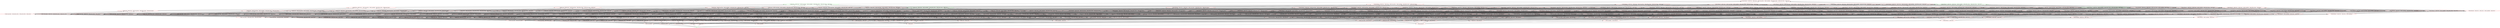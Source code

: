 digraph G {
splines="line"
rankdir=BT
"{'rtable_Released', 'rtable_Price', 'rtable_Genre', 'rtable_Song_Name', 'rtable_CopyRight', 'rtable_Album_Name', 'rtable_Artist_Name', 'rtable_Time'}" [shape=box];
"set()" [shape=box];
"set()" [color=green];
"set()" -> "{'rtable_Song_Name'}";
"set()" -> "{'rtable_Artist_Name'}";
"set()" -> "{'rtable_Album_Name'}";
"set()" -> "{'rtable_Genre'}";
"set()" -> "{'rtable_Price'}";
"set()" -> "{'rtable_CopyRight'}";
"set()" -> "{'rtable_Time'}";
"set()" -> "{'rtable_Released'}";
"{'rtable_Song_Name'}" [color=red];
"{'rtable_Song_Name'}" -> "{'rtable_Song_Name', 'rtable_Artist_Name'}";
"{'rtable_Song_Name'}" -> "{'rtable_Song_Name', 'rtable_Album_Name'}";
"{'rtable_Song_Name'}" -> "{'rtable_Song_Name', 'rtable_Genre'}";
"{'rtable_Song_Name'}" -> "{'rtable_Song_Name', 'rtable_Price'}";
"{'rtable_Song_Name'}" -> "{'rtable_Song_Name', 'rtable_CopyRight'}";
"{'rtable_Song_Name'}" -> "{'rtable_Song_Name', 'rtable_Time'}";
"{'rtable_Song_Name'}" -> "{'rtable_Song_Name', 'rtable_Released'}";
"{'rtable_Artist_Name'}" [color=red];
"{'rtable_Artist_Name'}" -> "{'rtable_Song_Name', 'rtable_Artist_Name'}";
"{'rtable_Artist_Name'}" -> "{'rtable_Album_Name', 'rtable_Artist_Name'}";
"{'rtable_Artist_Name'}" -> "{'rtable_Artist_Name', 'rtable_Genre'}";
"{'rtable_Artist_Name'}" -> "{'rtable_Price', 'rtable_Artist_Name'}";
"{'rtable_Artist_Name'}" -> "{'rtable_CopyRight', 'rtable_Artist_Name'}";
"{'rtable_Artist_Name'}" -> "{'rtable_Artist_Name', 'rtable_Time'}";
"{'rtable_Artist_Name'}" -> "{'rtable_Artist_Name', 'rtable_Released'}";
"{'rtable_Album_Name'}" [color=red];
"{'rtable_Album_Name'}" -> "{'rtable_Song_Name', 'rtable_Album_Name'}";
"{'rtable_Album_Name'}" -> "{'rtable_Album_Name', 'rtable_Artist_Name'}";
"{'rtable_Album_Name'}" -> "{'rtable_Album_Name', 'rtable_Genre'}";
"{'rtable_Album_Name'}" -> "{'rtable_Price', 'rtable_Album_Name'}";
"{'rtable_Album_Name'}" -> "{'rtable_CopyRight', 'rtable_Album_Name'}";
"{'rtable_Album_Name'}" -> "{'rtable_Album_Name', 'rtable_Time'}";
"{'rtable_Album_Name'}" -> "{'rtable_Album_Name', 'rtable_Released'}";
"{'rtable_Genre'}" [color=red];
"{'rtable_Genre'}" -> "{'rtable_Song_Name', 'rtable_Genre'}";
"{'rtable_Genre'}" -> "{'rtable_Artist_Name', 'rtable_Genre'}";
"{'rtable_Genre'}" -> "{'rtable_Album_Name', 'rtable_Genre'}";
"{'rtable_Genre'}" -> "{'rtable_Price', 'rtable_Genre'}";
"{'rtable_Genre'}" -> "{'rtable_CopyRight', 'rtable_Genre'}";
"{'rtable_Genre'}" -> "{'rtable_Genre', 'rtable_Time'}";
"{'rtable_Genre'}" -> "{'rtable_Genre', 'rtable_Released'}";
"{'rtable_Price'}" [color=red];
"{'rtable_Price'}" -> "{'rtable_Song_Name', 'rtable_Price'}";
"{'rtable_Price'}" -> "{'rtable_Price', 'rtable_Artist_Name'}";
"{'rtable_Price'}" -> "{'rtable_Price', 'rtable_Album_Name'}";
"{'rtable_Price'}" -> "{'rtable_Price', 'rtable_Genre'}";
"{'rtable_Price'}" -> "{'rtable_Price', 'rtable_CopyRight'}";
"{'rtable_Price'}" -> "{'rtable_Price', 'rtable_Time'}";
"{'rtable_Price'}" -> "{'rtable_Price', 'rtable_Released'}";
"{'rtable_CopyRight'}" [color=red];
"{'rtable_CopyRight'}" -> "{'rtable_Song_Name', 'rtable_CopyRight'}";
"{'rtable_CopyRight'}" -> "{'rtable_CopyRight', 'rtable_Artist_Name'}";
"{'rtable_CopyRight'}" -> "{'rtable_CopyRight', 'rtable_Album_Name'}";
"{'rtable_CopyRight'}" -> "{'rtable_CopyRight', 'rtable_Genre'}";
"{'rtable_CopyRight'}" -> "{'rtable_Price', 'rtable_CopyRight'}";
"{'rtable_CopyRight'}" -> "{'rtable_CopyRight', 'rtable_Time'}";
"{'rtable_CopyRight'}" -> "{'rtable_CopyRight', 'rtable_Released'}";
"{'rtable_Time'}" [color=red];
"{'rtable_Time'}" -> "{'rtable_Song_Name', 'rtable_Time'}";
"{'rtable_Time'}" -> "{'rtable_Artist_Name', 'rtable_Time'}";
"{'rtable_Time'}" -> "{'rtable_Album_Name', 'rtable_Time'}";
"{'rtable_Time'}" -> "{'rtable_Genre', 'rtable_Time'}";
"{'rtable_Time'}" -> "{'rtable_Price', 'rtable_Time'}";
"{'rtable_Time'}" -> "{'rtable_CopyRight', 'rtable_Time'}";
"{'rtable_Time'}" -> "{'rtable_Released', 'rtable_Time'}";
"{'rtable_Released'}" [color=red];
"{'rtable_Released'}" -> "{'rtable_Song_Name', 'rtable_Released'}";
"{'rtable_Released'}" -> "{'rtable_Artist_Name', 'rtable_Released'}";
"{'rtable_Released'}" -> "{'rtable_Album_Name', 'rtable_Released'}";
"{'rtable_Released'}" -> "{'rtable_Genre', 'rtable_Released'}";
"{'rtable_Released'}" -> "{'rtable_Price', 'rtable_Released'}";
"{'rtable_Released'}" -> "{'rtable_CopyRight', 'rtable_Released'}";
"{'rtable_Released'}" -> "{'rtable_Released', 'rtable_Time'}";
"{'rtable_Song_Name', 'rtable_Artist_Name'}" [color=red];
"{'rtable_Song_Name', 'rtable_Artist_Name'}" -> "{'rtable_Song_Name', 'rtable_Album_Name', 'rtable_Artist_Name'}";
"{'rtable_Song_Name', 'rtable_Artist_Name'}" -> "{'rtable_Song_Name', 'rtable_Artist_Name', 'rtable_Genre'}";
"{'rtable_Song_Name', 'rtable_Artist_Name'}" -> "{'rtable_Song_Name', 'rtable_Price', 'rtable_Artist_Name'}";
"{'rtable_Song_Name', 'rtable_Artist_Name'}" -> "{'rtable_Song_Name', 'rtable_CopyRight', 'rtable_Artist_Name'}";
"{'rtable_Song_Name', 'rtable_Artist_Name'}" -> "{'rtable_Song_Name', 'rtable_Artist_Name', 'rtable_Time'}";
"{'rtable_Song_Name', 'rtable_Artist_Name'}" -> "{'rtable_Song_Name', 'rtable_Artist_Name', 'rtable_Released'}";
"{'rtable_Song_Name', 'rtable_Album_Name'}" [color=red];
"{'rtable_Song_Name', 'rtable_Album_Name'}" -> "{'rtable_Song_Name', 'rtable_Album_Name', 'rtable_Artist_Name'}";
"{'rtable_Song_Name', 'rtable_Album_Name'}" -> "{'rtable_Song_Name', 'rtable_Album_Name', 'rtable_Genre'}";
"{'rtable_Song_Name', 'rtable_Album_Name'}" -> "{'rtable_Song_Name', 'rtable_Price', 'rtable_Album_Name'}";
"{'rtable_Song_Name', 'rtable_Album_Name'}" -> "{'rtable_Song_Name', 'rtable_CopyRight', 'rtable_Album_Name'}";
"{'rtable_Song_Name', 'rtable_Album_Name'}" -> "{'rtable_Song_Name', 'rtable_Album_Name', 'rtable_Time'}";
"{'rtable_Song_Name', 'rtable_Album_Name'}" -> "{'rtable_Song_Name', 'rtable_Album_Name', 'rtable_Released'}";
"{'rtable_Song_Name', 'rtable_Genre'}" [color=red];
"{'rtable_Song_Name', 'rtable_Genre'}" -> "{'rtable_Song_Name', 'rtable_Artist_Name', 'rtable_Genre'}";
"{'rtable_Song_Name', 'rtable_Genre'}" -> "{'rtable_Song_Name', 'rtable_Album_Name', 'rtable_Genre'}";
"{'rtable_Song_Name', 'rtable_Genre'}" -> "{'rtable_Song_Name', 'rtable_Price', 'rtable_Genre'}";
"{'rtable_Song_Name', 'rtable_Genre'}" -> "{'rtable_Song_Name', 'rtable_CopyRight', 'rtable_Genre'}";
"{'rtable_Song_Name', 'rtable_Genre'}" -> "{'rtable_Song_Name', 'rtable_Genre', 'rtable_Time'}";
"{'rtable_Song_Name', 'rtable_Genre'}" -> "{'rtable_Song_Name', 'rtable_Genre', 'rtable_Released'}";
"{'rtable_Song_Name', 'rtable_Price'}" [color=red];
"{'rtable_Song_Name', 'rtable_Price'}" -> "{'rtable_Song_Name', 'rtable_Price', 'rtable_Artist_Name'}";
"{'rtable_Song_Name', 'rtable_Price'}" -> "{'rtable_Song_Name', 'rtable_Price', 'rtable_Album_Name'}";
"{'rtable_Song_Name', 'rtable_Price'}" -> "{'rtable_Song_Name', 'rtable_Price', 'rtable_Genre'}";
"{'rtable_Song_Name', 'rtable_Price'}" -> "{'rtable_Song_Name', 'rtable_Price', 'rtable_CopyRight'}";
"{'rtable_Song_Name', 'rtable_Price'}" -> "{'rtable_Song_Name', 'rtable_Price', 'rtable_Time'}";
"{'rtable_Song_Name', 'rtable_Price'}" -> "{'rtable_Song_Name', 'rtable_Price', 'rtable_Released'}";
"{'rtable_Song_Name', 'rtable_CopyRight'}" [color=red];
"{'rtable_Song_Name', 'rtable_CopyRight'}" -> "{'rtable_Song_Name', 'rtable_CopyRight', 'rtable_Artist_Name'}";
"{'rtable_Song_Name', 'rtable_CopyRight'}" -> "{'rtable_Song_Name', 'rtable_CopyRight', 'rtable_Album_Name'}";
"{'rtable_Song_Name', 'rtable_CopyRight'}" -> "{'rtable_Song_Name', 'rtable_CopyRight', 'rtable_Genre'}";
"{'rtable_Song_Name', 'rtable_CopyRight'}" -> "{'rtable_Song_Name', 'rtable_Price', 'rtable_CopyRight'}";
"{'rtable_Song_Name', 'rtable_CopyRight'}" -> "{'rtable_Song_Name', 'rtable_CopyRight', 'rtable_Time'}";
"{'rtable_Song_Name', 'rtable_CopyRight'}" -> "{'rtable_Song_Name', 'rtable_CopyRight', 'rtable_Released'}";
"{'rtable_Song_Name', 'rtable_Time'}" [color=red];
"{'rtable_Song_Name', 'rtable_Time'}" -> "{'rtable_Song_Name', 'rtable_Artist_Name', 'rtable_Time'}";
"{'rtable_Song_Name', 'rtable_Time'}" -> "{'rtable_Song_Name', 'rtable_Album_Name', 'rtable_Time'}";
"{'rtable_Song_Name', 'rtable_Time'}" -> "{'rtable_Song_Name', 'rtable_Genre', 'rtable_Time'}";
"{'rtable_Song_Name', 'rtable_Time'}" -> "{'rtable_Song_Name', 'rtable_Price', 'rtable_Time'}";
"{'rtable_Song_Name', 'rtable_Time'}" -> "{'rtable_Song_Name', 'rtable_CopyRight', 'rtable_Time'}";
"{'rtable_Song_Name', 'rtable_Time'}" -> "{'rtable_Released', 'rtable_Song_Name', 'rtable_Time'}";
"{'rtable_Song_Name', 'rtable_Released'}" [color=red];
"{'rtable_Song_Name', 'rtable_Released'}" -> "{'rtable_Song_Name', 'rtable_Artist_Name', 'rtable_Released'}";
"{'rtable_Song_Name', 'rtable_Released'}" -> "{'rtable_Song_Name', 'rtable_Album_Name', 'rtable_Released'}";
"{'rtable_Song_Name', 'rtable_Released'}" -> "{'rtable_Song_Name', 'rtable_Genre', 'rtable_Released'}";
"{'rtable_Song_Name', 'rtable_Released'}" -> "{'rtable_Song_Name', 'rtable_Price', 'rtable_Released'}";
"{'rtable_Song_Name', 'rtable_Released'}" -> "{'rtable_Song_Name', 'rtable_CopyRight', 'rtable_Released'}";
"{'rtable_Song_Name', 'rtable_Released'}" -> "{'rtable_Released', 'rtable_Song_Name', 'rtable_Time'}";
"{'rtable_Album_Name', 'rtable_Artist_Name'}" [color=red];
"{'rtable_Album_Name', 'rtable_Artist_Name'}" -> "{'rtable_Song_Name', 'rtable_Album_Name', 'rtable_Artist_Name'}";
"{'rtable_Album_Name', 'rtable_Artist_Name'}" -> "{'rtable_Album_Name', 'rtable_Artist_Name', 'rtable_Genre'}";
"{'rtable_Album_Name', 'rtable_Artist_Name'}" -> "{'rtable_Price', 'rtable_Album_Name', 'rtable_Artist_Name'}";
"{'rtable_Album_Name', 'rtable_Artist_Name'}" -> "{'rtable_CopyRight', 'rtable_Album_Name', 'rtable_Artist_Name'}";
"{'rtable_Album_Name', 'rtable_Artist_Name'}" -> "{'rtable_Album_Name', 'rtable_Artist_Name', 'rtable_Time'}";
"{'rtable_Album_Name', 'rtable_Artist_Name'}" -> "{'rtable_Album_Name', 'rtable_Artist_Name', 'rtable_Released'}";
"{'rtable_Artist_Name', 'rtable_Genre'}" [color=red];
"{'rtable_Artist_Name', 'rtable_Genre'}" -> "{'rtable_Song_Name', 'rtable_Artist_Name', 'rtable_Genre'}";
"{'rtable_Artist_Name', 'rtable_Genre'}" -> "{'rtable_Album_Name', 'rtable_Artist_Name', 'rtable_Genre'}";
"{'rtable_Artist_Name', 'rtable_Genre'}" -> "{'rtable_Price', 'rtable_Artist_Name', 'rtable_Genre'}";
"{'rtable_Artist_Name', 'rtable_Genre'}" -> "{'rtable_CopyRight', 'rtable_Artist_Name', 'rtable_Genre'}";
"{'rtable_Artist_Name', 'rtable_Genre'}" -> "{'rtable_Artist_Name', 'rtable_Genre', 'rtable_Time'}";
"{'rtable_Artist_Name', 'rtable_Genre'}" -> "{'rtable_Artist_Name', 'rtable_Genre', 'rtable_Released'}";
"{'rtable_Price', 'rtable_Artist_Name'}" [color=red];
"{'rtable_Price', 'rtable_Artist_Name'}" -> "{'rtable_Song_Name', 'rtable_Price', 'rtable_Artist_Name'}";
"{'rtable_Price', 'rtable_Artist_Name'}" -> "{'rtable_Price', 'rtable_Album_Name', 'rtable_Artist_Name'}";
"{'rtable_Price', 'rtable_Artist_Name'}" -> "{'rtable_Price', 'rtable_Artist_Name', 'rtable_Genre'}";
"{'rtable_Price', 'rtable_Artist_Name'}" -> "{'rtable_Price', 'rtable_Artist_Name', 'rtable_CopyRight'}";
"{'rtable_Price', 'rtable_Artist_Name'}" -> "{'rtable_Price', 'rtable_Artist_Name', 'rtable_Time'}";
"{'rtable_Price', 'rtable_Artist_Name'}" -> "{'rtable_Price', 'rtable_Artist_Name', 'rtable_Released'}";
"{'rtable_CopyRight', 'rtable_Artist_Name'}" [color=red];
"{'rtable_CopyRight', 'rtable_Artist_Name'}" -> "{'rtable_Song_Name', 'rtable_CopyRight', 'rtable_Artist_Name'}";
"{'rtable_CopyRight', 'rtable_Artist_Name'}" -> "{'rtable_CopyRight', 'rtable_Album_Name', 'rtable_Artist_Name'}";
"{'rtable_CopyRight', 'rtable_Artist_Name'}" -> "{'rtable_CopyRight', 'rtable_Artist_Name', 'rtable_Genre'}";
"{'rtable_CopyRight', 'rtable_Artist_Name'}" -> "{'rtable_Price', 'rtable_Artist_Name', 'rtable_CopyRight'}";
"{'rtable_CopyRight', 'rtable_Artist_Name'}" -> "{'rtable_CopyRight', 'rtable_Artist_Name', 'rtable_Time'}";
"{'rtable_CopyRight', 'rtable_Artist_Name'}" -> "{'rtable_CopyRight', 'rtable_Artist_Name', 'rtable_Released'}";
"{'rtable_Artist_Name', 'rtable_Time'}" [color=red];
"{'rtable_Artist_Name', 'rtable_Time'}" -> "{'rtable_Song_Name', 'rtable_Artist_Name', 'rtable_Time'}";
"{'rtable_Artist_Name', 'rtable_Time'}" -> "{'rtable_Album_Name', 'rtable_Artist_Name', 'rtable_Time'}";
"{'rtable_Artist_Name', 'rtable_Time'}" -> "{'rtable_Artist_Name', 'rtable_Genre', 'rtable_Time'}";
"{'rtable_Artist_Name', 'rtable_Time'}" -> "{'rtable_Price', 'rtable_Artist_Name', 'rtable_Time'}";
"{'rtable_Artist_Name', 'rtable_Time'}" -> "{'rtable_CopyRight', 'rtable_Artist_Name', 'rtable_Time'}";
"{'rtable_Artist_Name', 'rtable_Time'}" -> "{'rtable_Released', 'rtable_Artist_Name', 'rtable_Time'}";
"{'rtable_Artist_Name', 'rtable_Released'}" [color=red];
"{'rtable_Artist_Name', 'rtable_Released'}" -> "{'rtable_Song_Name', 'rtable_Artist_Name', 'rtable_Released'}";
"{'rtable_Artist_Name', 'rtable_Released'}" -> "{'rtable_Album_Name', 'rtable_Artist_Name', 'rtable_Released'}";
"{'rtable_Artist_Name', 'rtable_Released'}" -> "{'rtable_Artist_Name', 'rtable_Genre', 'rtable_Released'}";
"{'rtable_Artist_Name', 'rtable_Released'}" -> "{'rtable_Price', 'rtable_Artist_Name', 'rtable_Released'}";
"{'rtable_Artist_Name', 'rtable_Released'}" -> "{'rtable_CopyRight', 'rtable_Artist_Name', 'rtable_Released'}";
"{'rtable_Artist_Name', 'rtable_Released'}" -> "{'rtable_Released', 'rtable_Artist_Name', 'rtable_Time'}";
"{'rtable_Album_Name', 'rtable_Genre'}" [color=red];
"{'rtable_Album_Name', 'rtable_Genre'}" -> "{'rtable_Song_Name', 'rtable_Album_Name', 'rtable_Genre'}";
"{'rtable_Album_Name', 'rtable_Genre'}" -> "{'rtable_Album_Name', 'rtable_Artist_Name', 'rtable_Genre'}";
"{'rtable_Album_Name', 'rtable_Genre'}" -> "{'rtable_Price', 'rtable_Album_Name', 'rtable_Genre'}";
"{'rtable_Album_Name', 'rtable_Genre'}" -> "{'rtable_CopyRight', 'rtable_Album_Name', 'rtable_Genre'}";
"{'rtable_Album_Name', 'rtable_Genre'}" -> "{'rtable_Album_Name', 'rtable_Genre', 'rtable_Time'}";
"{'rtable_Album_Name', 'rtable_Genre'}" -> "{'rtable_Album_Name', 'rtable_Genre', 'rtable_Released'}";
"{'rtable_Price', 'rtable_Album_Name'}" [color=red];
"{'rtable_Price', 'rtable_Album_Name'}" -> "{'rtable_Song_Name', 'rtable_Price', 'rtable_Album_Name'}";
"{'rtable_Price', 'rtable_Album_Name'}" -> "{'rtable_Price', 'rtable_Album_Name', 'rtable_Artist_Name'}";
"{'rtable_Price', 'rtable_Album_Name'}" -> "{'rtable_Price', 'rtable_Album_Name', 'rtable_Genre'}";
"{'rtable_Price', 'rtable_Album_Name'}" -> "{'rtable_Price', 'rtable_Album_Name', 'rtable_CopyRight'}";
"{'rtable_Price', 'rtable_Album_Name'}" -> "{'rtable_Price', 'rtable_Album_Name', 'rtable_Time'}";
"{'rtable_Price', 'rtable_Album_Name'}" -> "{'rtable_Price', 'rtable_Album_Name', 'rtable_Released'}";
"{'rtable_CopyRight', 'rtable_Album_Name'}" [color=red];
"{'rtable_CopyRight', 'rtable_Album_Name'}" -> "{'rtable_Song_Name', 'rtable_CopyRight', 'rtable_Album_Name'}";
"{'rtable_CopyRight', 'rtable_Album_Name'}" -> "{'rtable_CopyRight', 'rtable_Album_Name', 'rtable_Artist_Name'}";
"{'rtable_CopyRight', 'rtable_Album_Name'}" -> "{'rtable_CopyRight', 'rtable_Album_Name', 'rtable_Genre'}";
"{'rtable_CopyRight', 'rtable_Album_Name'}" -> "{'rtable_Price', 'rtable_Album_Name', 'rtable_CopyRight'}";
"{'rtable_CopyRight', 'rtable_Album_Name'}" -> "{'rtable_CopyRight', 'rtable_Album_Name', 'rtable_Time'}";
"{'rtable_CopyRight', 'rtable_Album_Name'}" -> "{'rtable_CopyRight', 'rtable_Album_Name', 'rtable_Released'}";
"{'rtable_Album_Name', 'rtable_Time'}" [color=red];
"{'rtable_Album_Name', 'rtable_Time'}" -> "{'rtable_Song_Name', 'rtable_Album_Name', 'rtable_Time'}";
"{'rtable_Album_Name', 'rtable_Time'}" -> "{'rtable_Album_Name', 'rtable_Artist_Name', 'rtable_Time'}";
"{'rtable_Album_Name', 'rtable_Time'}" -> "{'rtable_Album_Name', 'rtable_Genre', 'rtable_Time'}";
"{'rtable_Album_Name', 'rtable_Time'}" -> "{'rtable_Price', 'rtable_Album_Name', 'rtable_Time'}";
"{'rtable_Album_Name', 'rtable_Time'}" -> "{'rtable_CopyRight', 'rtable_Album_Name', 'rtable_Time'}";
"{'rtable_Album_Name', 'rtable_Time'}" -> "{'rtable_Released', 'rtable_Album_Name', 'rtable_Time'}";
"{'rtable_Album_Name', 'rtable_Released'}" [color=red];
"{'rtable_Album_Name', 'rtable_Released'}" -> "{'rtable_Song_Name', 'rtable_Album_Name', 'rtable_Released'}";
"{'rtable_Album_Name', 'rtable_Released'}" -> "{'rtable_Album_Name', 'rtable_Artist_Name', 'rtable_Released'}";
"{'rtable_Album_Name', 'rtable_Released'}" -> "{'rtable_Album_Name', 'rtable_Genre', 'rtable_Released'}";
"{'rtable_Album_Name', 'rtable_Released'}" -> "{'rtable_Price', 'rtable_Album_Name', 'rtable_Released'}";
"{'rtable_Album_Name', 'rtable_Released'}" -> "{'rtable_CopyRight', 'rtable_Album_Name', 'rtable_Released'}";
"{'rtable_Album_Name', 'rtable_Released'}" -> "{'rtable_Released', 'rtable_Album_Name', 'rtable_Time'}";
"{'rtable_Price', 'rtable_Genre'}" [color=red];
"{'rtable_Price', 'rtable_Genre'}" -> "{'rtable_Song_Name', 'rtable_Price', 'rtable_Genre'}";
"{'rtable_Price', 'rtable_Genre'}" -> "{'rtable_Price', 'rtable_Artist_Name', 'rtable_Genre'}";
"{'rtable_Price', 'rtable_Genre'}" -> "{'rtable_Price', 'rtable_Album_Name', 'rtable_Genre'}";
"{'rtable_Price', 'rtable_Genre'}" -> "{'rtable_Price', 'rtable_Genre', 'rtable_CopyRight'}";
"{'rtable_Price', 'rtable_Genre'}" -> "{'rtable_Price', 'rtable_Genre', 'rtable_Time'}";
"{'rtable_Price', 'rtable_Genre'}" -> "{'rtable_Price', 'rtable_Genre', 'rtable_Released'}";
"{'rtable_CopyRight', 'rtable_Genre'}" [color=red];
"{'rtable_CopyRight', 'rtable_Genre'}" -> "{'rtable_Song_Name', 'rtable_CopyRight', 'rtable_Genre'}";
"{'rtable_CopyRight', 'rtable_Genre'}" -> "{'rtable_CopyRight', 'rtable_Artist_Name', 'rtable_Genre'}";
"{'rtable_CopyRight', 'rtable_Genre'}" -> "{'rtable_CopyRight', 'rtable_Album_Name', 'rtable_Genre'}";
"{'rtable_CopyRight', 'rtable_Genre'}" -> "{'rtable_Price', 'rtable_Genre', 'rtable_CopyRight'}";
"{'rtable_CopyRight', 'rtable_Genre'}" -> "{'rtable_CopyRight', 'rtable_Genre', 'rtable_Time'}";
"{'rtable_CopyRight', 'rtable_Genre'}" -> "{'rtable_CopyRight', 'rtable_Genre', 'rtable_Released'}";
"{'rtable_Genre', 'rtable_Time'}" [color=red];
"{'rtable_Genre', 'rtable_Time'}" -> "{'rtable_Song_Name', 'rtable_Genre', 'rtable_Time'}";
"{'rtable_Genre', 'rtable_Time'}" -> "{'rtable_Artist_Name', 'rtable_Genre', 'rtable_Time'}";
"{'rtable_Genre', 'rtable_Time'}" -> "{'rtable_Album_Name', 'rtable_Genre', 'rtable_Time'}";
"{'rtable_Genre', 'rtable_Time'}" -> "{'rtable_Price', 'rtable_Genre', 'rtable_Time'}";
"{'rtable_Genre', 'rtable_Time'}" -> "{'rtable_CopyRight', 'rtable_Genre', 'rtable_Time'}";
"{'rtable_Genre', 'rtable_Time'}" -> "{'rtable_Released', 'rtable_Genre', 'rtable_Time'}";
"{'rtable_Genre', 'rtable_Released'}" [color=red];
"{'rtable_Genre', 'rtable_Released'}" -> "{'rtable_Song_Name', 'rtable_Genre', 'rtable_Released'}";
"{'rtable_Genre', 'rtable_Released'}" -> "{'rtable_Artist_Name', 'rtable_Genre', 'rtable_Released'}";
"{'rtable_Genre', 'rtable_Released'}" -> "{'rtable_Album_Name', 'rtable_Genre', 'rtable_Released'}";
"{'rtable_Genre', 'rtable_Released'}" -> "{'rtable_Price', 'rtable_Genre', 'rtable_Released'}";
"{'rtable_Genre', 'rtable_Released'}" -> "{'rtable_CopyRight', 'rtable_Genre', 'rtable_Released'}";
"{'rtable_Genre', 'rtable_Released'}" -> "{'rtable_Released', 'rtable_Genre', 'rtable_Time'}";
"{'rtable_Price', 'rtable_CopyRight'}" [color=red];
"{'rtable_Price', 'rtable_CopyRight'}" -> "{'rtable_Song_Name', 'rtable_Price', 'rtable_CopyRight'}";
"{'rtable_Price', 'rtable_CopyRight'}" -> "{'rtable_Price', 'rtable_Artist_Name', 'rtable_CopyRight'}";
"{'rtable_Price', 'rtable_CopyRight'}" -> "{'rtable_Price', 'rtable_Album_Name', 'rtable_CopyRight'}";
"{'rtable_Price', 'rtable_CopyRight'}" -> "{'rtable_Price', 'rtable_Genre', 'rtable_CopyRight'}";
"{'rtable_Price', 'rtable_CopyRight'}" -> "{'rtable_Price', 'rtable_Time', 'rtable_CopyRight'}";
"{'rtable_Price', 'rtable_CopyRight'}" -> "{'rtable_Released', 'rtable_Price', 'rtable_CopyRight'}";
"{'rtable_Price', 'rtable_Time'}" [color=red];
"{'rtable_Price', 'rtable_Time'}" -> "{'rtable_Song_Name', 'rtable_Price', 'rtable_Time'}";
"{'rtable_Price', 'rtable_Time'}" -> "{'rtable_Price', 'rtable_Artist_Name', 'rtable_Time'}";
"{'rtable_Price', 'rtable_Time'}" -> "{'rtable_Price', 'rtable_Album_Name', 'rtable_Time'}";
"{'rtable_Price', 'rtable_Time'}" -> "{'rtable_Price', 'rtable_Genre', 'rtable_Time'}";
"{'rtable_Price', 'rtable_Time'}" -> "{'rtable_Price', 'rtable_Time', 'rtable_CopyRight'}";
"{'rtable_Price', 'rtable_Time'}" -> "{'rtable_Released', 'rtable_Price', 'rtable_Time'}";
"{'rtable_Price', 'rtable_Released'}" [color=red];
"{'rtable_Price', 'rtable_Released'}" -> "{'rtable_Song_Name', 'rtable_Price', 'rtable_Released'}";
"{'rtable_Price', 'rtable_Released'}" -> "{'rtable_Price', 'rtable_Artist_Name', 'rtable_Released'}";
"{'rtable_Price', 'rtable_Released'}" -> "{'rtable_Price', 'rtable_Album_Name', 'rtable_Released'}";
"{'rtable_Price', 'rtable_Released'}" -> "{'rtable_Price', 'rtable_Genre', 'rtable_Released'}";
"{'rtable_Price', 'rtable_Released'}" -> "{'rtable_Released', 'rtable_Price', 'rtable_CopyRight'}";
"{'rtable_Price', 'rtable_Released'}" -> "{'rtable_Released', 'rtable_Price', 'rtable_Time'}";
"{'rtable_CopyRight', 'rtable_Time'}" [color=red];
"{'rtable_CopyRight', 'rtable_Time'}" -> "{'rtable_Song_Name', 'rtable_CopyRight', 'rtable_Time'}";
"{'rtable_CopyRight', 'rtable_Time'}" -> "{'rtable_CopyRight', 'rtable_Artist_Name', 'rtable_Time'}";
"{'rtable_CopyRight', 'rtable_Time'}" -> "{'rtable_CopyRight', 'rtable_Album_Name', 'rtable_Time'}";
"{'rtable_CopyRight', 'rtable_Time'}" -> "{'rtable_CopyRight', 'rtable_Genre', 'rtable_Time'}";
"{'rtable_CopyRight', 'rtable_Time'}" -> "{'rtable_Price', 'rtable_Time', 'rtable_CopyRight'}";
"{'rtable_CopyRight', 'rtable_Time'}" -> "{'rtable_Released', 'rtable_CopyRight', 'rtable_Time'}";
"{'rtable_CopyRight', 'rtable_Released'}" [color=red];
"{'rtable_CopyRight', 'rtable_Released'}" -> "{'rtable_Song_Name', 'rtable_CopyRight', 'rtable_Released'}";
"{'rtable_CopyRight', 'rtable_Released'}" -> "{'rtable_CopyRight', 'rtable_Artist_Name', 'rtable_Released'}";
"{'rtable_CopyRight', 'rtable_Released'}" -> "{'rtable_CopyRight', 'rtable_Album_Name', 'rtable_Released'}";
"{'rtable_CopyRight', 'rtable_Released'}" -> "{'rtable_CopyRight', 'rtable_Genre', 'rtable_Released'}";
"{'rtable_CopyRight', 'rtable_Released'}" -> "{'rtable_Released', 'rtable_Price', 'rtable_CopyRight'}";
"{'rtable_CopyRight', 'rtable_Released'}" -> "{'rtable_Released', 'rtable_CopyRight', 'rtable_Time'}";
"{'rtable_Released', 'rtable_Time'}" [color=red];
"{'rtable_Released', 'rtable_Time'}" -> "{'rtable_Released', 'rtable_Song_Name', 'rtable_Time'}";
"{'rtable_Released', 'rtable_Time'}" -> "{'rtable_Released', 'rtable_Artist_Name', 'rtable_Time'}";
"{'rtable_Released', 'rtable_Time'}" -> "{'rtable_Released', 'rtable_Album_Name', 'rtable_Time'}";
"{'rtable_Released', 'rtable_Time'}" -> "{'rtable_Released', 'rtable_Genre', 'rtable_Time'}";
"{'rtable_Released', 'rtable_Time'}" -> "{'rtable_Released', 'rtable_Price', 'rtable_Time'}";
"{'rtable_Released', 'rtable_Time'}" -> "{'rtable_Released', 'rtable_CopyRight', 'rtable_Time'}";
"{'rtable_Song_Name', 'rtable_Album_Name', 'rtable_Artist_Name'}" [color=red];
"{'rtable_Song_Name', 'rtable_Album_Name', 'rtable_Artist_Name'}" -> "{'rtable_Song_Name', 'rtable_Album_Name', 'rtable_Artist_Name', 'rtable_Genre'}";
"{'rtable_Song_Name', 'rtable_Album_Name', 'rtable_Artist_Name'}" -> "{'rtable_Song_Name', 'rtable_Price', 'rtable_Album_Name', 'rtable_Artist_Name'}";
"{'rtable_Song_Name', 'rtable_Album_Name', 'rtable_Artist_Name'}" -> "{'rtable_Song_Name', 'rtable_CopyRight', 'rtable_Album_Name', 'rtable_Artist_Name'}";
"{'rtable_Song_Name', 'rtable_Album_Name', 'rtable_Artist_Name'}" -> "{'rtable_Song_Name', 'rtable_Album_Name', 'rtable_Artist_Name', 'rtable_Time'}";
"{'rtable_Song_Name', 'rtable_Album_Name', 'rtable_Artist_Name'}" -> "{'rtable_Song_Name', 'rtable_Album_Name', 'rtable_Artist_Name', 'rtable_Released'}";
"{'rtable_Song_Name', 'rtable_Artist_Name', 'rtable_Genre'}" [color=red];
"{'rtable_Song_Name', 'rtable_Artist_Name', 'rtable_Genre'}" -> "{'rtable_Song_Name', 'rtable_Album_Name', 'rtable_Artist_Name', 'rtable_Genre'}";
"{'rtable_Song_Name', 'rtable_Artist_Name', 'rtable_Genre'}" -> "{'rtable_Song_Name', 'rtable_Price', 'rtable_Artist_Name', 'rtable_Genre'}";
"{'rtable_Song_Name', 'rtable_Artist_Name', 'rtable_Genre'}" -> "{'rtable_Song_Name', 'rtable_CopyRight', 'rtable_Artist_Name', 'rtable_Genre'}";
"{'rtable_Song_Name', 'rtable_Artist_Name', 'rtable_Genre'}" -> "{'rtable_Song_Name', 'rtable_Artist_Name', 'rtable_Genre', 'rtable_Time'}";
"{'rtable_Song_Name', 'rtable_Artist_Name', 'rtable_Genre'}" -> "{'rtable_Song_Name', 'rtable_Artist_Name', 'rtable_Genre', 'rtable_Released'}";
"{'rtable_Song_Name', 'rtable_Price', 'rtable_Artist_Name'}" [color=red];
"{'rtable_Song_Name', 'rtable_Price', 'rtable_Artist_Name'}" -> "{'rtable_Song_Name', 'rtable_Price', 'rtable_Album_Name', 'rtable_Artist_Name'}";
"{'rtable_Song_Name', 'rtable_Price', 'rtable_Artist_Name'}" -> "{'rtable_Song_Name', 'rtable_Price', 'rtable_Artist_Name', 'rtable_Genre'}";
"{'rtable_Song_Name', 'rtable_Price', 'rtable_Artist_Name'}" -> "{'rtable_Song_Name', 'rtable_Price', 'rtable_Artist_Name', 'rtable_CopyRight'}";
"{'rtable_Song_Name', 'rtable_Price', 'rtable_Artist_Name'}" -> "{'rtable_Song_Name', 'rtable_Price', 'rtable_Artist_Name', 'rtable_Time'}";
"{'rtable_Song_Name', 'rtable_Price', 'rtable_Artist_Name'}" -> "{'rtable_Song_Name', 'rtable_Price', 'rtable_Artist_Name', 'rtable_Released'}";
"{'rtable_Song_Name', 'rtable_CopyRight', 'rtable_Artist_Name'}" [color=red];
"{'rtable_Song_Name', 'rtable_CopyRight', 'rtable_Artist_Name'}" -> "{'rtable_Song_Name', 'rtable_CopyRight', 'rtable_Album_Name', 'rtable_Artist_Name'}";
"{'rtable_Song_Name', 'rtable_CopyRight', 'rtable_Artist_Name'}" -> "{'rtable_Song_Name', 'rtable_CopyRight', 'rtable_Artist_Name', 'rtable_Genre'}";
"{'rtable_Song_Name', 'rtable_CopyRight', 'rtable_Artist_Name'}" -> "{'rtable_Song_Name', 'rtable_Price', 'rtable_Artist_Name', 'rtable_CopyRight'}";
"{'rtable_Song_Name', 'rtable_CopyRight', 'rtable_Artist_Name'}" -> "{'rtable_Song_Name', 'rtable_CopyRight', 'rtable_Artist_Name', 'rtable_Time'}";
"{'rtable_Song_Name', 'rtable_CopyRight', 'rtable_Artist_Name'}" -> "{'rtable_Song_Name', 'rtable_CopyRight', 'rtable_Artist_Name', 'rtable_Released'}";
"{'rtable_Song_Name', 'rtable_Artist_Name', 'rtable_Time'}" [color=red];
"{'rtable_Song_Name', 'rtable_Artist_Name', 'rtable_Time'}" -> "{'rtable_Song_Name', 'rtable_Album_Name', 'rtable_Artist_Name', 'rtable_Time'}";
"{'rtable_Song_Name', 'rtable_Artist_Name', 'rtable_Time'}" -> "{'rtable_Song_Name', 'rtable_Artist_Name', 'rtable_Genre', 'rtable_Time'}";
"{'rtable_Song_Name', 'rtable_Artist_Name', 'rtable_Time'}" -> "{'rtable_Song_Name', 'rtable_Price', 'rtable_Artist_Name', 'rtable_Time'}";
"{'rtable_Song_Name', 'rtable_Artist_Name', 'rtable_Time'}" -> "{'rtable_Song_Name', 'rtable_CopyRight', 'rtable_Artist_Name', 'rtable_Time'}";
"{'rtable_Song_Name', 'rtable_Artist_Name', 'rtable_Time'}" -> "{'rtable_Released', 'rtable_Song_Name', 'rtable_Artist_Name', 'rtable_Time'}";
"{'rtable_Song_Name', 'rtable_Artist_Name', 'rtable_Released'}" [color=red];
"{'rtable_Song_Name', 'rtable_Artist_Name', 'rtable_Released'}" -> "{'rtable_Song_Name', 'rtable_Album_Name', 'rtable_Artist_Name', 'rtable_Released'}";
"{'rtable_Song_Name', 'rtable_Artist_Name', 'rtable_Released'}" -> "{'rtable_Song_Name', 'rtable_Artist_Name', 'rtable_Genre', 'rtable_Released'}";
"{'rtable_Song_Name', 'rtable_Artist_Name', 'rtable_Released'}" -> "{'rtable_Song_Name', 'rtable_Price', 'rtable_Artist_Name', 'rtable_Released'}";
"{'rtable_Song_Name', 'rtable_Artist_Name', 'rtable_Released'}" -> "{'rtable_Song_Name', 'rtable_CopyRight', 'rtable_Artist_Name', 'rtable_Released'}";
"{'rtable_Song_Name', 'rtable_Artist_Name', 'rtable_Released'}" -> "{'rtable_Released', 'rtable_Song_Name', 'rtable_Artist_Name', 'rtable_Time'}";
"{'rtable_Song_Name', 'rtable_Album_Name', 'rtable_Genre'}" [color=red];
"{'rtable_Song_Name', 'rtable_Album_Name', 'rtable_Genre'}" -> "{'rtable_Song_Name', 'rtable_Album_Name', 'rtable_Artist_Name', 'rtable_Genre'}";
"{'rtable_Song_Name', 'rtable_Album_Name', 'rtable_Genre'}" -> "{'rtable_Song_Name', 'rtable_Price', 'rtable_Album_Name', 'rtable_Genre'}";
"{'rtable_Song_Name', 'rtable_Album_Name', 'rtable_Genre'}" -> "{'rtable_Song_Name', 'rtable_CopyRight', 'rtable_Album_Name', 'rtable_Genre'}";
"{'rtable_Song_Name', 'rtable_Album_Name', 'rtable_Genre'}" -> "{'rtable_Song_Name', 'rtable_Album_Name', 'rtable_Genre', 'rtable_Time'}";
"{'rtable_Song_Name', 'rtable_Album_Name', 'rtable_Genre'}" -> "{'rtable_Song_Name', 'rtable_Album_Name', 'rtable_Genre', 'rtable_Released'}";
"{'rtable_Song_Name', 'rtable_Price', 'rtable_Album_Name'}" [color=red];
"{'rtable_Song_Name', 'rtable_Price', 'rtable_Album_Name'}" -> "{'rtable_Song_Name', 'rtable_Price', 'rtable_Album_Name', 'rtable_Artist_Name'}";
"{'rtable_Song_Name', 'rtable_Price', 'rtable_Album_Name'}" -> "{'rtable_Song_Name', 'rtable_Price', 'rtable_Album_Name', 'rtable_Genre'}";
"{'rtable_Song_Name', 'rtable_Price', 'rtable_Album_Name'}" -> "{'rtable_Song_Name', 'rtable_Price', 'rtable_Album_Name', 'rtable_CopyRight'}";
"{'rtable_Song_Name', 'rtable_Price', 'rtable_Album_Name'}" -> "{'rtable_Song_Name', 'rtable_Price', 'rtable_Album_Name', 'rtable_Time'}";
"{'rtable_Song_Name', 'rtable_Price', 'rtable_Album_Name'}" -> "{'rtable_Song_Name', 'rtable_Price', 'rtable_Album_Name', 'rtable_Released'}";
"{'rtable_Song_Name', 'rtable_CopyRight', 'rtable_Album_Name'}" [color=red];
"{'rtable_Song_Name', 'rtable_CopyRight', 'rtable_Album_Name'}" -> "{'rtable_Song_Name', 'rtable_CopyRight', 'rtable_Album_Name', 'rtable_Artist_Name'}";
"{'rtable_Song_Name', 'rtable_CopyRight', 'rtable_Album_Name'}" -> "{'rtable_Song_Name', 'rtable_CopyRight', 'rtable_Album_Name', 'rtable_Genre'}";
"{'rtable_Song_Name', 'rtable_CopyRight', 'rtable_Album_Name'}" -> "{'rtable_Song_Name', 'rtable_Price', 'rtable_Album_Name', 'rtable_CopyRight'}";
"{'rtable_Song_Name', 'rtable_CopyRight', 'rtable_Album_Name'}" -> "{'rtable_Song_Name', 'rtable_CopyRight', 'rtable_Album_Name', 'rtable_Time'}";
"{'rtable_Song_Name', 'rtable_CopyRight', 'rtable_Album_Name'}" -> "{'rtable_Song_Name', 'rtable_CopyRight', 'rtable_Album_Name', 'rtable_Released'}";
"{'rtable_Song_Name', 'rtable_Album_Name', 'rtable_Time'}" [color=red];
"{'rtable_Song_Name', 'rtable_Album_Name', 'rtable_Time'}" -> "{'rtable_Song_Name', 'rtable_Album_Name', 'rtable_Artist_Name', 'rtable_Time'}";
"{'rtable_Song_Name', 'rtable_Album_Name', 'rtable_Time'}" -> "{'rtable_Song_Name', 'rtable_Album_Name', 'rtable_Genre', 'rtable_Time'}";
"{'rtable_Song_Name', 'rtable_Album_Name', 'rtable_Time'}" -> "{'rtable_Song_Name', 'rtable_Price', 'rtable_Album_Name', 'rtable_Time'}";
"{'rtable_Song_Name', 'rtable_Album_Name', 'rtable_Time'}" -> "{'rtable_Song_Name', 'rtable_CopyRight', 'rtable_Album_Name', 'rtable_Time'}";
"{'rtable_Song_Name', 'rtable_Album_Name', 'rtable_Time'}" -> "{'rtable_Released', 'rtable_Song_Name', 'rtable_Album_Name', 'rtable_Time'}";
"{'rtable_Song_Name', 'rtable_Album_Name', 'rtable_Released'}" [color=red];
"{'rtable_Song_Name', 'rtable_Album_Name', 'rtable_Released'}" -> "{'rtable_Song_Name', 'rtable_Album_Name', 'rtable_Artist_Name', 'rtable_Released'}";
"{'rtable_Song_Name', 'rtable_Album_Name', 'rtable_Released'}" -> "{'rtable_Song_Name', 'rtable_Album_Name', 'rtable_Genre', 'rtable_Released'}";
"{'rtable_Song_Name', 'rtable_Album_Name', 'rtable_Released'}" -> "{'rtable_Song_Name', 'rtable_Price', 'rtable_Album_Name', 'rtable_Released'}";
"{'rtable_Song_Name', 'rtable_Album_Name', 'rtable_Released'}" -> "{'rtable_Song_Name', 'rtable_CopyRight', 'rtable_Album_Name', 'rtable_Released'}";
"{'rtable_Song_Name', 'rtable_Album_Name', 'rtable_Released'}" -> "{'rtable_Released', 'rtable_Song_Name', 'rtable_Album_Name', 'rtable_Time'}";
"{'rtable_Song_Name', 'rtable_Price', 'rtable_Genre'}" [color=red];
"{'rtable_Song_Name', 'rtable_Price', 'rtable_Genre'}" -> "{'rtable_Song_Name', 'rtable_Price', 'rtable_Artist_Name', 'rtable_Genre'}";
"{'rtable_Song_Name', 'rtable_Price', 'rtable_Genre'}" -> "{'rtable_Song_Name', 'rtable_Price', 'rtable_Album_Name', 'rtable_Genre'}";
"{'rtable_Song_Name', 'rtable_Price', 'rtable_Genre'}" -> "{'rtable_Song_Name', 'rtable_Price', 'rtable_Genre', 'rtable_CopyRight'}";
"{'rtable_Song_Name', 'rtable_Price', 'rtable_Genre'}" -> "{'rtable_Song_Name', 'rtable_Price', 'rtable_Genre', 'rtable_Time'}";
"{'rtable_Song_Name', 'rtable_Price', 'rtable_Genre'}" -> "{'rtable_Song_Name', 'rtable_Price', 'rtable_Genre', 'rtable_Released'}";
"{'rtable_Song_Name', 'rtable_CopyRight', 'rtable_Genre'}" [color=red];
"{'rtable_Song_Name', 'rtable_CopyRight', 'rtable_Genre'}" -> "{'rtable_Song_Name', 'rtable_CopyRight', 'rtable_Artist_Name', 'rtable_Genre'}";
"{'rtable_Song_Name', 'rtable_CopyRight', 'rtable_Genre'}" -> "{'rtable_Song_Name', 'rtable_CopyRight', 'rtable_Album_Name', 'rtable_Genre'}";
"{'rtable_Song_Name', 'rtable_CopyRight', 'rtable_Genre'}" -> "{'rtable_Song_Name', 'rtable_Price', 'rtable_Genre', 'rtable_CopyRight'}";
"{'rtable_Song_Name', 'rtable_CopyRight', 'rtable_Genre'}" -> "{'rtable_Song_Name', 'rtable_CopyRight', 'rtable_Genre', 'rtable_Time'}";
"{'rtable_Song_Name', 'rtable_CopyRight', 'rtable_Genre'}" -> "{'rtable_Song_Name', 'rtable_CopyRight', 'rtable_Genre', 'rtable_Released'}";
"{'rtable_Song_Name', 'rtable_Genre', 'rtable_Time'}" [color=red];
"{'rtable_Song_Name', 'rtable_Genre', 'rtable_Time'}" -> "{'rtable_Song_Name', 'rtable_Artist_Name', 'rtable_Genre', 'rtable_Time'}";
"{'rtable_Song_Name', 'rtable_Genre', 'rtable_Time'}" -> "{'rtable_Song_Name', 'rtable_Album_Name', 'rtable_Genre', 'rtable_Time'}";
"{'rtable_Song_Name', 'rtable_Genre', 'rtable_Time'}" -> "{'rtable_Song_Name', 'rtable_Price', 'rtable_Genre', 'rtable_Time'}";
"{'rtable_Song_Name', 'rtable_Genre', 'rtable_Time'}" -> "{'rtable_Song_Name', 'rtable_CopyRight', 'rtable_Genre', 'rtable_Time'}";
"{'rtable_Song_Name', 'rtable_Genre', 'rtable_Time'}" -> "{'rtable_Released', 'rtable_Song_Name', 'rtable_Genre', 'rtable_Time'}";
"{'rtable_Song_Name', 'rtable_Genre', 'rtable_Released'}" [color=red];
"{'rtable_Song_Name', 'rtable_Genre', 'rtable_Released'}" -> "{'rtable_Song_Name', 'rtable_Artist_Name', 'rtable_Genre', 'rtable_Released'}";
"{'rtable_Song_Name', 'rtable_Genre', 'rtable_Released'}" -> "{'rtable_Song_Name', 'rtable_Album_Name', 'rtable_Genre', 'rtable_Released'}";
"{'rtable_Song_Name', 'rtable_Genre', 'rtable_Released'}" -> "{'rtable_Song_Name', 'rtable_Price', 'rtable_Genre', 'rtable_Released'}";
"{'rtable_Song_Name', 'rtable_Genre', 'rtable_Released'}" -> "{'rtable_Song_Name', 'rtable_CopyRight', 'rtable_Genre', 'rtable_Released'}";
"{'rtable_Song_Name', 'rtable_Genre', 'rtable_Released'}" -> "{'rtable_Released', 'rtable_Song_Name', 'rtable_Genre', 'rtable_Time'}";
"{'rtable_Song_Name', 'rtable_Price', 'rtable_CopyRight'}" [color=red];
"{'rtable_Song_Name', 'rtable_Price', 'rtable_CopyRight'}" -> "{'rtable_Song_Name', 'rtable_Price', 'rtable_Artist_Name', 'rtable_CopyRight'}";
"{'rtable_Song_Name', 'rtable_Price', 'rtable_CopyRight'}" -> "{'rtable_Song_Name', 'rtable_Price', 'rtable_Album_Name', 'rtable_CopyRight'}";
"{'rtable_Song_Name', 'rtable_Price', 'rtable_CopyRight'}" -> "{'rtable_Song_Name', 'rtable_Price', 'rtable_Genre', 'rtable_CopyRight'}";
"{'rtable_Song_Name', 'rtable_Price', 'rtable_CopyRight'}" -> "{'rtable_Song_Name', 'rtable_Price', 'rtable_Time', 'rtable_CopyRight'}";
"{'rtable_Song_Name', 'rtable_Price', 'rtable_CopyRight'}" -> "{'rtable_Released', 'rtable_Song_Name', 'rtable_Price', 'rtable_CopyRight'}";
"{'rtable_Song_Name', 'rtable_Price', 'rtable_Time'}" [color=red];
"{'rtable_Song_Name', 'rtable_Price', 'rtable_Time'}" -> "{'rtable_Song_Name', 'rtable_Price', 'rtable_Artist_Name', 'rtable_Time'}";
"{'rtable_Song_Name', 'rtable_Price', 'rtable_Time'}" -> "{'rtable_Song_Name', 'rtable_Price', 'rtable_Album_Name', 'rtable_Time'}";
"{'rtable_Song_Name', 'rtable_Price', 'rtable_Time'}" -> "{'rtable_Song_Name', 'rtable_Price', 'rtable_Genre', 'rtable_Time'}";
"{'rtable_Song_Name', 'rtable_Price', 'rtable_Time'}" -> "{'rtable_Song_Name', 'rtable_Price', 'rtable_Time', 'rtable_CopyRight'}";
"{'rtable_Song_Name', 'rtable_Price', 'rtable_Time'}" -> "{'rtable_Released', 'rtable_Song_Name', 'rtable_Price', 'rtable_Time'}";
"{'rtable_Song_Name', 'rtable_Price', 'rtable_Released'}" [color=red];
"{'rtable_Song_Name', 'rtable_Price', 'rtable_Released'}" -> "{'rtable_Song_Name', 'rtable_Price', 'rtable_Artist_Name', 'rtable_Released'}";
"{'rtable_Song_Name', 'rtable_Price', 'rtable_Released'}" -> "{'rtable_Song_Name', 'rtable_Price', 'rtable_Album_Name', 'rtable_Released'}";
"{'rtable_Song_Name', 'rtable_Price', 'rtable_Released'}" -> "{'rtable_Song_Name', 'rtable_Price', 'rtable_Genre', 'rtable_Released'}";
"{'rtable_Song_Name', 'rtable_Price', 'rtable_Released'}" -> "{'rtable_Released', 'rtable_Song_Name', 'rtable_Price', 'rtable_CopyRight'}";
"{'rtable_Song_Name', 'rtable_Price', 'rtable_Released'}" -> "{'rtable_Released', 'rtable_Song_Name', 'rtable_Price', 'rtable_Time'}";
"{'rtable_Song_Name', 'rtable_CopyRight', 'rtable_Time'}" [color=red];
"{'rtable_Song_Name', 'rtable_CopyRight', 'rtable_Time'}" -> "{'rtable_Song_Name', 'rtable_CopyRight', 'rtable_Artist_Name', 'rtable_Time'}";
"{'rtable_Song_Name', 'rtable_CopyRight', 'rtable_Time'}" -> "{'rtable_Song_Name', 'rtable_CopyRight', 'rtable_Album_Name', 'rtable_Time'}";
"{'rtable_Song_Name', 'rtable_CopyRight', 'rtable_Time'}" -> "{'rtable_Song_Name', 'rtable_CopyRight', 'rtable_Genre', 'rtable_Time'}";
"{'rtable_Song_Name', 'rtable_CopyRight', 'rtable_Time'}" -> "{'rtable_Song_Name', 'rtable_Price', 'rtable_Time', 'rtable_CopyRight'}";
"{'rtable_Song_Name', 'rtable_CopyRight', 'rtable_Time'}" -> "{'rtable_Released', 'rtable_Song_Name', 'rtable_CopyRight', 'rtable_Time'}";
"{'rtable_Song_Name', 'rtable_CopyRight', 'rtable_Released'}" [color=red];
"{'rtable_Song_Name', 'rtable_CopyRight', 'rtable_Released'}" -> "{'rtable_Song_Name', 'rtable_CopyRight', 'rtable_Artist_Name', 'rtable_Released'}";
"{'rtable_Song_Name', 'rtable_CopyRight', 'rtable_Released'}" -> "{'rtable_Song_Name', 'rtable_CopyRight', 'rtable_Album_Name', 'rtable_Released'}";
"{'rtable_Song_Name', 'rtable_CopyRight', 'rtable_Released'}" -> "{'rtable_Song_Name', 'rtable_CopyRight', 'rtable_Genre', 'rtable_Released'}";
"{'rtable_Song_Name', 'rtable_CopyRight', 'rtable_Released'}" -> "{'rtable_Released', 'rtable_Song_Name', 'rtable_Price', 'rtable_CopyRight'}";
"{'rtable_Song_Name', 'rtable_CopyRight', 'rtable_Released'}" -> "{'rtable_Released', 'rtable_Song_Name', 'rtable_CopyRight', 'rtable_Time'}";
"{'rtable_Released', 'rtable_Song_Name', 'rtable_Time'}" [color=red];
"{'rtable_Released', 'rtable_Song_Name', 'rtable_Time'}" -> "{'rtable_Released', 'rtable_Song_Name', 'rtable_Artist_Name', 'rtable_Time'}";
"{'rtable_Released', 'rtable_Song_Name', 'rtable_Time'}" -> "{'rtable_Released', 'rtable_Song_Name', 'rtable_Album_Name', 'rtable_Time'}";
"{'rtable_Released', 'rtable_Song_Name', 'rtable_Time'}" -> "{'rtable_Released', 'rtable_Song_Name', 'rtable_Genre', 'rtable_Time'}";
"{'rtable_Released', 'rtable_Song_Name', 'rtable_Time'}" -> "{'rtable_Released', 'rtable_Song_Name', 'rtable_Price', 'rtable_Time'}";
"{'rtable_Released', 'rtable_Song_Name', 'rtable_Time'}" -> "{'rtable_Released', 'rtable_Song_Name', 'rtable_CopyRight', 'rtable_Time'}";
"{'rtable_Album_Name', 'rtable_Artist_Name', 'rtable_Genre'}" [color=red];
"{'rtable_Album_Name', 'rtable_Artist_Name', 'rtable_Genre'}" -> "{'rtable_Song_Name', 'rtable_Album_Name', 'rtable_Artist_Name', 'rtable_Genre'}";
"{'rtable_Album_Name', 'rtable_Artist_Name', 'rtable_Genre'}" -> "{'rtable_Price', 'rtable_Album_Name', 'rtable_Artist_Name', 'rtable_Genre'}";
"{'rtable_Album_Name', 'rtable_Artist_Name', 'rtable_Genre'}" -> "{'rtable_CopyRight', 'rtable_Album_Name', 'rtable_Artist_Name', 'rtable_Genre'}";
"{'rtable_Album_Name', 'rtable_Artist_Name', 'rtable_Genre'}" -> "{'rtable_Album_Name', 'rtable_Artist_Name', 'rtable_Genre', 'rtable_Time'}";
"{'rtable_Album_Name', 'rtable_Artist_Name', 'rtable_Genre'}" -> "{'rtable_Album_Name', 'rtable_Artist_Name', 'rtable_Genre', 'rtable_Released'}";
"{'rtable_Price', 'rtable_Album_Name', 'rtable_Artist_Name'}" [color=red];
"{'rtable_Price', 'rtable_Album_Name', 'rtable_Artist_Name'}" -> "{'rtable_Song_Name', 'rtable_Price', 'rtable_Album_Name', 'rtable_Artist_Name'}";
"{'rtable_Price', 'rtable_Album_Name', 'rtable_Artist_Name'}" -> "{'rtable_Price', 'rtable_Album_Name', 'rtable_Artist_Name', 'rtable_Genre'}";
"{'rtable_Price', 'rtable_Album_Name', 'rtable_Artist_Name'}" -> "{'rtable_Price', 'rtable_Album_Name', 'rtable_Artist_Name', 'rtable_CopyRight'}";
"{'rtable_Price', 'rtable_Album_Name', 'rtable_Artist_Name'}" -> "{'rtable_Price', 'rtable_Album_Name', 'rtable_Artist_Name', 'rtable_Time'}";
"{'rtable_Price', 'rtable_Album_Name', 'rtable_Artist_Name'}" -> "{'rtable_Price', 'rtable_Album_Name', 'rtable_Artist_Name', 'rtable_Released'}";
"{'rtable_CopyRight', 'rtable_Album_Name', 'rtable_Artist_Name'}" [color=red];
"{'rtable_CopyRight', 'rtable_Album_Name', 'rtable_Artist_Name'}" -> "{'rtable_Song_Name', 'rtable_CopyRight', 'rtable_Album_Name', 'rtable_Artist_Name'}";
"{'rtable_CopyRight', 'rtable_Album_Name', 'rtable_Artist_Name'}" -> "{'rtable_CopyRight', 'rtable_Album_Name', 'rtable_Artist_Name', 'rtable_Genre'}";
"{'rtable_CopyRight', 'rtable_Album_Name', 'rtable_Artist_Name'}" -> "{'rtable_Price', 'rtable_Album_Name', 'rtable_Artist_Name', 'rtable_CopyRight'}";
"{'rtable_CopyRight', 'rtable_Album_Name', 'rtable_Artist_Name'}" -> "{'rtable_CopyRight', 'rtable_Album_Name', 'rtable_Artist_Name', 'rtable_Time'}";
"{'rtable_CopyRight', 'rtable_Album_Name', 'rtable_Artist_Name'}" -> "{'rtable_CopyRight', 'rtable_Album_Name', 'rtable_Artist_Name', 'rtable_Released'}";
"{'rtable_Album_Name', 'rtable_Artist_Name', 'rtable_Time'}" [color=red];
"{'rtable_Album_Name', 'rtable_Artist_Name', 'rtable_Time'}" -> "{'rtable_Song_Name', 'rtable_Album_Name', 'rtable_Artist_Name', 'rtable_Time'}";
"{'rtable_Album_Name', 'rtable_Artist_Name', 'rtable_Time'}" -> "{'rtable_Album_Name', 'rtable_Artist_Name', 'rtable_Genre', 'rtable_Time'}";
"{'rtable_Album_Name', 'rtable_Artist_Name', 'rtable_Time'}" -> "{'rtable_Price', 'rtable_Album_Name', 'rtable_Artist_Name', 'rtable_Time'}";
"{'rtable_Album_Name', 'rtable_Artist_Name', 'rtable_Time'}" -> "{'rtable_CopyRight', 'rtable_Album_Name', 'rtable_Artist_Name', 'rtable_Time'}";
"{'rtable_Album_Name', 'rtable_Artist_Name', 'rtable_Time'}" -> "{'rtable_Released', 'rtable_Album_Name', 'rtable_Artist_Name', 'rtable_Time'}";
"{'rtable_Album_Name', 'rtable_Artist_Name', 'rtable_Released'}" [color=red];
"{'rtable_Album_Name', 'rtable_Artist_Name', 'rtable_Released'}" -> "{'rtable_Song_Name', 'rtable_Album_Name', 'rtable_Artist_Name', 'rtable_Released'}";
"{'rtable_Album_Name', 'rtable_Artist_Name', 'rtable_Released'}" -> "{'rtable_Album_Name', 'rtable_Artist_Name', 'rtable_Genre', 'rtable_Released'}";
"{'rtable_Album_Name', 'rtable_Artist_Name', 'rtable_Released'}" -> "{'rtable_Price', 'rtable_Album_Name', 'rtable_Artist_Name', 'rtable_Released'}";
"{'rtable_Album_Name', 'rtable_Artist_Name', 'rtable_Released'}" -> "{'rtable_CopyRight', 'rtable_Album_Name', 'rtable_Artist_Name', 'rtable_Released'}";
"{'rtable_Album_Name', 'rtable_Artist_Name', 'rtable_Released'}" -> "{'rtable_Released', 'rtable_Album_Name', 'rtable_Artist_Name', 'rtable_Time'}";
"{'rtable_Price', 'rtable_Artist_Name', 'rtable_Genre'}" [color=red];
"{'rtable_Price', 'rtable_Artist_Name', 'rtable_Genre'}" -> "{'rtable_Song_Name', 'rtable_Price', 'rtable_Artist_Name', 'rtable_Genre'}";
"{'rtable_Price', 'rtable_Artist_Name', 'rtable_Genre'}" -> "{'rtable_Price', 'rtable_Album_Name', 'rtable_Artist_Name', 'rtable_Genre'}";
"{'rtable_Price', 'rtable_Artist_Name', 'rtable_Genre'}" -> "{'rtable_Price', 'rtable_Artist_Name', 'rtable_Genre', 'rtable_CopyRight'}";
"{'rtable_Price', 'rtable_Artist_Name', 'rtable_Genre'}" -> "{'rtable_Price', 'rtable_Artist_Name', 'rtable_Genre', 'rtable_Time'}";
"{'rtable_Price', 'rtable_Artist_Name', 'rtable_Genre'}" -> "{'rtable_Price', 'rtable_Artist_Name', 'rtable_Genre', 'rtable_Released'}";
"{'rtable_CopyRight', 'rtable_Artist_Name', 'rtable_Genre'}" [color=red];
"{'rtable_CopyRight', 'rtable_Artist_Name', 'rtable_Genre'}" -> "{'rtable_Song_Name', 'rtable_CopyRight', 'rtable_Artist_Name', 'rtable_Genre'}";
"{'rtable_CopyRight', 'rtable_Artist_Name', 'rtable_Genre'}" -> "{'rtable_CopyRight', 'rtable_Album_Name', 'rtable_Artist_Name', 'rtable_Genre'}";
"{'rtable_CopyRight', 'rtable_Artist_Name', 'rtable_Genre'}" -> "{'rtable_Price', 'rtable_Artist_Name', 'rtable_Genre', 'rtable_CopyRight'}";
"{'rtable_CopyRight', 'rtable_Artist_Name', 'rtable_Genre'}" -> "{'rtable_CopyRight', 'rtable_Artist_Name', 'rtable_Genre', 'rtable_Time'}";
"{'rtable_CopyRight', 'rtable_Artist_Name', 'rtable_Genre'}" -> "{'rtable_CopyRight', 'rtable_Artist_Name', 'rtable_Genre', 'rtable_Released'}";
"{'rtable_Artist_Name', 'rtable_Genre', 'rtable_Time'}" [color=red];
"{'rtable_Artist_Name', 'rtable_Genre', 'rtable_Time'}" -> "{'rtable_Song_Name', 'rtable_Artist_Name', 'rtable_Genre', 'rtable_Time'}";
"{'rtable_Artist_Name', 'rtable_Genre', 'rtable_Time'}" -> "{'rtable_Album_Name', 'rtable_Artist_Name', 'rtable_Genre', 'rtable_Time'}";
"{'rtable_Artist_Name', 'rtable_Genre', 'rtable_Time'}" -> "{'rtable_Price', 'rtable_Artist_Name', 'rtable_Genre', 'rtable_Time'}";
"{'rtable_Artist_Name', 'rtable_Genre', 'rtable_Time'}" -> "{'rtable_CopyRight', 'rtable_Artist_Name', 'rtable_Genre', 'rtable_Time'}";
"{'rtable_Artist_Name', 'rtable_Genre', 'rtable_Time'}" -> "{'rtable_Released', 'rtable_Artist_Name', 'rtable_Genre', 'rtable_Time'}";
"{'rtable_Artist_Name', 'rtable_Genre', 'rtable_Released'}" [color=red];
"{'rtable_Artist_Name', 'rtable_Genre', 'rtable_Released'}" -> "{'rtable_Song_Name', 'rtable_Artist_Name', 'rtable_Genre', 'rtable_Released'}";
"{'rtable_Artist_Name', 'rtable_Genre', 'rtable_Released'}" -> "{'rtable_Album_Name', 'rtable_Artist_Name', 'rtable_Genre', 'rtable_Released'}";
"{'rtable_Artist_Name', 'rtable_Genre', 'rtable_Released'}" -> "{'rtable_Price', 'rtable_Artist_Name', 'rtable_Genre', 'rtable_Released'}";
"{'rtable_Artist_Name', 'rtable_Genre', 'rtable_Released'}" -> "{'rtable_CopyRight', 'rtable_Artist_Name', 'rtable_Genre', 'rtable_Released'}";
"{'rtable_Artist_Name', 'rtable_Genre', 'rtable_Released'}" -> "{'rtable_Released', 'rtable_Artist_Name', 'rtable_Genre', 'rtable_Time'}";
"{'rtable_Price', 'rtable_Artist_Name', 'rtable_CopyRight'}" [color=red];
"{'rtable_Price', 'rtable_Artist_Name', 'rtable_CopyRight'}" -> "{'rtable_Song_Name', 'rtable_Price', 'rtable_Artist_Name', 'rtable_CopyRight'}";
"{'rtable_Price', 'rtable_Artist_Name', 'rtable_CopyRight'}" -> "{'rtable_Price', 'rtable_Album_Name', 'rtable_Artist_Name', 'rtable_CopyRight'}";
"{'rtable_Price', 'rtable_Artist_Name', 'rtable_CopyRight'}" -> "{'rtable_Price', 'rtable_Artist_Name', 'rtable_Genre', 'rtable_CopyRight'}";
"{'rtable_Price', 'rtable_Artist_Name', 'rtable_CopyRight'}" -> "{'rtable_Price', 'rtable_Time', 'rtable_Artist_Name', 'rtable_CopyRight'}";
"{'rtable_Price', 'rtable_Artist_Name', 'rtable_CopyRight'}" -> "{'rtable_Released', 'rtable_Price', 'rtable_Artist_Name', 'rtable_CopyRight'}";
"{'rtable_Price', 'rtable_Artist_Name', 'rtable_Time'}" [color=red];
"{'rtable_Price', 'rtable_Artist_Name', 'rtable_Time'}" -> "{'rtable_Song_Name', 'rtable_Price', 'rtable_Artist_Name', 'rtable_Time'}";
"{'rtable_Price', 'rtable_Artist_Name', 'rtable_Time'}" -> "{'rtable_Price', 'rtable_Album_Name', 'rtable_Artist_Name', 'rtable_Time'}";
"{'rtable_Price', 'rtable_Artist_Name', 'rtable_Time'}" -> "{'rtable_Price', 'rtable_Artist_Name', 'rtable_Genre', 'rtable_Time'}";
"{'rtable_Price', 'rtable_Artist_Name', 'rtable_Time'}" -> "{'rtable_Price', 'rtable_Time', 'rtable_Artist_Name', 'rtable_CopyRight'}";
"{'rtable_Price', 'rtable_Artist_Name', 'rtable_Time'}" -> "{'rtable_Released', 'rtable_Price', 'rtable_Artist_Name', 'rtable_Time'}";
"{'rtable_Price', 'rtable_Artist_Name', 'rtable_Released'}" [color=red];
"{'rtable_Price', 'rtable_Artist_Name', 'rtable_Released'}" -> "{'rtable_Song_Name', 'rtable_Price', 'rtable_Artist_Name', 'rtable_Released'}";
"{'rtable_Price', 'rtable_Artist_Name', 'rtable_Released'}" -> "{'rtable_Price', 'rtable_Album_Name', 'rtable_Artist_Name', 'rtable_Released'}";
"{'rtable_Price', 'rtable_Artist_Name', 'rtable_Released'}" -> "{'rtable_Price', 'rtable_Artist_Name', 'rtable_Genre', 'rtable_Released'}";
"{'rtable_Price', 'rtable_Artist_Name', 'rtable_Released'}" -> "{'rtable_Released', 'rtable_Price', 'rtable_Artist_Name', 'rtable_CopyRight'}";
"{'rtable_Price', 'rtable_Artist_Name', 'rtable_Released'}" -> "{'rtable_Released', 'rtable_Price', 'rtable_Artist_Name', 'rtable_Time'}";
"{'rtable_CopyRight', 'rtable_Artist_Name', 'rtable_Time'}" [color=red];
"{'rtable_CopyRight', 'rtable_Artist_Name', 'rtable_Time'}" -> "{'rtable_Song_Name', 'rtable_CopyRight', 'rtable_Artist_Name', 'rtable_Time'}";
"{'rtable_CopyRight', 'rtable_Artist_Name', 'rtable_Time'}" -> "{'rtable_CopyRight', 'rtable_Album_Name', 'rtable_Artist_Name', 'rtable_Time'}";
"{'rtable_CopyRight', 'rtable_Artist_Name', 'rtable_Time'}" -> "{'rtable_CopyRight', 'rtable_Artist_Name', 'rtable_Genre', 'rtable_Time'}";
"{'rtable_CopyRight', 'rtable_Artist_Name', 'rtable_Time'}" -> "{'rtable_Price', 'rtable_Time', 'rtable_Artist_Name', 'rtable_CopyRight'}";
"{'rtable_CopyRight', 'rtable_Artist_Name', 'rtable_Time'}" -> "{'rtable_Released', 'rtable_CopyRight', 'rtable_Artist_Name', 'rtable_Time'}";
"{'rtable_CopyRight', 'rtable_Artist_Name', 'rtable_Released'}" [color=red];
"{'rtable_CopyRight', 'rtable_Artist_Name', 'rtable_Released'}" -> "{'rtable_Song_Name', 'rtable_CopyRight', 'rtable_Artist_Name', 'rtable_Released'}";
"{'rtable_CopyRight', 'rtable_Artist_Name', 'rtable_Released'}" -> "{'rtable_CopyRight', 'rtable_Album_Name', 'rtable_Artist_Name', 'rtable_Released'}";
"{'rtable_CopyRight', 'rtable_Artist_Name', 'rtable_Released'}" -> "{'rtable_CopyRight', 'rtable_Artist_Name', 'rtable_Genre', 'rtable_Released'}";
"{'rtable_CopyRight', 'rtable_Artist_Name', 'rtable_Released'}" -> "{'rtable_Released', 'rtable_Price', 'rtable_Artist_Name', 'rtable_CopyRight'}";
"{'rtable_CopyRight', 'rtable_Artist_Name', 'rtable_Released'}" -> "{'rtable_Released', 'rtable_CopyRight', 'rtable_Artist_Name', 'rtable_Time'}";
"{'rtable_Released', 'rtable_Artist_Name', 'rtable_Time'}" [color=red];
"{'rtable_Released', 'rtable_Artist_Name', 'rtable_Time'}" -> "{'rtable_Released', 'rtable_Song_Name', 'rtable_Artist_Name', 'rtable_Time'}";
"{'rtable_Released', 'rtable_Artist_Name', 'rtable_Time'}" -> "{'rtable_Released', 'rtable_Album_Name', 'rtable_Artist_Name', 'rtable_Time'}";
"{'rtable_Released', 'rtable_Artist_Name', 'rtable_Time'}" -> "{'rtable_Released', 'rtable_Artist_Name', 'rtable_Genre', 'rtable_Time'}";
"{'rtable_Released', 'rtable_Artist_Name', 'rtable_Time'}" -> "{'rtable_Released', 'rtable_Price', 'rtable_Artist_Name', 'rtable_Time'}";
"{'rtable_Released', 'rtable_Artist_Name', 'rtable_Time'}" -> "{'rtable_Released', 'rtable_CopyRight', 'rtable_Artist_Name', 'rtable_Time'}";
"{'rtable_Price', 'rtable_Album_Name', 'rtable_Genre'}" [color=red];
"{'rtable_Price', 'rtable_Album_Name', 'rtable_Genre'}" -> "{'rtable_Song_Name', 'rtable_Price', 'rtable_Album_Name', 'rtable_Genre'}";
"{'rtable_Price', 'rtable_Album_Name', 'rtable_Genre'}" -> "{'rtable_Price', 'rtable_Album_Name', 'rtable_Artist_Name', 'rtable_Genre'}";
"{'rtable_Price', 'rtable_Album_Name', 'rtable_Genre'}" -> "{'rtable_Price', 'rtable_Album_Name', 'rtable_Genre', 'rtable_CopyRight'}";
"{'rtable_Price', 'rtable_Album_Name', 'rtable_Genre'}" -> "{'rtable_Price', 'rtable_Album_Name', 'rtable_Genre', 'rtable_Time'}";
"{'rtable_Price', 'rtable_Album_Name', 'rtable_Genre'}" -> "{'rtable_Price', 'rtable_Album_Name', 'rtable_Genre', 'rtable_Released'}";
"{'rtable_CopyRight', 'rtable_Album_Name', 'rtable_Genre'}" [color=red];
"{'rtable_CopyRight', 'rtable_Album_Name', 'rtable_Genre'}" -> "{'rtable_Song_Name', 'rtable_CopyRight', 'rtable_Album_Name', 'rtable_Genre'}";
"{'rtable_CopyRight', 'rtable_Album_Name', 'rtable_Genre'}" -> "{'rtable_CopyRight', 'rtable_Album_Name', 'rtable_Artist_Name', 'rtable_Genre'}";
"{'rtable_CopyRight', 'rtable_Album_Name', 'rtable_Genre'}" -> "{'rtable_Price', 'rtable_Album_Name', 'rtable_Genre', 'rtable_CopyRight'}";
"{'rtable_CopyRight', 'rtable_Album_Name', 'rtable_Genre'}" -> "{'rtable_CopyRight', 'rtable_Album_Name', 'rtable_Genre', 'rtable_Time'}";
"{'rtable_CopyRight', 'rtable_Album_Name', 'rtable_Genre'}" -> "{'rtable_CopyRight', 'rtable_Album_Name', 'rtable_Genre', 'rtable_Released'}";
"{'rtable_Album_Name', 'rtable_Genre', 'rtable_Time'}" [color=red];
"{'rtable_Album_Name', 'rtable_Genre', 'rtable_Time'}" -> "{'rtable_Song_Name', 'rtable_Album_Name', 'rtable_Genre', 'rtable_Time'}";
"{'rtable_Album_Name', 'rtable_Genre', 'rtable_Time'}" -> "{'rtable_Album_Name', 'rtable_Artist_Name', 'rtable_Genre', 'rtable_Time'}";
"{'rtable_Album_Name', 'rtable_Genre', 'rtable_Time'}" -> "{'rtable_Price', 'rtable_Album_Name', 'rtable_Genre', 'rtable_Time'}";
"{'rtable_Album_Name', 'rtable_Genre', 'rtable_Time'}" -> "{'rtable_CopyRight', 'rtable_Album_Name', 'rtable_Genre', 'rtable_Time'}";
"{'rtable_Album_Name', 'rtable_Genre', 'rtable_Time'}" -> "{'rtable_Released', 'rtable_Album_Name', 'rtable_Genre', 'rtable_Time'}";
"{'rtable_Album_Name', 'rtable_Genre', 'rtable_Released'}" [color=red];
"{'rtable_Album_Name', 'rtable_Genre', 'rtable_Released'}" -> "{'rtable_Song_Name', 'rtable_Album_Name', 'rtable_Genre', 'rtable_Released'}";
"{'rtable_Album_Name', 'rtable_Genre', 'rtable_Released'}" -> "{'rtable_Album_Name', 'rtable_Artist_Name', 'rtable_Genre', 'rtable_Released'}";
"{'rtable_Album_Name', 'rtable_Genre', 'rtable_Released'}" -> "{'rtable_Price', 'rtable_Album_Name', 'rtable_Genre', 'rtable_Released'}";
"{'rtable_Album_Name', 'rtable_Genre', 'rtable_Released'}" -> "{'rtable_CopyRight', 'rtable_Album_Name', 'rtable_Genre', 'rtable_Released'}";
"{'rtable_Album_Name', 'rtable_Genre', 'rtable_Released'}" -> "{'rtable_Released', 'rtable_Album_Name', 'rtable_Genre', 'rtable_Time'}";
"{'rtable_Price', 'rtable_Album_Name', 'rtable_CopyRight'}" [color=red];
"{'rtable_Price', 'rtable_Album_Name', 'rtable_CopyRight'}" -> "{'rtable_Song_Name', 'rtable_Price', 'rtable_Album_Name', 'rtable_CopyRight'}";
"{'rtable_Price', 'rtable_Album_Name', 'rtable_CopyRight'}" -> "{'rtable_Price', 'rtable_Album_Name', 'rtable_Artist_Name', 'rtable_CopyRight'}";
"{'rtable_Price', 'rtable_Album_Name', 'rtable_CopyRight'}" -> "{'rtable_Price', 'rtable_Album_Name', 'rtable_Genre', 'rtable_CopyRight'}";
"{'rtable_Price', 'rtable_Album_Name', 'rtable_CopyRight'}" -> "{'rtable_Price', 'rtable_Album_Name', 'rtable_Time', 'rtable_CopyRight'}";
"{'rtable_Price', 'rtable_Album_Name', 'rtable_CopyRight'}" -> "{'rtable_Released', 'rtable_Price', 'rtable_Album_Name', 'rtable_CopyRight'}";
"{'rtable_Price', 'rtable_Album_Name', 'rtable_Time'}" [color=red];
"{'rtable_Price', 'rtable_Album_Name', 'rtable_Time'}" -> "{'rtable_Song_Name', 'rtable_Price', 'rtable_Album_Name', 'rtable_Time'}";
"{'rtable_Price', 'rtable_Album_Name', 'rtable_Time'}" -> "{'rtable_Price', 'rtable_Album_Name', 'rtable_Artist_Name', 'rtable_Time'}";
"{'rtable_Price', 'rtable_Album_Name', 'rtable_Time'}" -> "{'rtable_Price', 'rtable_Album_Name', 'rtable_Genre', 'rtable_Time'}";
"{'rtable_Price', 'rtable_Album_Name', 'rtable_Time'}" -> "{'rtable_Price', 'rtable_Album_Name', 'rtable_Time', 'rtable_CopyRight'}";
"{'rtable_Price', 'rtable_Album_Name', 'rtable_Time'}" -> "{'rtable_Released', 'rtable_Price', 'rtable_Album_Name', 'rtable_Time'}";
"{'rtable_Price', 'rtable_Album_Name', 'rtable_Released'}" [color=red];
"{'rtable_Price', 'rtable_Album_Name', 'rtable_Released'}" -> "{'rtable_Song_Name', 'rtable_Price', 'rtable_Album_Name', 'rtable_Released'}";
"{'rtable_Price', 'rtable_Album_Name', 'rtable_Released'}" -> "{'rtable_Price', 'rtable_Album_Name', 'rtable_Artist_Name', 'rtable_Released'}";
"{'rtable_Price', 'rtable_Album_Name', 'rtable_Released'}" -> "{'rtable_Price', 'rtable_Album_Name', 'rtable_Genre', 'rtable_Released'}";
"{'rtable_Price', 'rtable_Album_Name', 'rtable_Released'}" -> "{'rtable_Released', 'rtable_Price', 'rtable_Album_Name', 'rtable_CopyRight'}";
"{'rtable_Price', 'rtable_Album_Name', 'rtable_Released'}" -> "{'rtable_Released', 'rtable_Price', 'rtable_Album_Name', 'rtable_Time'}";
"{'rtable_CopyRight', 'rtable_Album_Name', 'rtable_Time'}" [color=red];
"{'rtable_CopyRight', 'rtable_Album_Name', 'rtable_Time'}" -> "{'rtable_Song_Name', 'rtable_CopyRight', 'rtable_Album_Name', 'rtable_Time'}";
"{'rtable_CopyRight', 'rtable_Album_Name', 'rtable_Time'}" -> "{'rtable_CopyRight', 'rtable_Album_Name', 'rtable_Artist_Name', 'rtable_Time'}";
"{'rtable_CopyRight', 'rtable_Album_Name', 'rtable_Time'}" -> "{'rtable_CopyRight', 'rtable_Album_Name', 'rtable_Genre', 'rtable_Time'}";
"{'rtable_CopyRight', 'rtable_Album_Name', 'rtable_Time'}" -> "{'rtable_Price', 'rtable_Album_Name', 'rtable_Time', 'rtable_CopyRight'}";
"{'rtable_CopyRight', 'rtable_Album_Name', 'rtable_Time'}" -> "{'rtable_Released', 'rtable_CopyRight', 'rtable_Album_Name', 'rtable_Time'}";
"{'rtable_CopyRight', 'rtable_Album_Name', 'rtable_Released'}" [color=red];
"{'rtable_CopyRight', 'rtable_Album_Name', 'rtable_Released'}" -> "{'rtable_Song_Name', 'rtable_CopyRight', 'rtable_Album_Name', 'rtable_Released'}";
"{'rtable_CopyRight', 'rtable_Album_Name', 'rtable_Released'}" -> "{'rtable_CopyRight', 'rtable_Album_Name', 'rtable_Artist_Name', 'rtable_Released'}";
"{'rtable_CopyRight', 'rtable_Album_Name', 'rtable_Released'}" -> "{'rtable_CopyRight', 'rtable_Album_Name', 'rtable_Genre', 'rtable_Released'}";
"{'rtable_CopyRight', 'rtable_Album_Name', 'rtable_Released'}" -> "{'rtable_Released', 'rtable_Price', 'rtable_Album_Name', 'rtable_CopyRight'}";
"{'rtable_CopyRight', 'rtable_Album_Name', 'rtable_Released'}" -> "{'rtable_Released', 'rtable_CopyRight', 'rtable_Album_Name', 'rtable_Time'}";
"{'rtable_Released', 'rtable_Album_Name', 'rtable_Time'}" [color=red];
"{'rtable_Released', 'rtable_Album_Name', 'rtable_Time'}" -> "{'rtable_Released', 'rtable_Song_Name', 'rtable_Album_Name', 'rtable_Time'}";
"{'rtable_Released', 'rtable_Album_Name', 'rtable_Time'}" -> "{'rtable_Released', 'rtable_Album_Name', 'rtable_Artist_Name', 'rtable_Time'}";
"{'rtable_Released', 'rtable_Album_Name', 'rtable_Time'}" -> "{'rtable_Released', 'rtable_Album_Name', 'rtable_Genre', 'rtable_Time'}";
"{'rtable_Released', 'rtable_Album_Name', 'rtable_Time'}" -> "{'rtable_Released', 'rtable_Price', 'rtable_Album_Name', 'rtable_Time'}";
"{'rtable_Released', 'rtable_Album_Name', 'rtable_Time'}" -> "{'rtable_Released', 'rtable_CopyRight', 'rtable_Album_Name', 'rtable_Time'}";
"{'rtable_Price', 'rtable_Genre', 'rtable_CopyRight'}" [color=red];
"{'rtable_Price', 'rtable_Genre', 'rtable_CopyRight'}" -> "{'rtable_Song_Name', 'rtable_Price', 'rtable_Genre', 'rtable_CopyRight'}";
"{'rtable_Price', 'rtable_Genre', 'rtable_CopyRight'}" -> "{'rtable_Price', 'rtable_Artist_Name', 'rtable_Genre', 'rtable_CopyRight'}";
"{'rtable_Price', 'rtable_Genre', 'rtable_CopyRight'}" -> "{'rtable_Price', 'rtable_Album_Name', 'rtable_Genre', 'rtable_CopyRight'}";
"{'rtable_Price', 'rtable_Genre', 'rtable_CopyRight'}" -> "{'rtable_Price', 'rtable_Time', 'rtable_Genre', 'rtable_CopyRight'}";
"{'rtable_Price', 'rtable_Genre', 'rtable_CopyRight'}" -> "{'rtable_Released', 'rtable_Price', 'rtable_Genre', 'rtable_CopyRight'}";
"{'rtable_Price', 'rtable_Genre', 'rtable_Time'}" [color=red];
"{'rtable_Price', 'rtable_Genre', 'rtable_Time'}" -> "{'rtable_Song_Name', 'rtable_Price', 'rtable_Genre', 'rtable_Time'}";
"{'rtable_Price', 'rtable_Genre', 'rtable_Time'}" -> "{'rtable_Price', 'rtable_Artist_Name', 'rtable_Genre', 'rtable_Time'}";
"{'rtable_Price', 'rtable_Genre', 'rtable_Time'}" -> "{'rtable_Price', 'rtable_Album_Name', 'rtable_Genre', 'rtable_Time'}";
"{'rtable_Price', 'rtable_Genre', 'rtable_Time'}" -> "{'rtable_Price', 'rtable_Time', 'rtable_Genre', 'rtable_CopyRight'}";
"{'rtable_Price', 'rtable_Genre', 'rtable_Time'}" -> "{'rtable_Released', 'rtable_Price', 'rtable_Genre', 'rtable_Time'}";
"{'rtable_Price', 'rtable_Genre', 'rtable_Released'}" [color=red];
"{'rtable_Price', 'rtable_Genre', 'rtable_Released'}" -> "{'rtable_Song_Name', 'rtable_Price', 'rtable_Genre', 'rtable_Released'}";
"{'rtable_Price', 'rtable_Genre', 'rtable_Released'}" -> "{'rtable_Price', 'rtable_Artist_Name', 'rtable_Genre', 'rtable_Released'}";
"{'rtable_Price', 'rtable_Genre', 'rtable_Released'}" -> "{'rtable_Price', 'rtable_Album_Name', 'rtable_Genre', 'rtable_Released'}";
"{'rtable_Price', 'rtable_Genre', 'rtable_Released'}" -> "{'rtable_Released', 'rtable_Price', 'rtable_Genre', 'rtable_CopyRight'}";
"{'rtable_Price', 'rtable_Genre', 'rtable_Released'}" -> "{'rtable_Released', 'rtable_Price', 'rtable_Genre', 'rtable_Time'}";
"{'rtable_CopyRight', 'rtable_Genre', 'rtable_Time'}" [color=red];
"{'rtable_CopyRight', 'rtable_Genre', 'rtable_Time'}" -> "{'rtable_Song_Name', 'rtable_CopyRight', 'rtable_Genre', 'rtable_Time'}";
"{'rtable_CopyRight', 'rtable_Genre', 'rtable_Time'}" -> "{'rtable_CopyRight', 'rtable_Artist_Name', 'rtable_Genre', 'rtable_Time'}";
"{'rtable_CopyRight', 'rtable_Genre', 'rtable_Time'}" -> "{'rtable_CopyRight', 'rtable_Album_Name', 'rtable_Genre', 'rtable_Time'}";
"{'rtable_CopyRight', 'rtable_Genre', 'rtable_Time'}" -> "{'rtable_Price', 'rtable_Time', 'rtable_Genre', 'rtable_CopyRight'}";
"{'rtable_CopyRight', 'rtable_Genre', 'rtable_Time'}" -> "{'rtable_Released', 'rtable_CopyRight', 'rtable_Genre', 'rtable_Time'}";
"{'rtable_CopyRight', 'rtable_Genre', 'rtable_Released'}" [color=red];
"{'rtable_CopyRight', 'rtable_Genre', 'rtable_Released'}" -> "{'rtable_Song_Name', 'rtable_CopyRight', 'rtable_Genre', 'rtable_Released'}";
"{'rtable_CopyRight', 'rtable_Genre', 'rtable_Released'}" -> "{'rtable_CopyRight', 'rtable_Artist_Name', 'rtable_Genre', 'rtable_Released'}";
"{'rtable_CopyRight', 'rtable_Genre', 'rtable_Released'}" -> "{'rtable_CopyRight', 'rtable_Album_Name', 'rtable_Genre', 'rtable_Released'}";
"{'rtable_CopyRight', 'rtable_Genre', 'rtable_Released'}" -> "{'rtable_Released', 'rtable_Price', 'rtable_Genre', 'rtable_CopyRight'}";
"{'rtable_CopyRight', 'rtable_Genre', 'rtable_Released'}" -> "{'rtable_Released', 'rtable_CopyRight', 'rtable_Genre', 'rtable_Time'}";
"{'rtable_Released', 'rtable_Genre', 'rtable_Time'}" [color=red];
"{'rtable_Released', 'rtable_Genre', 'rtable_Time'}" -> "{'rtable_Released', 'rtable_Song_Name', 'rtable_Genre', 'rtable_Time'}";
"{'rtable_Released', 'rtable_Genre', 'rtable_Time'}" -> "{'rtable_Released', 'rtable_Artist_Name', 'rtable_Genre', 'rtable_Time'}";
"{'rtable_Released', 'rtable_Genre', 'rtable_Time'}" -> "{'rtable_Released', 'rtable_Album_Name', 'rtable_Genre', 'rtable_Time'}";
"{'rtable_Released', 'rtable_Genre', 'rtable_Time'}" -> "{'rtable_Released', 'rtable_Price', 'rtable_Genre', 'rtable_Time'}";
"{'rtable_Released', 'rtable_Genre', 'rtable_Time'}" -> "{'rtable_Released', 'rtable_CopyRight', 'rtable_Genre', 'rtable_Time'}";
"{'rtable_Price', 'rtable_Time', 'rtable_CopyRight'}" [color=red];
"{'rtable_Price', 'rtable_Time', 'rtable_CopyRight'}" -> "{'rtable_Song_Name', 'rtable_Price', 'rtable_Time', 'rtable_CopyRight'}";
"{'rtable_Price', 'rtable_Time', 'rtable_CopyRight'}" -> "{'rtable_Price', 'rtable_Time', 'rtable_Artist_Name', 'rtable_CopyRight'}";
"{'rtable_Price', 'rtable_Time', 'rtable_CopyRight'}" -> "{'rtable_Price', 'rtable_Album_Name', 'rtable_Time', 'rtable_CopyRight'}";
"{'rtable_Price', 'rtable_Time', 'rtable_CopyRight'}" -> "{'rtable_Price', 'rtable_Time', 'rtable_Genre', 'rtable_CopyRight'}";
"{'rtable_Price', 'rtable_Time', 'rtable_CopyRight'}" -> "{'rtable_Released', 'rtable_Price', 'rtable_Time', 'rtable_CopyRight'}";
"{'rtable_Released', 'rtable_Price', 'rtable_CopyRight'}" [color=red];
"{'rtable_Released', 'rtable_Price', 'rtable_CopyRight'}" -> "{'rtable_Released', 'rtable_Song_Name', 'rtable_Price', 'rtable_CopyRight'}";
"{'rtable_Released', 'rtable_Price', 'rtable_CopyRight'}" -> "{'rtable_Released', 'rtable_Price', 'rtable_Artist_Name', 'rtable_CopyRight'}";
"{'rtable_Released', 'rtable_Price', 'rtable_CopyRight'}" -> "{'rtable_Released', 'rtable_Price', 'rtable_Album_Name', 'rtable_CopyRight'}";
"{'rtable_Released', 'rtable_Price', 'rtable_CopyRight'}" -> "{'rtable_Released', 'rtable_Price', 'rtable_Genre', 'rtable_CopyRight'}";
"{'rtable_Released', 'rtable_Price', 'rtable_CopyRight'}" -> "{'rtable_Released', 'rtable_Price', 'rtable_Time', 'rtable_CopyRight'}";
"{'rtable_Released', 'rtable_Price', 'rtable_Time'}" [color=red];
"{'rtable_Released', 'rtable_Price', 'rtable_Time'}" -> "{'rtable_Released', 'rtable_Song_Name', 'rtable_Price', 'rtable_Time'}";
"{'rtable_Released', 'rtable_Price', 'rtable_Time'}" -> "{'rtable_Released', 'rtable_Price', 'rtable_Artist_Name', 'rtable_Time'}";
"{'rtable_Released', 'rtable_Price', 'rtable_Time'}" -> "{'rtable_Released', 'rtable_Price', 'rtable_Album_Name', 'rtable_Time'}";
"{'rtable_Released', 'rtable_Price', 'rtable_Time'}" -> "{'rtable_Released', 'rtable_Price', 'rtable_Genre', 'rtable_Time'}";
"{'rtable_Released', 'rtable_Price', 'rtable_Time'}" -> "{'rtable_Released', 'rtable_Price', 'rtable_Time', 'rtable_CopyRight'}";
"{'rtable_Released', 'rtable_CopyRight', 'rtable_Time'}" [color=red];
"{'rtable_Released', 'rtable_CopyRight', 'rtable_Time'}" -> "{'rtable_Released', 'rtable_Song_Name', 'rtable_CopyRight', 'rtable_Time'}";
"{'rtable_Released', 'rtable_CopyRight', 'rtable_Time'}" -> "{'rtable_Released', 'rtable_CopyRight', 'rtable_Artist_Name', 'rtable_Time'}";
"{'rtable_Released', 'rtable_CopyRight', 'rtable_Time'}" -> "{'rtable_Released', 'rtable_CopyRight', 'rtable_Album_Name', 'rtable_Time'}";
"{'rtable_Released', 'rtable_CopyRight', 'rtable_Time'}" -> "{'rtable_Released', 'rtable_CopyRight', 'rtable_Genre', 'rtable_Time'}";
"{'rtable_Released', 'rtable_CopyRight', 'rtable_Time'}" -> "{'rtable_Released', 'rtable_Price', 'rtable_Time', 'rtable_CopyRight'}";
"{'rtable_Song_Name', 'rtable_Album_Name', 'rtable_Artist_Name', 'rtable_Genre'}" [color=red];
"{'rtable_Song_Name', 'rtable_Album_Name', 'rtable_Artist_Name', 'rtable_Genre'}" -> "{'rtable_Price', 'rtable_Genre', 'rtable_Song_Name', 'rtable_Album_Name', 'rtable_Artist_Name'}";
"{'rtable_Song_Name', 'rtable_Album_Name', 'rtable_Artist_Name', 'rtable_Genre'}" -> "{'rtable_Genre', 'rtable_Song_Name', 'rtable_CopyRight', 'rtable_Album_Name', 'rtable_Artist_Name'}";
"{'rtable_Song_Name', 'rtable_Album_Name', 'rtable_Artist_Name', 'rtable_Genre'}" -> "{'rtable_Genre', 'rtable_Song_Name', 'rtable_Album_Name', 'rtable_Artist_Name', 'rtable_Time'}";
"{'rtable_Song_Name', 'rtable_Album_Name', 'rtable_Artist_Name', 'rtable_Genre'}" -> "{'rtable_Released', 'rtable_Genre', 'rtable_Song_Name', 'rtable_Album_Name', 'rtable_Artist_Name'}";
"{'rtable_Song_Name', 'rtable_Price', 'rtable_Album_Name', 'rtable_Artist_Name'}" [color=red];
"{'rtable_Song_Name', 'rtable_Price', 'rtable_Album_Name', 'rtable_Artist_Name'}" -> "{'rtable_Price', 'rtable_Genre', 'rtable_Song_Name', 'rtable_Album_Name', 'rtable_Artist_Name'}";
"{'rtable_Song_Name', 'rtable_Price', 'rtable_Album_Name', 'rtable_Artist_Name'}" -> "{'rtable_Price', 'rtable_Song_Name', 'rtable_CopyRight', 'rtable_Album_Name', 'rtable_Artist_Name'}";
"{'rtable_Song_Name', 'rtable_Price', 'rtable_Album_Name', 'rtable_Artist_Name'}" -> "{'rtable_Price', 'rtable_Song_Name', 'rtable_Album_Name', 'rtable_Artist_Name', 'rtable_Time'}";
"{'rtable_Song_Name', 'rtable_Price', 'rtable_Album_Name', 'rtable_Artist_Name'}" -> "{'rtable_Released', 'rtable_Price', 'rtable_Song_Name', 'rtable_Album_Name', 'rtable_Artist_Name'}";
"{'rtable_Song_Name', 'rtable_CopyRight', 'rtable_Album_Name', 'rtable_Artist_Name'}" [color=red];
"{'rtable_Song_Name', 'rtable_CopyRight', 'rtable_Album_Name', 'rtable_Artist_Name'}" -> "{'rtable_Genre', 'rtable_Song_Name', 'rtable_CopyRight', 'rtable_Album_Name', 'rtable_Artist_Name'}";
"{'rtable_Song_Name', 'rtable_CopyRight', 'rtable_Album_Name', 'rtable_Artist_Name'}" -> "{'rtable_Price', 'rtable_Song_Name', 'rtable_CopyRight', 'rtable_Album_Name', 'rtable_Artist_Name'}";
"{'rtable_Song_Name', 'rtable_CopyRight', 'rtable_Album_Name', 'rtable_Artist_Name'}" -> "{'rtable_Song_Name', 'rtable_CopyRight', 'rtable_Album_Name', 'rtable_Artist_Name', 'rtable_Time'}";
"{'rtable_Song_Name', 'rtable_CopyRight', 'rtable_Album_Name', 'rtable_Artist_Name'}" -> "{'rtable_Released', 'rtable_Song_Name', 'rtable_CopyRight', 'rtable_Album_Name', 'rtable_Artist_Name'}";
"{'rtable_Song_Name', 'rtable_Album_Name', 'rtable_Artist_Name', 'rtable_Time'}" [color=red];
"{'rtable_Song_Name', 'rtable_Album_Name', 'rtable_Artist_Name', 'rtable_Time'}" -> "{'rtable_Genre', 'rtable_Song_Name', 'rtable_Album_Name', 'rtable_Artist_Name', 'rtable_Time'}";
"{'rtable_Song_Name', 'rtable_Album_Name', 'rtable_Artist_Name', 'rtable_Time'}" -> "{'rtable_Price', 'rtable_Song_Name', 'rtable_Album_Name', 'rtable_Artist_Name', 'rtable_Time'}";
"{'rtable_Song_Name', 'rtable_Album_Name', 'rtable_Artist_Name', 'rtable_Time'}" -> "{'rtable_Song_Name', 'rtable_CopyRight', 'rtable_Album_Name', 'rtable_Artist_Name', 'rtable_Time'}";
"{'rtable_Song_Name', 'rtable_Album_Name', 'rtable_Artist_Name', 'rtable_Time'}" -> "{'rtable_Released', 'rtable_Song_Name', 'rtable_Album_Name', 'rtable_Artist_Name', 'rtable_Time'}";
"{'rtable_Song_Name', 'rtable_Album_Name', 'rtable_Artist_Name', 'rtable_Released'}" [color=red];
"{'rtable_Song_Name', 'rtable_Album_Name', 'rtable_Artist_Name', 'rtable_Released'}" -> "{'rtable_Released', 'rtable_Genre', 'rtable_Song_Name', 'rtable_Album_Name', 'rtable_Artist_Name'}";
"{'rtable_Song_Name', 'rtable_Album_Name', 'rtable_Artist_Name', 'rtable_Released'}" -> "{'rtable_Released', 'rtable_Price', 'rtable_Song_Name', 'rtable_Album_Name', 'rtable_Artist_Name'}";
"{'rtable_Song_Name', 'rtable_Album_Name', 'rtable_Artist_Name', 'rtable_Released'}" -> "{'rtable_Released', 'rtable_Song_Name', 'rtable_CopyRight', 'rtable_Album_Name', 'rtable_Artist_Name'}";
"{'rtable_Song_Name', 'rtable_Album_Name', 'rtable_Artist_Name', 'rtable_Released'}" -> "{'rtable_Released', 'rtable_Song_Name', 'rtable_Album_Name', 'rtable_Artist_Name', 'rtable_Time'}";
"{'rtable_Song_Name', 'rtable_Price', 'rtable_Artist_Name', 'rtable_Genre'}" [color=red];
"{'rtable_Song_Name', 'rtable_Price', 'rtable_Artist_Name', 'rtable_Genre'}" -> "{'rtable_Price', 'rtable_Genre', 'rtable_Song_Name', 'rtable_Album_Name', 'rtable_Artist_Name'}";
"{'rtable_Song_Name', 'rtable_Price', 'rtable_Artist_Name', 'rtable_Genre'}" -> "{'rtable_Price', 'rtable_Genre', 'rtable_Song_Name', 'rtable_CopyRight', 'rtable_Artist_Name'}";
"{'rtable_Song_Name', 'rtable_Price', 'rtable_Artist_Name', 'rtable_Genre'}" -> "{'rtable_Price', 'rtable_Genre', 'rtable_Song_Name', 'rtable_Artist_Name', 'rtable_Time'}";
"{'rtable_Song_Name', 'rtable_Price', 'rtable_Artist_Name', 'rtable_Genre'}" -> "{'rtable_Released', 'rtable_Price', 'rtable_Genre', 'rtable_Song_Name', 'rtable_Artist_Name'}";
"{'rtable_Song_Name', 'rtable_CopyRight', 'rtable_Artist_Name', 'rtable_Genre'}" [color=red];
"{'rtable_Song_Name', 'rtable_CopyRight', 'rtable_Artist_Name', 'rtable_Genre'}" -> "{'rtable_Genre', 'rtable_Song_Name', 'rtable_CopyRight', 'rtable_Album_Name', 'rtable_Artist_Name'}";
"{'rtable_Song_Name', 'rtable_CopyRight', 'rtable_Artist_Name', 'rtable_Genre'}" -> "{'rtable_Price', 'rtable_Genre', 'rtable_Song_Name', 'rtable_CopyRight', 'rtable_Artist_Name'}";
"{'rtable_Song_Name', 'rtable_CopyRight', 'rtable_Artist_Name', 'rtable_Genre'}" -> "{'rtable_Genre', 'rtable_Song_Name', 'rtable_CopyRight', 'rtable_Artist_Name', 'rtable_Time'}";
"{'rtable_Song_Name', 'rtable_CopyRight', 'rtable_Artist_Name', 'rtable_Genre'}" -> "{'rtable_Released', 'rtable_Genre', 'rtable_Song_Name', 'rtable_CopyRight', 'rtable_Artist_Name'}";
"{'rtable_Song_Name', 'rtable_Artist_Name', 'rtable_Genre', 'rtable_Time'}" [color=red];
"{'rtable_Song_Name', 'rtable_Artist_Name', 'rtable_Genre', 'rtable_Time'}" -> "{'rtable_Genre', 'rtable_Song_Name', 'rtable_Album_Name', 'rtable_Artist_Name', 'rtable_Time'}";
"{'rtable_Song_Name', 'rtable_Artist_Name', 'rtable_Genre', 'rtable_Time'}" -> "{'rtable_Price', 'rtable_Genre', 'rtable_Song_Name', 'rtable_Artist_Name', 'rtable_Time'}";
"{'rtable_Song_Name', 'rtable_Artist_Name', 'rtable_Genre', 'rtable_Time'}" -> "{'rtable_Genre', 'rtable_Song_Name', 'rtable_CopyRight', 'rtable_Artist_Name', 'rtable_Time'}";
"{'rtable_Song_Name', 'rtable_Artist_Name', 'rtable_Genre', 'rtable_Time'}" -> "{'rtable_Released', 'rtable_Genre', 'rtable_Song_Name', 'rtable_Artist_Name', 'rtable_Time'}";
"{'rtable_Song_Name', 'rtable_Artist_Name', 'rtable_Genre', 'rtable_Released'}" [color=red];
"{'rtable_Song_Name', 'rtable_Artist_Name', 'rtable_Genre', 'rtable_Released'}" -> "{'rtable_Released', 'rtable_Genre', 'rtable_Song_Name', 'rtable_Album_Name', 'rtable_Artist_Name'}";
"{'rtable_Song_Name', 'rtable_Artist_Name', 'rtable_Genre', 'rtable_Released'}" -> "{'rtable_Released', 'rtable_Price', 'rtable_Genre', 'rtable_Song_Name', 'rtable_Artist_Name'}";
"{'rtable_Song_Name', 'rtable_Artist_Name', 'rtable_Genre', 'rtable_Released'}" -> "{'rtable_Released', 'rtable_Genre', 'rtable_Song_Name', 'rtable_CopyRight', 'rtable_Artist_Name'}";
"{'rtable_Song_Name', 'rtable_Artist_Name', 'rtable_Genre', 'rtable_Released'}" -> "{'rtable_Released', 'rtable_Genre', 'rtable_Song_Name', 'rtable_Artist_Name', 'rtable_Time'}";
"{'rtable_Song_Name', 'rtable_Price', 'rtable_Artist_Name', 'rtable_CopyRight'}" [color=red];
"{'rtable_Song_Name', 'rtable_Price', 'rtable_Artist_Name', 'rtable_CopyRight'}" -> "{'rtable_Price', 'rtable_Song_Name', 'rtable_CopyRight', 'rtable_Album_Name', 'rtable_Artist_Name'}";
"{'rtable_Song_Name', 'rtable_Price', 'rtable_Artist_Name', 'rtable_CopyRight'}" -> "{'rtable_Price', 'rtable_Genre', 'rtable_Song_Name', 'rtable_CopyRight', 'rtable_Artist_Name'}";
"{'rtable_Song_Name', 'rtable_Price', 'rtable_Artist_Name', 'rtable_CopyRight'}" -> "{'rtable_Price', 'rtable_Song_Name', 'rtable_CopyRight', 'rtable_Artist_Name', 'rtable_Time'}";
"{'rtable_Song_Name', 'rtable_Price', 'rtable_Artist_Name', 'rtable_CopyRight'}" -> "{'rtable_Released', 'rtable_Price', 'rtable_Song_Name', 'rtable_CopyRight', 'rtable_Artist_Name'}";
"{'rtable_Song_Name', 'rtable_Price', 'rtable_Artist_Name', 'rtable_Time'}" [color=red];
"{'rtable_Song_Name', 'rtable_Price', 'rtable_Artist_Name', 'rtable_Time'}" -> "{'rtable_Price', 'rtable_Song_Name', 'rtable_Album_Name', 'rtable_Artist_Name', 'rtable_Time'}";
"{'rtable_Song_Name', 'rtable_Price', 'rtable_Artist_Name', 'rtable_Time'}" -> "{'rtable_Price', 'rtable_Genre', 'rtable_Song_Name', 'rtable_Artist_Name', 'rtable_Time'}";
"{'rtable_Song_Name', 'rtable_Price', 'rtable_Artist_Name', 'rtable_Time'}" -> "{'rtable_Price', 'rtable_Song_Name', 'rtable_CopyRight', 'rtable_Artist_Name', 'rtable_Time'}";
"{'rtable_Song_Name', 'rtable_Price', 'rtable_Artist_Name', 'rtable_Time'}" -> "{'rtable_Released', 'rtable_Price', 'rtable_Song_Name', 'rtable_Artist_Name', 'rtable_Time'}";
"{'rtable_Song_Name', 'rtable_Price', 'rtable_Artist_Name', 'rtable_Released'}" [color=red];
"{'rtable_Song_Name', 'rtable_Price', 'rtable_Artist_Name', 'rtable_Released'}" -> "{'rtable_Released', 'rtable_Price', 'rtable_Song_Name', 'rtable_Album_Name', 'rtable_Artist_Name'}";
"{'rtable_Song_Name', 'rtable_Price', 'rtable_Artist_Name', 'rtable_Released'}" -> "{'rtable_Released', 'rtable_Price', 'rtable_Genre', 'rtable_Song_Name', 'rtable_Artist_Name'}";
"{'rtable_Song_Name', 'rtable_Price', 'rtable_Artist_Name', 'rtable_Released'}" -> "{'rtable_Released', 'rtable_Price', 'rtable_Song_Name', 'rtable_CopyRight', 'rtable_Artist_Name'}";
"{'rtable_Song_Name', 'rtable_Price', 'rtable_Artist_Name', 'rtable_Released'}" -> "{'rtable_Released', 'rtable_Price', 'rtable_Song_Name', 'rtable_Artist_Name', 'rtable_Time'}";
"{'rtable_Song_Name', 'rtable_CopyRight', 'rtable_Artist_Name', 'rtable_Time'}" [color=red];
"{'rtable_Song_Name', 'rtable_CopyRight', 'rtable_Artist_Name', 'rtable_Time'}" -> "{'rtable_Song_Name', 'rtable_CopyRight', 'rtable_Album_Name', 'rtable_Artist_Name', 'rtable_Time'}";
"{'rtable_Song_Name', 'rtable_CopyRight', 'rtable_Artist_Name', 'rtable_Time'}" -> "{'rtable_Genre', 'rtable_Song_Name', 'rtable_CopyRight', 'rtable_Artist_Name', 'rtable_Time'}";
"{'rtable_Song_Name', 'rtable_CopyRight', 'rtable_Artist_Name', 'rtable_Time'}" -> "{'rtable_Price', 'rtable_Song_Name', 'rtable_CopyRight', 'rtable_Artist_Name', 'rtable_Time'}";
"{'rtable_Song_Name', 'rtable_CopyRight', 'rtable_Artist_Name', 'rtable_Time'}" -> "{'rtable_Released', 'rtable_Song_Name', 'rtable_CopyRight', 'rtable_Artist_Name', 'rtable_Time'}";
"{'rtable_Song_Name', 'rtable_CopyRight', 'rtable_Artist_Name', 'rtable_Released'}" [color=red];
"{'rtable_Song_Name', 'rtable_CopyRight', 'rtable_Artist_Name', 'rtable_Released'}" -> "{'rtable_Released', 'rtable_Song_Name', 'rtable_CopyRight', 'rtable_Album_Name', 'rtable_Artist_Name'}";
"{'rtable_Song_Name', 'rtable_CopyRight', 'rtable_Artist_Name', 'rtable_Released'}" -> "{'rtable_Released', 'rtable_Genre', 'rtable_Song_Name', 'rtable_CopyRight', 'rtable_Artist_Name'}";
"{'rtable_Song_Name', 'rtable_CopyRight', 'rtable_Artist_Name', 'rtable_Released'}" -> "{'rtable_Released', 'rtable_Price', 'rtable_Song_Name', 'rtable_CopyRight', 'rtable_Artist_Name'}";
"{'rtable_Song_Name', 'rtable_CopyRight', 'rtable_Artist_Name', 'rtable_Released'}" -> "{'rtable_Released', 'rtable_Song_Name', 'rtable_CopyRight', 'rtable_Artist_Name', 'rtable_Time'}";
"{'rtable_Released', 'rtable_Song_Name', 'rtable_Artist_Name', 'rtable_Time'}" [color=red];
"{'rtable_Released', 'rtable_Song_Name', 'rtable_Artist_Name', 'rtable_Time'}" -> "{'rtable_Released', 'rtable_Song_Name', 'rtable_Album_Name', 'rtable_Artist_Name', 'rtable_Time'}";
"{'rtable_Released', 'rtable_Song_Name', 'rtable_Artist_Name', 'rtable_Time'}" -> "{'rtable_Released', 'rtable_Genre', 'rtable_Song_Name', 'rtable_Artist_Name', 'rtable_Time'}";
"{'rtable_Released', 'rtable_Song_Name', 'rtable_Artist_Name', 'rtable_Time'}" -> "{'rtable_Released', 'rtable_Price', 'rtable_Song_Name', 'rtable_Artist_Name', 'rtable_Time'}";
"{'rtable_Released', 'rtable_Song_Name', 'rtable_Artist_Name', 'rtable_Time'}" -> "{'rtable_Released', 'rtable_Song_Name', 'rtable_CopyRight', 'rtable_Artist_Name', 'rtable_Time'}";
"{'rtable_Song_Name', 'rtable_Price', 'rtable_Album_Name', 'rtable_Genre'}" [color=red];
"{'rtable_Song_Name', 'rtable_Price', 'rtable_Album_Name', 'rtable_Genre'}" -> "{'rtable_Price', 'rtable_Genre', 'rtable_Song_Name', 'rtable_Album_Name', 'rtable_Artist_Name'}";
"{'rtable_Song_Name', 'rtable_Price', 'rtable_Album_Name', 'rtable_Genre'}" -> "{'rtable_Price', 'rtable_Genre', 'rtable_Song_Name', 'rtable_CopyRight', 'rtable_Album_Name'}";
"{'rtable_Song_Name', 'rtable_Price', 'rtable_Album_Name', 'rtable_Genre'}" -> "{'rtable_Price', 'rtable_Genre', 'rtable_Song_Name', 'rtable_Album_Name', 'rtable_Time'}";
"{'rtable_Song_Name', 'rtable_Price', 'rtable_Album_Name', 'rtable_Genre'}" -> "{'rtable_Released', 'rtable_Price', 'rtable_Genre', 'rtable_Song_Name', 'rtable_Album_Name'}";
"{'rtable_Song_Name', 'rtable_CopyRight', 'rtable_Album_Name', 'rtable_Genre'}" [color=red];
"{'rtable_Song_Name', 'rtable_CopyRight', 'rtable_Album_Name', 'rtable_Genre'}" -> "{'rtable_Genre', 'rtable_Song_Name', 'rtable_CopyRight', 'rtable_Album_Name', 'rtable_Artist_Name'}";
"{'rtable_Song_Name', 'rtable_CopyRight', 'rtable_Album_Name', 'rtable_Genre'}" -> "{'rtable_Price', 'rtable_Genre', 'rtable_Song_Name', 'rtable_CopyRight', 'rtable_Album_Name'}";
"{'rtable_Song_Name', 'rtable_CopyRight', 'rtable_Album_Name', 'rtable_Genre'}" -> "{'rtable_Genre', 'rtable_Song_Name', 'rtable_CopyRight', 'rtable_Album_Name', 'rtable_Time'}";
"{'rtable_Song_Name', 'rtable_CopyRight', 'rtable_Album_Name', 'rtable_Genre'}" -> "{'rtable_Released', 'rtable_Genre', 'rtable_Song_Name', 'rtable_CopyRight', 'rtable_Album_Name'}";
"{'rtable_Song_Name', 'rtable_Album_Name', 'rtable_Genre', 'rtable_Time'}" [color=red];
"{'rtable_Song_Name', 'rtable_Album_Name', 'rtable_Genre', 'rtable_Time'}" -> "{'rtable_Genre', 'rtable_Song_Name', 'rtable_Album_Name', 'rtable_Artist_Name', 'rtable_Time'}";
"{'rtable_Song_Name', 'rtable_Album_Name', 'rtable_Genre', 'rtable_Time'}" -> "{'rtable_Price', 'rtable_Genre', 'rtable_Song_Name', 'rtable_Album_Name', 'rtable_Time'}";
"{'rtable_Song_Name', 'rtable_Album_Name', 'rtable_Genre', 'rtable_Time'}" -> "{'rtable_Genre', 'rtable_Song_Name', 'rtable_CopyRight', 'rtable_Album_Name', 'rtable_Time'}";
"{'rtable_Song_Name', 'rtable_Album_Name', 'rtable_Genre', 'rtable_Time'}" -> "{'rtable_Released', 'rtable_Genre', 'rtable_Song_Name', 'rtable_Album_Name', 'rtable_Time'}";
"{'rtable_Song_Name', 'rtable_Album_Name', 'rtable_Genre', 'rtable_Released'}" [color=red];
"{'rtable_Song_Name', 'rtable_Album_Name', 'rtable_Genre', 'rtable_Released'}" -> "{'rtable_Released', 'rtable_Genre', 'rtable_Song_Name', 'rtable_Album_Name', 'rtable_Artist_Name'}";
"{'rtable_Song_Name', 'rtable_Album_Name', 'rtable_Genre', 'rtable_Released'}" -> "{'rtable_Released', 'rtable_Price', 'rtable_Genre', 'rtable_Song_Name', 'rtable_Album_Name'}";
"{'rtable_Song_Name', 'rtable_Album_Name', 'rtable_Genre', 'rtable_Released'}" -> "{'rtable_Released', 'rtable_Genre', 'rtable_Song_Name', 'rtable_CopyRight', 'rtable_Album_Name'}";
"{'rtable_Song_Name', 'rtable_Album_Name', 'rtable_Genre', 'rtable_Released'}" -> "{'rtable_Released', 'rtable_Genre', 'rtable_Song_Name', 'rtable_Album_Name', 'rtable_Time'}";
"{'rtable_Song_Name', 'rtable_Price', 'rtable_Album_Name', 'rtable_CopyRight'}" [color=red];
"{'rtable_Song_Name', 'rtable_Price', 'rtable_Album_Name', 'rtable_CopyRight'}" -> "{'rtable_Price', 'rtable_Song_Name', 'rtable_CopyRight', 'rtable_Album_Name', 'rtable_Artist_Name'}";
"{'rtable_Song_Name', 'rtable_Price', 'rtable_Album_Name', 'rtable_CopyRight'}" -> "{'rtable_Price', 'rtable_Genre', 'rtable_Song_Name', 'rtable_CopyRight', 'rtable_Album_Name'}";
"{'rtable_Song_Name', 'rtable_Price', 'rtable_Album_Name', 'rtable_CopyRight'}" -> "{'rtable_Price', 'rtable_Song_Name', 'rtable_CopyRight', 'rtable_Album_Name', 'rtable_Time'}";
"{'rtable_Song_Name', 'rtable_Price', 'rtable_Album_Name', 'rtable_CopyRight'}" -> "{'rtable_Released', 'rtable_Price', 'rtable_Song_Name', 'rtable_CopyRight', 'rtable_Album_Name'}";
"{'rtable_Song_Name', 'rtable_Price', 'rtable_Album_Name', 'rtable_Time'}" [color=red];
"{'rtable_Song_Name', 'rtable_Price', 'rtable_Album_Name', 'rtable_Time'}" -> "{'rtable_Price', 'rtable_Song_Name', 'rtable_Album_Name', 'rtable_Artist_Name', 'rtable_Time'}";
"{'rtable_Song_Name', 'rtable_Price', 'rtable_Album_Name', 'rtable_Time'}" -> "{'rtable_Price', 'rtable_Genre', 'rtable_Song_Name', 'rtable_Album_Name', 'rtable_Time'}";
"{'rtable_Song_Name', 'rtable_Price', 'rtable_Album_Name', 'rtable_Time'}" -> "{'rtable_Price', 'rtable_Song_Name', 'rtable_CopyRight', 'rtable_Album_Name', 'rtable_Time'}";
"{'rtable_Song_Name', 'rtable_Price', 'rtable_Album_Name', 'rtable_Time'}" -> "{'rtable_Released', 'rtable_Price', 'rtable_Song_Name', 'rtable_Album_Name', 'rtable_Time'}";
"{'rtable_Song_Name', 'rtable_Price', 'rtable_Album_Name', 'rtable_Released'}" [color=red];
"{'rtable_Song_Name', 'rtable_Price', 'rtable_Album_Name', 'rtable_Released'}" -> "{'rtable_Released', 'rtable_Price', 'rtable_Song_Name', 'rtable_Album_Name', 'rtable_Artist_Name'}";
"{'rtable_Song_Name', 'rtable_Price', 'rtable_Album_Name', 'rtable_Released'}" -> "{'rtable_Released', 'rtable_Price', 'rtable_Genre', 'rtable_Song_Name', 'rtable_Album_Name'}";
"{'rtable_Song_Name', 'rtable_Price', 'rtable_Album_Name', 'rtable_Released'}" -> "{'rtable_Released', 'rtable_Price', 'rtable_Song_Name', 'rtable_CopyRight', 'rtable_Album_Name'}";
"{'rtable_Song_Name', 'rtable_Price', 'rtable_Album_Name', 'rtable_Released'}" -> "{'rtable_Released', 'rtable_Price', 'rtable_Song_Name', 'rtable_Album_Name', 'rtable_Time'}";
"{'rtable_Song_Name', 'rtable_CopyRight', 'rtable_Album_Name', 'rtable_Time'}" [color=red];
"{'rtable_Song_Name', 'rtable_CopyRight', 'rtable_Album_Name', 'rtable_Time'}" -> "{'rtable_Song_Name', 'rtable_CopyRight', 'rtable_Album_Name', 'rtable_Artist_Name', 'rtable_Time'}";
"{'rtable_Song_Name', 'rtable_CopyRight', 'rtable_Album_Name', 'rtable_Time'}" -> "{'rtable_Genre', 'rtable_Song_Name', 'rtable_CopyRight', 'rtable_Album_Name', 'rtable_Time'}";
"{'rtable_Song_Name', 'rtable_CopyRight', 'rtable_Album_Name', 'rtable_Time'}" -> "{'rtable_Price', 'rtable_Song_Name', 'rtable_CopyRight', 'rtable_Album_Name', 'rtable_Time'}";
"{'rtable_Song_Name', 'rtable_CopyRight', 'rtable_Album_Name', 'rtable_Time'}" -> "{'rtable_Released', 'rtable_Song_Name', 'rtable_CopyRight', 'rtable_Album_Name', 'rtable_Time'}";
"{'rtable_Song_Name', 'rtable_CopyRight', 'rtable_Album_Name', 'rtable_Released'}" [color=red];
"{'rtable_Song_Name', 'rtable_CopyRight', 'rtable_Album_Name', 'rtable_Released'}" -> "{'rtable_Released', 'rtable_Song_Name', 'rtable_CopyRight', 'rtable_Album_Name', 'rtable_Artist_Name'}";
"{'rtable_Song_Name', 'rtable_CopyRight', 'rtable_Album_Name', 'rtable_Released'}" -> "{'rtable_Released', 'rtable_Genre', 'rtable_Song_Name', 'rtable_CopyRight', 'rtable_Album_Name'}";
"{'rtable_Song_Name', 'rtable_CopyRight', 'rtable_Album_Name', 'rtable_Released'}" -> "{'rtable_Released', 'rtable_Price', 'rtable_Song_Name', 'rtable_CopyRight', 'rtable_Album_Name'}";
"{'rtable_Song_Name', 'rtable_CopyRight', 'rtable_Album_Name', 'rtable_Released'}" -> "{'rtable_Released', 'rtable_Song_Name', 'rtable_CopyRight', 'rtable_Album_Name', 'rtable_Time'}";
"{'rtable_Released', 'rtable_Song_Name', 'rtable_Album_Name', 'rtable_Time'}" [color=red];
"{'rtable_Released', 'rtable_Song_Name', 'rtable_Album_Name', 'rtable_Time'}" -> "{'rtable_Released', 'rtable_Song_Name', 'rtable_Album_Name', 'rtable_Artist_Name', 'rtable_Time'}";
"{'rtable_Released', 'rtable_Song_Name', 'rtable_Album_Name', 'rtable_Time'}" -> "{'rtable_Released', 'rtable_Genre', 'rtable_Song_Name', 'rtable_Album_Name', 'rtable_Time'}";
"{'rtable_Released', 'rtable_Song_Name', 'rtable_Album_Name', 'rtable_Time'}" -> "{'rtable_Released', 'rtable_Price', 'rtable_Song_Name', 'rtable_Album_Name', 'rtable_Time'}";
"{'rtable_Released', 'rtable_Song_Name', 'rtable_Album_Name', 'rtable_Time'}" -> "{'rtable_Released', 'rtable_Song_Name', 'rtable_CopyRight', 'rtable_Album_Name', 'rtable_Time'}";
"{'rtable_Song_Name', 'rtable_Price', 'rtable_Genre', 'rtable_CopyRight'}" [color=red];
"{'rtable_Song_Name', 'rtable_Price', 'rtable_Genre', 'rtable_CopyRight'}" -> "{'rtable_Price', 'rtable_Genre', 'rtable_Song_Name', 'rtable_CopyRight', 'rtable_Artist_Name'}";
"{'rtable_Song_Name', 'rtable_Price', 'rtable_Genre', 'rtable_CopyRight'}" -> "{'rtable_Price', 'rtable_Genre', 'rtable_Song_Name', 'rtable_CopyRight', 'rtable_Album_Name'}";
"{'rtable_Song_Name', 'rtable_Price', 'rtable_Genre', 'rtable_CopyRight'}" -> "{'rtable_Price', 'rtable_Genre', 'rtable_Song_Name', 'rtable_CopyRight', 'rtable_Time'}";
"{'rtable_Song_Name', 'rtable_Price', 'rtable_Genre', 'rtable_CopyRight'}" -> "{'rtable_Released', 'rtable_Price', 'rtable_Genre', 'rtable_Song_Name', 'rtable_CopyRight'}";
"{'rtable_Song_Name', 'rtable_Price', 'rtable_Genre', 'rtable_Time'}" [color=red];
"{'rtable_Song_Name', 'rtable_Price', 'rtable_Genre', 'rtable_Time'}" -> "{'rtable_Price', 'rtable_Genre', 'rtable_Song_Name', 'rtable_Artist_Name', 'rtable_Time'}";
"{'rtable_Song_Name', 'rtable_Price', 'rtable_Genre', 'rtable_Time'}" -> "{'rtable_Price', 'rtable_Genre', 'rtable_Song_Name', 'rtable_Album_Name', 'rtable_Time'}";
"{'rtable_Song_Name', 'rtable_Price', 'rtable_Genre', 'rtable_Time'}" -> "{'rtable_Price', 'rtable_Genre', 'rtable_Song_Name', 'rtable_CopyRight', 'rtable_Time'}";
"{'rtable_Song_Name', 'rtable_Price', 'rtable_Genre', 'rtable_Time'}" -> "{'rtable_Released', 'rtable_Price', 'rtable_Genre', 'rtable_Song_Name', 'rtable_Time'}";
"{'rtable_Song_Name', 'rtable_Price', 'rtable_Genre', 'rtable_Released'}" [color=red];
"{'rtable_Song_Name', 'rtable_Price', 'rtable_Genre', 'rtable_Released'}" -> "{'rtable_Released', 'rtable_Price', 'rtable_Genre', 'rtable_Song_Name', 'rtable_Artist_Name'}";
"{'rtable_Song_Name', 'rtable_Price', 'rtable_Genre', 'rtable_Released'}" -> "{'rtable_Released', 'rtable_Price', 'rtable_Genre', 'rtable_Song_Name', 'rtable_Album_Name'}";
"{'rtable_Song_Name', 'rtable_Price', 'rtable_Genre', 'rtable_Released'}" -> "{'rtable_Released', 'rtable_Price', 'rtable_Genre', 'rtable_Song_Name', 'rtable_CopyRight'}";
"{'rtable_Song_Name', 'rtable_Price', 'rtable_Genre', 'rtable_Released'}" -> "{'rtable_Released', 'rtable_Price', 'rtable_Genre', 'rtable_Song_Name', 'rtable_Time'}";
"{'rtable_Song_Name', 'rtable_CopyRight', 'rtable_Genre', 'rtable_Time'}" [color=red];
"{'rtable_Song_Name', 'rtable_CopyRight', 'rtable_Genre', 'rtable_Time'}" -> "{'rtable_Genre', 'rtable_Song_Name', 'rtable_CopyRight', 'rtable_Artist_Name', 'rtable_Time'}";
"{'rtable_Song_Name', 'rtable_CopyRight', 'rtable_Genre', 'rtable_Time'}" -> "{'rtable_Genre', 'rtable_Song_Name', 'rtable_CopyRight', 'rtable_Album_Name', 'rtable_Time'}";
"{'rtable_Song_Name', 'rtable_CopyRight', 'rtable_Genre', 'rtable_Time'}" -> "{'rtable_Price', 'rtable_Genre', 'rtable_Song_Name', 'rtable_CopyRight', 'rtable_Time'}";
"{'rtable_Song_Name', 'rtable_CopyRight', 'rtable_Genre', 'rtable_Time'}" -> "{'rtable_Released', 'rtable_Genre', 'rtable_Song_Name', 'rtable_CopyRight', 'rtable_Time'}";
"{'rtable_Song_Name', 'rtable_CopyRight', 'rtable_Genre', 'rtable_Released'}" [color=red];
"{'rtable_Song_Name', 'rtable_CopyRight', 'rtable_Genre', 'rtable_Released'}" -> "{'rtable_Released', 'rtable_Genre', 'rtable_Song_Name', 'rtable_CopyRight', 'rtable_Artist_Name'}";
"{'rtable_Song_Name', 'rtable_CopyRight', 'rtable_Genre', 'rtable_Released'}" -> "{'rtable_Released', 'rtable_Genre', 'rtable_Song_Name', 'rtable_CopyRight', 'rtable_Album_Name'}";
"{'rtable_Song_Name', 'rtable_CopyRight', 'rtable_Genre', 'rtable_Released'}" -> "{'rtable_Released', 'rtable_Price', 'rtable_Genre', 'rtable_Song_Name', 'rtable_CopyRight'}";
"{'rtable_Song_Name', 'rtable_CopyRight', 'rtable_Genre', 'rtable_Released'}" -> "{'rtable_Released', 'rtable_Genre', 'rtable_Song_Name', 'rtable_CopyRight', 'rtable_Time'}";
"{'rtable_Released', 'rtable_Song_Name', 'rtable_Genre', 'rtable_Time'}" [color=red];
"{'rtable_Released', 'rtable_Song_Name', 'rtable_Genre', 'rtable_Time'}" -> "{'rtable_Released', 'rtable_Genre', 'rtable_Song_Name', 'rtable_Artist_Name', 'rtable_Time'}";
"{'rtable_Released', 'rtable_Song_Name', 'rtable_Genre', 'rtable_Time'}" -> "{'rtable_Released', 'rtable_Genre', 'rtable_Song_Name', 'rtable_Album_Name', 'rtable_Time'}";
"{'rtable_Released', 'rtable_Song_Name', 'rtable_Genre', 'rtable_Time'}" -> "{'rtable_Released', 'rtable_Price', 'rtable_Genre', 'rtable_Song_Name', 'rtable_Time'}";
"{'rtable_Released', 'rtable_Song_Name', 'rtable_Genre', 'rtable_Time'}" -> "{'rtable_Released', 'rtable_Genre', 'rtable_Song_Name', 'rtable_CopyRight', 'rtable_Time'}";
"{'rtable_Song_Name', 'rtable_Price', 'rtable_Time', 'rtable_CopyRight'}" [color=red];
"{'rtable_Song_Name', 'rtable_Price', 'rtable_Time', 'rtable_CopyRight'}" -> "{'rtable_Price', 'rtable_Song_Name', 'rtable_CopyRight', 'rtable_Artist_Name', 'rtable_Time'}";
"{'rtable_Song_Name', 'rtable_Price', 'rtable_Time', 'rtable_CopyRight'}" -> "{'rtable_Price', 'rtable_Song_Name', 'rtable_CopyRight', 'rtable_Album_Name', 'rtable_Time'}";
"{'rtable_Song_Name', 'rtable_Price', 'rtable_Time', 'rtable_CopyRight'}" -> "{'rtable_Price', 'rtable_Genre', 'rtable_Song_Name', 'rtable_CopyRight', 'rtable_Time'}";
"{'rtable_Song_Name', 'rtable_Price', 'rtable_Time', 'rtable_CopyRight'}" -> "{'rtable_Released', 'rtable_Price', 'rtable_Song_Name', 'rtable_CopyRight', 'rtable_Time'}";
"{'rtable_Released', 'rtable_Song_Name', 'rtable_Price', 'rtable_CopyRight'}" [color=red];
"{'rtable_Released', 'rtable_Song_Name', 'rtable_Price', 'rtable_CopyRight'}" -> "{'rtable_Released', 'rtable_Price', 'rtable_Song_Name', 'rtable_CopyRight', 'rtable_Artist_Name'}";
"{'rtable_Released', 'rtable_Song_Name', 'rtable_Price', 'rtable_CopyRight'}" -> "{'rtable_Released', 'rtable_Price', 'rtable_Song_Name', 'rtable_CopyRight', 'rtable_Album_Name'}";
"{'rtable_Released', 'rtable_Song_Name', 'rtable_Price', 'rtable_CopyRight'}" -> "{'rtable_Released', 'rtable_Price', 'rtable_Genre', 'rtable_Song_Name', 'rtable_CopyRight'}";
"{'rtable_Released', 'rtable_Song_Name', 'rtable_Price', 'rtable_CopyRight'}" -> "{'rtable_Released', 'rtable_Price', 'rtable_Song_Name', 'rtable_CopyRight', 'rtable_Time'}";
"{'rtable_Released', 'rtable_Song_Name', 'rtable_Price', 'rtable_Time'}" [color=red];
"{'rtable_Released', 'rtable_Song_Name', 'rtable_Price', 'rtable_Time'}" -> "{'rtable_Released', 'rtable_Price', 'rtable_Song_Name', 'rtable_Artist_Name', 'rtable_Time'}";
"{'rtable_Released', 'rtable_Song_Name', 'rtable_Price', 'rtable_Time'}" -> "{'rtable_Released', 'rtable_Price', 'rtable_Song_Name', 'rtable_Album_Name', 'rtable_Time'}";
"{'rtable_Released', 'rtable_Song_Name', 'rtable_Price', 'rtable_Time'}" -> "{'rtable_Released', 'rtable_Price', 'rtable_Genre', 'rtable_Song_Name', 'rtable_Time'}";
"{'rtable_Released', 'rtable_Song_Name', 'rtable_Price', 'rtable_Time'}" -> "{'rtable_Released', 'rtable_Price', 'rtable_Song_Name', 'rtable_CopyRight', 'rtable_Time'}";
"{'rtable_Released', 'rtable_Song_Name', 'rtable_CopyRight', 'rtable_Time'}" [color=red];
"{'rtable_Released', 'rtable_Song_Name', 'rtable_CopyRight', 'rtable_Time'}" -> "{'rtable_Released', 'rtable_Song_Name', 'rtable_CopyRight', 'rtable_Artist_Name', 'rtable_Time'}";
"{'rtable_Released', 'rtable_Song_Name', 'rtable_CopyRight', 'rtable_Time'}" -> "{'rtable_Released', 'rtable_Song_Name', 'rtable_CopyRight', 'rtable_Album_Name', 'rtable_Time'}";
"{'rtable_Released', 'rtable_Song_Name', 'rtable_CopyRight', 'rtable_Time'}" -> "{'rtable_Released', 'rtable_Genre', 'rtable_Song_Name', 'rtable_CopyRight', 'rtable_Time'}";
"{'rtable_Released', 'rtable_Song_Name', 'rtable_CopyRight', 'rtable_Time'}" -> "{'rtable_Released', 'rtable_Price', 'rtable_Song_Name', 'rtable_CopyRight', 'rtable_Time'}";
"{'rtable_Price', 'rtable_Album_Name', 'rtable_Artist_Name', 'rtable_Genre'}" [color=red];
"{'rtable_Price', 'rtable_Album_Name', 'rtable_Artist_Name', 'rtable_Genre'}" -> "{'rtable_Price', 'rtable_Genre', 'rtable_Song_Name', 'rtable_Album_Name', 'rtable_Artist_Name'}";
"{'rtable_Price', 'rtable_Album_Name', 'rtable_Artist_Name', 'rtable_Genre'}" -> "{'rtable_Price', 'rtable_Genre', 'rtable_CopyRight', 'rtable_Album_Name', 'rtable_Artist_Name'}";
"{'rtable_Price', 'rtable_Album_Name', 'rtable_Artist_Name', 'rtable_Genre'}" -> "{'rtable_Price', 'rtable_Genre', 'rtable_Album_Name', 'rtable_Artist_Name', 'rtable_Time'}";
"{'rtable_Price', 'rtable_Album_Name', 'rtable_Artist_Name', 'rtable_Genre'}" -> "{'rtable_Released', 'rtable_Price', 'rtable_Genre', 'rtable_Album_Name', 'rtable_Artist_Name'}";
"{'rtable_CopyRight', 'rtable_Album_Name', 'rtable_Artist_Name', 'rtable_Genre'}" [color=red];
"{'rtable_CopyRight', 'rtable_Album_Name', 'rtable_Artist_Name', 'rtable_Genre'}" -> "{'rtable_Genre', 'rtable_Song_Name', 'rtable_CopyRight', 'rtable_Album_Name', 'rtable_Artist_Name'}";
"{'rtable_CopyRight', 'rtable_Album_Name', 'rtable_Artist_Name', 'rtable_Genre'}" -> "{'rtable_Price', 'rtable_Genre', 'rtable_CopyRight', 'rtable_Album_Name', 'rtable_Artist_Name'}";
"{'rtable_CopyRight', 'rtable_Album_Name', 'rtable_Artist_Name', 'rtable_Genre'}" -> "{'rtable_Genre', 'rtable_CopyRight', 'rtable_Album_Name', 'rtable_Artist_Name', 'rtable_Time'}";
"{'rtable_CopyRight', 'rtable_Album_Name', 'rtable_Artist_Name', 'rtable_Genre'}" -> "{'rtable_Released', 'rtable_Genre', 'rtable_CopyRight', 'rtable_Album_Name', 'rtable_Artist_Name'}";
"{'rtable_Album_Name', 'rtable_Artist_Name', 'rtable_Genre', 'rtable_Time'}" [color=red];
"{'rtable_Album_Name', 'rtable_Artist_Name', 'rtable_Genre', 'rtable_Time'}" -> "{'rtable_Genre', 'rtable_Song_Name', 'rtable_Album_Name', 'rtable_Artist_Name', 'rtable_Time'}";
"{'rtable_Album_Name', 'rtable_Artist_Name', 'rtable_Genre', 'rtable_Time'}" -> "{'rtable_Price', 'rtable_Genre', 'rtable_Album_Name', 'rtable_Artist_Name', 'rtable_Time'}";
"{'rtable_Album_Name', 'rtable_Artist_Name', 'rtable_Genre', 'rtable_Time'}" -> "{'rtable_Genre', 'rtable_CopyRight', 'rtable_Album_Name', 'rtable_Artist_Name', 'rtable_Time'}";
"{'rtable_Album_Name', 'rtable_Artist_Name', 'rtable_Genre', 'rtable_Time'}" -> "{'rtable_Released', 'rtable_Genre', 'rtable_Album_Name', 'rtable_Artist_Name', 'rtable_Time'}";
"{'rtable_Album_Name', 'rtable_Artist_Name', 'rtable_Genre', 'rtable_Released'}" [color=red];
"{'rtable_Album_Name', 'rtable_Artist_Name', 'rtable_Genre', 'rtable_Released'}" -> "{'rtable_Released', 'rtable_Genre', 'rtable_Song_Name', 'rtable_Album_Name', 'rtable_Artist_Name'}";
"{'rtable_Album_Name', 'rtable_Artist_Name', 'rtable_Genre', 'rtable_Released'}" -> "{'rtable_Released', 'rtable_Price', 'rtable_Genre', 'rtable_Album_Name', 'rtable_Artist_Name'}";
"{'rtable_Album_Name', 'rtable_Artist_Name', 'rtable_Genre', 'rtable_Released'}" -> "{'rtable_Released', 'rtable_Genre', 'rtable_CopyRight', 'rtable_Album_Name', 'rtable_Artist_Name'}";
"{'rtable_Album_Name', 'rtable_Artist_Name', 'rtable_Genre', 'rtable_Released'}" -> "{'rtable_Released', 'rtable_Genre', 'rtable_Album_Name', 'rtable_Artist_Name', 'rtable_Time'}";
"{'rtable_Price', 'rtable_Album_Name', 'rtable_Artist_Name', 'rtable_CopyRight'}" [color=red];
"{'rtable_Price', 'rtable_Album_Name', 'rtable_Artist_Name', 'rtable_CopyRight'}" -> "{'rtable_Price', 'rtable_Song_Name', 'rtable_CopyRight', 'rtable_Album_Name', 'rtable_Artist_Name'}";
"{'rtable_Price', 'rtable_Album_Name', 'rtable_Artist_Name', 'rtable_CopyRight'}" -> "{'rtable_Price', 'rtable_Genre', 'rtable_CopyRight', 'rtable_Album_Name', 'rtable_Artist_Name'}";
"{'rtable_Price', 'rtable_Album_Name', 'rtable_Artist_Name', 'rtable_CopyRight'}" -> "{'rtable_Price', 'rtable_CopyRight', 'rtable_Album_Name', 'rtable_Artist_Name', 'rtable_Time'}";
"{'rtable_Price', 'rtable_Album_Name', 'rtable_Artist_Name', 'rtable_CopyRight'}" -> "{'rtable_Released', 'rtable_Price', 'rtable_CopyRight', 'rtable_Album_Name', 'rtable_Artist_Name'}";
"{'rtable_Price', 'rtable_Album_Name', 'rtable_Artist_Name', 'rtable_Time'}" [color=red];
"{'rtable_Price', 'rtable_Album_Name', 'rtable_Artist_Name', 'rtable_Time'}" -> "{'rtable_Price', 'rtable_Song_Name', 'rtable_Album_Name', 'rtable_Artist_Name', 'rtable_Time'}";
"{'rtable_Price', 'rtable_Album_Name', 'rtable_Artist_Name', 'rtable_Time'}" -> "{'rtable_Price', 'rtable_Genre', 'rtable_Album_Name', 'rtable_Artist_Name', 'rtable_Time'}";
"{'rtable_Price', 'rtable_Album_Name', 'rtable_Artist_Name', 'rtable_Time'}" -> "{'rtable_Price', 'rtable_CopyRight', 'rtable_Album_Name', 'rtable_Artist_Name', 'rtable_Time'}";
"{'rtable_Price', 'rtable_Album_Name', 'rtable_Artist_Name', 'rtable_Time'}" -> "{'rtable_Released', 'rtable_Price', 'rtable_Album_Name', 'rtable_Artist_Name', 'rtable_Time'}";
"{'rtable_Price', 'rtable_Album_Name', 'rtable_Artist_Name', 'rtable_Released'}" [color=red];
"{'rtable_Price', 'rtable_Album_Name', 'rtable_Artist_Name', 'rtable_Released'}" -> "{'rtable_Released', 'rtable_Price', 'rtable_Song_Name', 'rtable_Album_Name', 'rtable_Artist_Name'}";
"{'rtable_Price', 'rtable_Album_Name', 'rtable_Artist_Name', 'rtable_Released'}" -> "{'rtable_Released', 'rtable_Price', 'rtable_Genre', 'rtable_Album_Name', 'rtable_Artist_Name'}";
"{'rtable_Price', 'rtable_Album_Name', 'rtable_Artist_Name', 'rtable_Released'}" -> "{'rtable_Released', 'rtable_Price', 'rtable_CopyRight', 'rtable_Album_Name', 'rtable_Artist_Name'}";
"{'rtable_Price', 'rtable_Album_Name', 'rtable_Artist_Name', 'rtable_Released'}" -> "{'rtable_Released', 'rtable_Price', 'rtable_Album_Name', 'rtable_Artist_Name', 'rtable_Time'}";
"{'rtable_CopyRight', 'rtable_Album_Name', 'rtable_Artist_Name', 'rtable_Time'}" [color=red];
"{'rtable_CopyRight', 'rtable_Album_Name', 'rtable_Artist_Name', 'rtable_Time'}" -> "{'rtable_Song_Name', 'rtable_CopyRight', 'rtable_Album_Name', 'rtable_Artist_Name', 'rtable_Time'}";
"{'rtable_CopyRight', 'rtable_Album_Name', 'rtable_Artist_Name', 'rtable_Time'}" -> "{'rtable_Genre', 'rtable_CopyRight', 'rtable_Album_Name', 'rtable_Artist_Name', 'rtable_Time'}";
"{'rtable_CopyRight', 'rtable_Album_Name', 'rtable_Artist_Name', 'rtable_Time'}" -> "{'rtable_Price', 'rtable_CopyRight', 'rtable_Album_Name', 'rtable_Artist_Name', 'rtable_Time'}";
"{'rtable_CopyRight', 'rtable_Album_Name', 'rtable_Artist_Name', 'rtable_Time'}" -> "{'rtable_Released', 'rtable_CopyRight', 'rtable_Album_Name', 'rtable_Artist_Name', 'rtable_Time'}";
"{'rtable_CopyRight', 'rtable_Album_Name', 'rtable_Artist_Name', 'rtable_Released'}" [color=red];
"{'rtable_CopyRight', 'rtable_Album_Name', 'rtable_Artist_Name', 'rtable_Released'}" -> "{'rtable_Released', 'rtable_Song_Name', 'rtable_CopyRight', 'rtable_Album_Name', 'rtable_Artist_Name'}";
"{'rtable_CopyRight', 'rtable_Album_Name', 'rtable_Artist_Name', 'rtable_Released'}" -> "{'rtable_Released', 'rtable_Genre', 'rtable_CopyRight', 'rtable_Album_Name', 'rtable_Artist_Name'}";
"{'rtable_CopyRight', 'rtable_Album_Name', 'rtable_Artist_Name', 'rtable_Released'}" -> "{'rtable_Released', 'rtable_Price', 'rtable_CopyRight', 'rtable_Album_Name', 'rtable_Artist_Name'}";
"{'rtable_CopyRight', 'rtable_Album_Name', 'rtable_Artist_Name', 'rtable_Released'}" -> "{'rtable_Released', 'rtable_CopyRight', 'rtable_Album_Name', 'rtable_Artist_Name', 'rtable_Time'}";
"{'rtable_Released', 'rtable_Album_Name', 'rtable_Artist_Name', 'rtable_Time'}" [color=red];
"{'rtable_Released', 'rtable_Album_Name', 'rtable_Artist_Name', 'rtable_Time'}" -> "{'rtable_Released', 'rtable_Song_Name', 'rtable_Album_Name', 'rtable_Artist_Name', 'rtable_Time'}";
"{'rtable_Released', 'rtable_Album_Name', 'rtable_Artist_Name', 'rtable_Time'}" -> "{'rtable_Released', 'rtable_Genre', 'rtable_Album_Name', 'rtable_Artist_Name', 'rtable_Time'}";
"{'rtable_Released', 'rtable_Album_Name', 'rtable_Artist_Name', 'rtable_Time'}" -> "{'rtable_Released', 'rtable_Price', 'rtable_Album_Name', 'rtable_Artist_Name', 'rtable_Time'}";
"{'rtable_Released', 'rtable_Album_Name', 'rtable_Artist_Name', 'rtable_Time'}" -> "{'rtable_Released', 'rtable_CopyRight', 'rtable_Album_Name', 'rtable_Artist_Name', 'rtable_Time'}";
"{'rtable_Price', 'rtable_Artist_Name', 'rtable_Genre', 'rtable_CopyRight'}" [color=red];
"{'rtable_Price', 'rtable_Artist_Name', 'rtable_Genre', 'rtable_CopyRight'}" -> "{'rtable_Price', 'rtable_Genre', 'rtable_Song_Name', 'rtable_CopyRight', 'rtable_Artist_Name'}";
"{'rtable_Price', 'rtable_Artist_Name', 'rtable_Genre', 'rtable_CopyRight'}" -> "{'rtable_Price', 'rtable_Genre', 'rtable_CopyRight', 'rtable_Album_Name', 'rtable_Artist_Name'}";
"{'rtable_Price', 'rtable_Artist_Name', 'rtable_Genre', 'rtable_CopyRight'}" -> "{'rtable_Price', 'rtable_Genre', 'rtable_CopyRight', 'rtable_Artist_Name', 'rtable_Time'}";
"{'rtable_Price', 'rtable_Artist_Name', 'rtable_Genre', 'rtable_CopyRight'}" -> "{'rtable_Released', 'rtable_Price', 'rtable_Genre', 'rtable_CopyRight', 'rtable_Artist_Name'}";
"{'rtable_Price', 'rtable_Artist_Name', 'rtable_Genre', 'rtable_Time'}" [color=red];
"{'rtable_Price', 'rtable_Artist_Name', 'rtable_Genre', 'rtable_Time'}" -> "{'rtable_Price', 'rtable_Genre', 'rtable_Song_Name', 'rtable_Artist_Name', 'rtable_Time'}";
"{'rtable_Price', 'rtable_Artist_Name', 'rtable_Genre', 'rtable_Time'}" -> "{'rtable_Price', 'rtable_Genre', 'rtable_Album_Name', 'rtable_Artist_Name', 'rtable_Time'}";
"{'rtable_Price', 'rtable_Artist_Name', 'rtable_Genre', 'rtable_Time'}" -> "{'rtable_Price', 'rtable_Genre', 'rtable_CopyRight', 'rtable_Artist_Name', 'rtable_Time'}";
"{'rtable_Price', 'rtable_Artist_Name', 'rtable_Genre', 'rtable_Time'}" -> "{'rtable_Released', 'rtable_Price', 'rtable_Genre', 'rtable_Artist_Name', 'rtable_Time'}";
"{'rtable_Price', 'rtable_Artist_Name', 'rtable_Genre', 'rtable_Released'}" [color=red];
"{'rtable_Price', 'rtable_Artist_Name', 'rtable_Genre', 'rtable_Released'}" -> "{'rtable_Released', 'rtable_Price', 'rtable_Genre', 'rtable_Song_Name', 'rtable_Artist_Name'}";
"{'rtable_Price', 'rtable_Artist_Name', 'rtable_Genre', 'rtable_Released'}" -> "{'rtable_Released', 'rtable_Price', 'rtable_Genre', 'rtable_Album_Name', 'rtable_Artist_Name'}";
"{'rtable_Price', 'rtable_Artist_Name', 'rtable_Genre', 'rtable_Released'}" -> "{'rtable_Released', 'rtable_Price', 'rtable_Genre', 'rtable_CopyRight', 'rtable_Artist_Name'}";
"{'rtable_Price', 'rtable_Artist_Name', 'rtable_Genre', 'rtable_Released'}" -> "{'rtable_Released', 'rtable_Price', 'rtable_Genre', 'rtable_Artist_Name', 'rtable_Time'}";
"{'rtable_CopyRight', 'rtable_Artist_Name', 'rtable_Genre', 'rtable_Time'}" [color=red];
"{'rtable_CopyRight', 'rtable_Artist_Name', 'rtable_Genre', 'rtable_Time'}" -> "{'rtable_Genre', 'rtable_Song_Name', 'rtable_CopyRight', 'rtable_Artist_Name', 'rtable_Time'}";
"{'rtable_CopyRight', 'rtable_Artist_Name', 'rtable_Genre', 'rtable_Time'}" -> "{'rtable_Genre', 'rtable_CopyRight', 'rtable_Album_Name', 'rtable_Artist_Name', 'rtable_Time'}";
"{'rtable_CopyRight', 'rtable_Artist_Name', 'rtable_Genre', 'rtable_Time'}" -> "{'rtable_Price', 'rtable_Genre', 'rtable_CopyRight', 'rtable_Artist_Name', 'rtable_Time'}";
"{'rtable_CopyRight', 'rtable_Artist_Name', 'rtable_Genre', 'rtable_Time'}" -> "{'rtable_Released', 'rtable_Genre', 'rtable_CopyRight', 'rtable_Artist_Name', 'rtable_Time'}";
"{'rtable_CopyRight', 'rtable_Artist_Name', 'rtable_Genre', 'rtable_Released'}" [color=red];
"{'rtable_CopyRight', 'rtable_Artist_Name', 'rtable_Genre', 'rtable_Released'}" -> "{'rtable_Released', 'rtable_Genre', 'rtable_Song_Name', 'rtable_CopyRight', 'rtable_Artist_Name'}";
"{'rtable_CopyRight', 'rtable_Artist_Name', 'rtable_Genre', 'rtable_Released'}" -> "{'rtable_Released', 'rtable_Genre', 'rtable_CopyRight', 'rtable_Album_Name', 'rtable_Artist_Name'}";
"{'rtable_CopyRight', 'rtable_Artist_Name', 'rtable_Genre', 'rtable_Released'}" -> "{'rtable_Released', 'rtable_Price', 'rtable_Genre', 'rtable_CopyRight', 'rtable_Artist_Name'}";
"{'rtable_CopyRight', 'rtable_Artist_Name', 'rtable_Genre', 'rtable_Released'}" -> "{'rtable_Released', 'rtable_Genre', 'rtable_CopyRight', 'rtable_Artist_Name', 'rtable_Time'}";
"{'rtable_Released', 'rtable_Artist_Name', 'rtable_Genre', 'rtable_Time'}" [color=red];
"{'rtable_Released', 'rtable_Artist_Name', 'rtable_Genre', 'rtable_Time'}" -> "{'rtable_Released', 'rtable_Genre', 'rtable_Song_Name', 'rtable_Artist_Name', 'rtable_Time'}";
"{'rtable_Released', 'rtable_Artist_Name', 'rtable_Genre', 'rtable_Time'}" -> "{'rtable_Released', 'rtable_Genre', 'rtable_Album_Name', 'rtable_Artist_Name', 'rtable_Time'}";
"{'rtable_Released', 'rtable_Artist_Name', 'rtable_Genre', 'rtable_Time'}" -> "{'rtable_Released', 'rtable_Price', 'rtable_Genre', 'rtable_Artist_Name', 'rtable_Time'}";
"{'rtable_Released', 'rtable_Artist_Name', 'rtable_Genre', 'rtable_Time'}" -> "{'rtable_Released', 'rtable_Genre', 'rtable_CopyRight', 'rtable_Artist_Name', 'rtable_Time'}";
"{'rtable_Price', 'rtable_Time', 'rtable_Artist_Name', 'rtable_CopyRight'}" [color=red];
"{'rtable_Price', 'rtable_Time', 'rtable_Artist_Name', 'rtable_CopyRight'}" -> "{'rtable_Price', 'rtable_Song_Name', 'rtable_CopyRight', 'rtable_Artist_Name', 'rtable_Time'}";
"{'rtable_Price', 'rtable_Time', 'rtable_Artist_Name', 'rtable_CopyRight'}" -> "{'rtable_Price', 'rtable_CopyRight', 'rtable_Album_Name', 'rtable_Artist_Name', 'rtable_Time'}";
"{'rtable_Price', 'rtable_Time', 'rtable_Artist_Name', 'rtable_CopyRight'}" -> "{'rtable_Price', 'rtable_Genre', 'rtable_CopyRight', 'rtable_Artist_Name', 'rtable_Time'}";
"{'rtable_Price', 'rtable_Time', 'rtable_Artist_Name', 'rtable_CopyRight'}" -> "{'rtable_Released', 'rtable_Price', 'rtable_CopyRight', 'rtable_Artist_Name', 'rtable_Time'}";
"{'rtable_Released', 'rtable_Price', 'rtable_Artist_Name', 'rtable_CopyRight'}" [color=red];
"{'rtable_Released', 'rtable_Price', 'rtable_Artist_Name', 'rtable_CopyRight'}" -> "{'rtable_Released', 'rtable_Price', 'rtable_Song_Name', 'rtable_CopyRight', 'rtable_Artist_Name'}";
"{'rtable_Released', 'rtable_Price', 'rtable_Artist_Name', 'rtable_CopyRight'}" -> "{'rtable_Released', 'rtable_Price', 'rtable_CopyRight', 'rtable_Album_Name', 'rtable_Artist_Name'}";
"{'rtable_Released', 'rtable_Price', 'rtable_Artist_Name', 'rtable_CopyRight'}" -> "{'rtable_Released', 'rtable_Price', 'rtable_Genre', 'rtable_CopyRight', 'rtable_Artist_Name'}";
"{'rtable_Released', 'rtable_Price', 'rtable_Artist_Name', 'rtable_CopyRight'}" -> "{'rtable_Released', 'rtable_Price', 'rtable_CopyRight', 'rtable_Artist_Name', 'rtable_Time'}";
"{'rtable_Released', 'rtable_Price', 'rtable_Artist_Name', 'rtable_Time'}" [color=red];
"{'rtable_Released', 'rtable_Price', 'rtable_Artist_Name', 'rtable_Time'}" -> "{'rtable_Released', 'rtable_Price', 'rtable_Song_Name', 'rtable_Artist_Name', 'rtable_Time'}";
"{'rtable_Released', 'rtable_Price', 'rtable_Artist_Name', 'rtable_Time'}" -> "{'rtable_Released', 'rtable_Price', 'rtable_Album_Name', 'rtable_Artist_Name', 'rtable_Time'}";
"{'rtable_Released', 'rtable_Price', 'rtable_Artist_Name', 'rtable_Time'}" -> "{'rtable_Released', 'rtable_Price', 'rtable_Genre', 'rtable_Artist_Name', 'rtable_Time'}";
"{'rtable_Released', 'rtable_Price', 'rtable_Artist_Name', 'rtable_Time'}" -> "{'rtable_Released', 'rtable_Price', 'rtable_CopyRight', 'rtable_Artist_Name', 'rtable_Time'}";
"{'rtable_Released', 'rtable_CopyRight', 'rtable_Artist_Name', 'rtable_Time'}" [color=red];
"{'rtable_Released', 'rtable_CopyRight', 'rtable_Artist_Name', 'rtable_Time'}" -> "{'rtable_Released', 'rtable_Song_Name', 'rtable_CopyRight', 'rtable_Artist_Name', 'rtable_Time'}";
"{'rtable_Released', 'rtable_CopyRight', 'rtable_Artist_Name', 'rtable_Time'}" -> "{'rtable_Released', 'rtable_CopyRight', 'rtable_Album_Name', 'rtable_Artist_Name', 'rtable_Time'}";
"{'rtable_Released', 'rtable_CopyRight', 'rtable_Artist_Name', 'rtable_Time'}" -> "{'rtable_Released', 'rtable_Genre', 'rtable_CopyRight', 'rtable_Artist_Name', 'rtable_Time'}";
"{'rtable_Released', 'rtable_CopyRight', 'rtable_Artist_Name', 'rtable_Time'}" -> "{'rtable_Released', 'rtable_Price', 'rtable_CopyRight', 'rtable_Artist_Name', 'rtable_Time'}";
"{'rtable_Price', 'rtable_Album_Name', 'rtable_Genre', 'rtable_CopyRight'}" [color=red];
"{'rtable_Price', 'rtable_Album_Name', 'rtable_Genre', 'rtable_CopyRight'}" -> "{'rtable_Price', 'rtable_Genre', 'rtable_Song_Name', 'rtable_CopyRight', 'rtable_Album_Name'}";
"{'rtable_Price', 'rtable_Album_Name', 'rtable_Genre', 'rtable_CopyRight'}" -> "{'rtable_Price', 'rtable_Genre', 'rtable_CopyRight', 'rtable_Album_Name', 'rtable_Artist_Name'}";
"{'rtable_Price', 'rtable_Album_Name', 'rtable_Genre', 'rtable_CopyRight'}" -> "{'rtable_Price', 'rtable_Genre', 'rtable_CopyRight', 'rtable_Album_Name', 'rtable_Time'}";
"{'rtable_Price', 'rtable_Album_Name', 'rtable_Genre', 'rtable_CopyRight'}" -> "{'rtable_Released', 'rtable_Price', 'rtable_Genre', 'rtable_CopyRight', 'rtable_Album_Name'}";
"{'rtable_Price', 'rtable_Album_Name', 'rtable_Genre', 'rtable_Time'}" [color=red];
"{'rtable_Price', 'rtable_Album_Name', 'rtable_Genre', 'rtable_Time'}" -> "{'rtable_Price', 'rtable_Genre', 'rtable_Song_Name', 'rtable_Album_Name', 'rtable_Time'}";
"{'rtable_Price', 'rtable_Album_Name', 'rtable_Genre', 'rtable_Time'}" -> "{'rtable_Price', 'rtable_Genre', 'rtable_Album_Name', 'rtable_Artist_Name', 'rtable_Time'}";
"{'rtable_Price', 'rtable_Album_Name', 'rtable_Genre', 'rtable_Time'}" -> "{'rtable_Price', 'rtable_Genre', 'rtable_CopyRight', 'rtable_Album_Name', 'rtable_Time'}";
"{'rtable_Price', 'rtable_Album_Name', 'rtable_Genre', 'rtable_Time'}" -> "{'rtable_Released', 'rtable_Price', 'rtable_Genre', 'rtable_Album_Name', 'rtable_Time'}";
"{'rtable_Price', 'rtable_Album_Name', 'rtable_Genre', 'rtable_Released'}" [color=red];
"{'rtable_Price', 'rtable_Album_Name', 'rtable_Genre', 'rtable_Released'}" -> "{'rtable_Released', 'rtable_Price', 'rtable_Genre', 'rtable_Song_Name', 'rtable_Album_Name'}";
"{'rtable_Price', 'rtable_Album_Name', 'rtable_Genre', 'rtable_Released'}" -> "{'rtable_Released', 'rtable_Price', 'rtable_Genre', 'rtable_Album_Name', 'rtable_Artist_Name'}";
"{'rtable_Price', 'rtable_Album_Name', 'rtable_Genre', 'rtable_Released'}" -> "{'rtable_Released', 'rtable_Price', 'rtable_Genre', 'rtable_CopyRight', 'rtable_Album_Name'}";
"{'rtable_Price', 'rtable_Album_Name', 'rtable_Genre', 'rtable_Released'}" -> "{'rtable_Released', 'rtable_Price', 'rtable_Genre', 'rtable_Album_Name', 'rtable_Time'}";
"{'rtable_CopyRight', 'rtable_Album_Name', 'rtable_Genre', 'rtable_Time'}" [color=red];
"{'rtable_CopyRight', 'rtable_Album_Name', 'rtable_Genre', 'rtable_Time'}" -> "{'rtable_Genre', 'rtable_Song_Name', 'rtable_CopyRight', 'rtable_Album_Name', 'rtable_Time'}";
"{'rtable_CopyRight', 'rtable_Album_Name', 'rtable_Genre', 'rtable_Time'}" -> "{'rtable_Genre', 'rtable_CopyRight', 'rtable_Album_Name', 'rtable_Artist_Name', 'rtable_Time'}";
"{'rtable_CopyRight', 'rtable_Album_Name', 'rtable_Genre', 'rtable_Time'}" -> "{'rtable_Price', 'rtable_Genre', 'rtable_CopyRight', 'rtable_Album_Name', 'rtable_Time'}";
"{'rtable_CopyRight', 'rtable_Album_Name', 'rtable_Genre', 'rtable_Time'}" -> "{'rtable_Released', 'rtable_Genre', 'rtable_CopyRight', 'rtable_Album_Name', 'rtable_Time'}";
"{'rtable_CopyRight', 'rtable_Album_Name', 'rtable_Genre', 'rtable_Released'}" [color=red];
"{'rtable_CopyRight', 'rtable_Album_Name', 'rtable_Genre', 'rtable_Released'}" -> "{'rtable_Released', 'rtable_Genre', 'rtable_Song_Name', 'rtable_CopyRight', 'rtable_Album_Name'}";
"{'rtable_CopyRight', 'rtable_Album_Name', 'rtable_Genre', 'rtable_Released'}" -> "{'rtable_Released', 'rtable_Genre', 'rtable_CopyRight', 'rtable_Album_Name', 'rtable_Artist_Name'}";
"{'rtable_CopyRight', 'rtable_Album_Name', 'rtable_Genre', 'rtable_Released'}" -> "{'rtable_Released', 'rtable_Price', 'rtable_Genre', 'rtable_CopyRight', 'rtable_Album_Name'}";
"{'rtable_CopyRight', 'rtable_Album_Name', 'rtable_Genre', 'rtable_Released'}" -> "{'rtable_Released', 'rtable_Genre', 'rtable_CopyRight', 'rtable_Album_Name', 'rtable_Time'}";
"{'rtable_Released', 'rtable_Album_Name', 'rtable_Genre', 'rtable_Time'}" [color=red];
"{'rtable_Released', 'rtable_Album_Name', 'rtable_Genre', 'rtable_Time'}" -> "{'rtable_Released', 'rtable_Genre', 'rtable_Song_Name', 'rtable_Album_Name', 'rtable_Time'}";
"{'rtable_Released', 'rtable_Album_Name', 'rtable_Genre', 'rtable_Time'}" -> "{'rtable_Released', 'rtable_Genre', 'rtable_Album_Name', 'rtable_Artist_Name', 'rtable_Time'}";
"{'rtable_Released', 'rtable_Album_Name', 'rtable_Genre', 'rtable_Time'}" -> "{'rtable_Released', 'rtable_Price', 'rtable_Genre', 'rtable_Album_Name', 'rtable_Time'}";
"{'rtable_Released', 'rtable_Album_Name', 'rtable_Genre', 'rtable_Time'}" -> "{'rtable_Released', 'rtable_Genre', 'rtable_CopyRight', 'rtable_Album_Name', 'rtable_Time'}";
"{'rtable_Price', 'rtable_Album_Name', 'rtable_Time', 'rtable_CopyRight'}" [color=red];
"{'rtable_Price', 'rtable_Album_Name', 'rtable_Time', 'rtable_CopyRight'}" -> "{'rtable_Price', 'rtable_Song_Name', 'rtable_CopyRight', 'rtable_Album_Name', 'rtable_Time'}";
"{'rtable_Price', 'rtable_Album_Name', 'rtable_Time', 'rtable_CopyRight'}" -> "{'rtable_Price', 'rtable_CopyRight', 'rtable_Album_Name', 'rtable_Artist_Name', 'rtable_Time'}";
"{'rtable_Price', 'rtable_Album_Name', 'rtable_Time', 'rtable_CopyRight'}" -> "{'rtable_Price', 'rtable_Genre', 'rtable_CopyRight', 'rtable_Album_Name', 'rtable_Time'}";
"{'rtable_Price', 'rtable_Album_Name', 'rtable_Time', 'rtable_CopyRight'}" -> "{'rtable_Released', 'rtable_Price', 'rtable_CopyRight', 'rtable_Album_Name', 'rtable_Time'}";
"{'rtable_Released', 'rtable_Price', 'rtable_Album_Name', 'rtable_CopyRight'}" [color=red];
"{'rtable_Released', 'rtable_Price', 'rtable_Album_Name', 'rtable_CopyRight'}" -> "{'rtable_Released', 'rtable_Price', 'rtable_Song_Name', 'rtable_CopyRight', 'rtable_Album_Name'}";
"{'rtable_Released', 'rtable_Price', 'rtable_Album_Name', 'rtable_CopyRight'}" -> "{'rtable_Released', 'rtable_Price', 'rtable_CopyRight', 'rtable_Album_Name', 'rtable_Artist_Name'}";
"{'rtable_Released', 'rtable_Price', 'rtable_Album_Name', 'rtable_CopyRight'}" -> "{'rtable_Released', 'rtable_Price', 'rtable_Genre', 'rtable_CopyRight', 'rtable_Album_Name'}";
"{'rtable_Released', 'rtable_Price', 'rtable_Album_Name', 'rtable_CopyRight'}" -> "{'rtable_Released', 'rtable_Price', 'rtable_CopyRight', 'rtable_Album_Name', 'rtable_Time'}";
"{'rtable_Released', 'rtable_Price', 'rtable_Album_Name', 'rtable_Time'}" [color=red];
"{'rtable_Released', 'rtable_Price', 'rtable_Album_Name', 'rtable_Time'}" -> "{'rtable_Released', 'rtable_Price', 'rtable_Song_Name', 'rtable_Album_Name', 'rtable_Time'}";
"{'rtable_Released', 'rtable_Price', 'rtable_Album_Name', 'rtable_Time'}" -> "{'rtable_Released', 'rtable_Price', 'rtable_Album_Name', 'rtable_Artist_Name', 'rtable_Time'}";
"{'rtable_Released', 'rtable_Price', 'rtable_Album_Name', 'rtable_Time'}" -> "{'rtable_Released', 'rtable_Price', 'rtable_Genre', 'rtable_Album_Name', 'rtable_Time'}";
"{'rtable_Released', 'rtable_Price', 'rtable_Album_Name', 'rtable_Time'}" -> "{'rtable_Released', 'rtable_Price', 'rtable_CopyRight', 'rtable_Album_Name', 'rtable_Time'}";
"{'rtable_Released', 'rtable_CopyRight', 'rtable_Album_Name', 'rtable_Time'}" [color=red];
"{'rtable_Released', 'rtable_CopyRight', 'rtable_Album_Name', 'rtable_Time'}" -> "{'rtable_Released', 'rtable_Song_Name', 'rtable_CopyRight', 'rtable_Album_Name', 'rtable_Time'}";
"{'rtable_Released', 'rtable_CopyRight', 'rtable_Album_Name', 'rtable_Time'}" -> "{'rtable_Released', 'rtable_CopyRight', 'rtable_Album_Name', 'rtable_Artist_Name', 'rtable_Time'}";
"{'rtable_Released', 'rtable_CopyRight', 'rtable_Album_Name', 'rtable_Time'}" -> "{'rtable_Released', 'rtable_Genre', 'rtable_CopyRight', 'rtable_Album_Name', 'rtable_Time'}";
"{'rtable_Released', 'rtable_CopyRight', 'rtable_Album_Name', 'rtable_Time'}" -> "{'rtable_Released', 'rtable_Price', 'rtable_CopyRight', 'rtable_Album_Name', 'rtable_Time'}";
"{'rtable_Price', 'rtable_Time', 'rtable_Genre', 'rtable_CopyRight'}" [color=red];
"{'rtable_Price', 'rtable_Time', 'rtable_Genre', 'rtable_CopyRight'}" -> "{'rtable_Price', 'rtable_Genre', 'rtable_Song_Name', 'rtable_CopyRight', 'rtable_Time'}";
"{'rtable_Price', 'rtable_Time', 'rtable_Genre', 'rtable_CopyRight'}" -> "{'rtable_Price', 'rtable_Genre', 'rtable_CopyRight', 'rtable_Artist_Name', 'rtable_Time'}";
"{'rtable_Price', 'rtable_Time', 'rtable_Genre', 'rtable_CopyRight'}" -> "{'rtable_Price', 'rtable_Genre', 'rtable_CopyRight', 'rtable_Album_Name', 'rtable_Time'}";
"{'rtable_Price', 'rtable_Time', 'rtable_Genre', 'rtable_CopyRight'}" -> "{'rtable_Released', 'rtable_Price', 'rtable_Genre', 'rtable_CopyRight', 'rtable_Time'}";
"{'rtable_Released', 'rtable_Price', 'rtable_Genre', 'rtable_CopyRight'}" [color=red];
"{'rtable_Released', 'rtable_Price', 'rtable_Genre', 'rtable_CopyRight'}" -> "{'rtable_Released', 'rtable_Price', 'rtable_Genre', 'rtable_Song_Name', 'rtable_CopyRight'}";
"{'rtable_Released', 'rtable_Price', 'rtable_Genre', 'rtable_CopyRight'}" -> "{'rtable_Released', 'rtable_Price', 'rtable_Genre', 'rtable_CopyRight', 'rtable_Artist_Name'}";
"{'rtable_Released', 'rtable_Price', 'rtable_Genre', 'rtable_CopyRight'}" -> "{'rtable_Released', 'rtable_Price', 'rtable_Genre', 'rtable_CopyRight', 'rtable_Album_Name'}";
"{'rtable_Released', 'rtable_Price', 'rtable_Genre', 'rtable_CopyRight'}" -> "{'rtable_Released', 'rtable_Price', 'rtable_Genre', 'rtable_CopyRight', 'rtable_Time'}";
"{'rtable_Released', 'rtable_Price', 'rtable_Genre', 'rtable_Time'}" [color=red];
"{'rtable_Released', 'rtable_Price', 'rtable_Genre', 'rtable_Time'}" -> "{'rtable_Released', 'rtable_Price', 'rtable_Genre', 'rtable_Song_Name', 'rtable_Time'}";
"{'rtable_Released', 'rtable_Price', 'rtable_Genre', 'rtable_Time'}" -> "{'rtable_Released', 'rtable_Price', 'rtable_Genre', 'rtable_Artist_Name', 'rtable_Time'}";
"{'rtable_Released', 'rtable_Price', 'rtable_Genre', 'rtable_Time'}" -> "{'rtable_Released', 'rtable_Price', 'rtable_Genre', 'rtable_Album_Name', 'rtable_Time'}";
"{'rtable_Released', 'rtable_Price', 'rtable_Genre', 'rtable_Time'}" -> "{'rtable_Released', 'rtable_Price', 'rtable_Genre', 'rtable_CopyRight', 'rtable_Time'}";
"{'rtable_Released', 'rtable_CopyRight', 'rtable_Genre', 'rtable_Time'}" [color=red];
"{'rtable_Released', 'rtable_CopyRight', 'rtable_Genre', 'rtable_Time'}" -> "{'rtable_Released', 'rtable_Genre', 'rtable_Song_Name', 'rtable_CopyRight', 'rtable_Time'}";
"{'rtable_Released', 'rtable_CopyRight', 'rtable_Genre', 'rtable_Time'}" -> "{'rtable_Released', 'rtable_Genre', 'rtable_CopyRight', 'rtable_Artist_Name', 'rtable_Time'}";
"{'rtable_Released', 'rtable_CopyRight', 'rtable_Genre', 'rtable_Time'}" -> "{'rtable_Released', 'rtable_Genre', 'rtable_CopyRight', 'rtable_Album_Name', 'rtable_Time'}";
"{'rtable_Released', 'rtable_CopyRight', 'rtable_Genre', 'rtable_Time'}" -> "{'rtable_Released', 'rtable_Price', 'rtable_Genre', 'rtable_CopyRight', 'rtable_Time'}";
"{'rtable_Released', 'rtable_Price', 'rtable_Time', 'rtable_CopyRight'}" [color=red];
"{'rtable_Released', 'rtable_Price', 'rtable_Time', 'rtable_CopyRight'}" -> "{'rtable_Released', 'rtable_Price', 'rtable_Song_Name', 'rtable_CopyRight', 'rtable_Time'}";
"{'rtable_Released', 'rtable_Price', 'rtable_Time', 'rtable_CopyRight'}" -> "{'rtable_Released', 'rtable_Price', 'rtable_CopyRight', 'rtable_Artist_Name', 'rtable_Time'}";
"{'rtable_Released', 'rtable_Price', 'rtable_Time', 'rtable_CopyRight'}" -> "{'rtable_Released', 'rtable_Price', 'rtable_CopyRight', 'rtable_Album_Name', 'rtable_Time'}";
"{'rtable_Released', 'rtable_Price', 'rtable_Time', 'rtable_CopyRight'}" -> "{'rtable_Released', 'rtable_Price', 'rtable_Genre', 'rtable_CopyRight', 'rtable_Time'}";
"{'rtable_Price', 'rtable_Genre', 'rtable_Song_Name', 'rtable_Album_Name', 'rtable_Artist_Name'}" [color=red];
"{'rtable_Price', 'rtable_Genre', 'rtable_Song_Name', 'rtable_Album_Name', 'rtable_Artist_Name'}" -> "{'rtable_Price', 'rtable_Genre', 'rtable_Song_Name', 'rtable_CopyRight', 'rtable_Album_Name', 'rtable_Artist_Name'}";
"{'rtable_Price', 'rtable_Genre', 'rtable_Song_Name', 'rtable_Album_Name', 'rtable_Artist_Name'}" -> "{'rtable_Price', 'rtable_Genre', 'rtable_Song_Name', 'rtable_Album_Name', 'rtable_Artist_Name', 'rtable_Time'}";
"{'rtable_Price', 'rtable_Genre', 'rtable_Song_Name', 'rtable_Album_Name', 'rtable_Artist_Name'}" -> "{'rtable_Released', 'rtable_Price', 'rtable_Genre', 'rtable_Song_Name', 'rtable_Album_Name', 'rtable_Artist_Name'}";
"{'rtable_Genre', 'rtable_Song_Name', 'rtable_CopyRight', 'rtable_Album_Name', 'rtable_Artist_Name'}" [color=red];
"{'rtable_Genre', 'rtable_Song_Name', 'rtable_CopyRight', 'rtable_Album_Name', 'rtable_Artist_Name'}" -> "{'rtable_Price', 'rtable_Genre', 'rtable_Song_Name', 'rtable_CopyRight', 'rtable_Album_Name', 'rtable_Artist_Name'}";
"{'rtable_Genre', 'rtable_Song_Name', 'rtable_CopyRight', 'rtable_Album_Name', 'rtable_Artist_Name'}" -> "{'rtable_Genre', 'rtable_Song_Name', 'rtable_CopyRight', 'rtable_Album_Name', 'rtable_Artist_Name', 'rtable_Time'}";
"{'rtable_Genre', 'rtable_Song_Name', 'rtable_CopyRight', 'rtable_Album_Name', 'rtable_Artist_Name'}" -> "{'rtable_Released', 'rtable_Genre', 'rtable_Song_Name', 'rtable_CopyRight', 'rtable_Album_Name', 'rtable_Artist_Name'}";
"{'rtable_Genre', 'rtable_Song_Name', 'rtable_Album_Name', 'rtable_Artist_Name', 'rtable_Time'}" [color=red];
"{'rtable_Genre', 'rtable_Song_Name', 'rtable_Album_Name', 'rtable_Artist_Name', 'rtable_Time'}" -> "{'rtable_Price', 'rtable_Genre', 'rtable_Song_Name', 'rtable_Album_Name', 'rtable_Artist_Name', 'rtable_Time'}";
"{'rtable_Genre', 'rtable_Song_Name', 'rtable_Album_Name', 'rtable_Artist_Name', 'rtable_Time'}" -> "{'rtable_Genre', 'rtable_Song_Name', 'rtable_CopyRight', 'rtable_Album_Name', 'rtable_Artist_Name', 'rtable_Time'}";
"{'rtable_Genre', 'rtable_Song_Name', 'rtable_Album_Name', 'rtable_Artist_Name', 'rtable_Time'}" -> "{'rtable_Released', 'rtable_Genre', 'rtable_Song_Name', 'rtable_Album_Name', 'rtable_Artist_Name', 'rtable_Time'}";
"{'rtable_Released', 'rtable_Genre', 'rtable_Song_Name', 'rtable_Album_Name', 'rtable_Artist_Name'}" [color=red];
"{'rtable_Released', 'rtable_Genre', 'rtable_Song_Name', 'rtable_Album_Name', 'rtable_Artist_Name'}" -> "{'rtable_Released', 'rtable_Price', 'rtable_Genre', 'rtable_Song_Name', 'rtable_Album_Name', 'rtable_Artist_Name'}";
"{'rtable_Released', 'rtable_Genre', 'rtable_Song_Name', 'rtable_Album_Name', 'rtable_Artist_Name'}" -> "{'rtable_Released', 'rtable_Genre', 'rtable_Song_Name', 'rtable_CopyRight', 'rtable_Album_Name', 'rtable_Artist_Name'}";
"{'rtable_Released', 'rtable_Genre', 'rtable_Song_Name', 'rtable_Album_Name', 'rtable_Artist_Name'}" -> "{'rtable_Released', 'rtable_Genre', 'rtable_Song_Name', 'rtable_Album_Name', 'rtable_Artist_Name', 'rtable_Time'}";
"{'rtable_Price', 'rtable_Song_Name', 'rtable_CopyRight', 'rtable_Album_Name', 'rtable_Artist_Name'}" [color=red];
"{'rtable_Price', 'rtable_Song_Name', 'rtable_CopyRight', 'rtable_Album_Name', 'rtable_Artist_Name'}" -> "{'rtable_Price', 'rtable_Genre', 'rtable_Song_Name', 'rtable_CopyRight', 'rtable_Album_Name', 'rtable_Artist_Name'}";
"{'rtable_Price', 'rtable_Song_Name', 'rtable_CopyRight', 'rtable_Album_Name', 'rtable_Artist_Name'}" -> "{'rtable_Price', 'rtable_Song_Name', 'rtable_CopyRight', 'rtable_Album_Name', 'rtable_Artist_Name', 'rtable_Time'}";
"{'rtable_Price', 'rtable_Song_Name', 'rtable_CopyRight', 'rtable_Album_Name', 'rtable_Artist_Name'}" -> "{'rtable_Released', 'rtable_Price', 'rtable_Song_Name', 'rtable_CopyRight', 'rtable_Album_Name', 'rtable_Artist_Name'}";
"{'rtable_Price', 'rtable_Song_Name', 'rtable_Album_Name', 'rtable_Artist_Name', 'rtable_Time'}" [color=red];
"{'rtable_Price', 'rtable_Song_Name', 'rtable_Album_Name', 'rtable_Artist_Name', 'rtable_Time'}" -> "{'rtable_Price', 'rtable_Genre', 'rtable_Song_Name', 'rtable_Album_Name', 'rtable_Artist_Name', 'rtable_Time'}";
"{'rtable_Price', 'rtable_Song_Name', 'rtable_Album_Name', 'rtable_Artist_Name', 'rtable_Time'}" -> "{'rtable_Price', 'rtable_Song_Name', 'rtable_CopyRight', 'rtable_Album_Name', 'rtable_Artist_Name', 'rtable_Time'}";
"{'rtable_Price', 'rtable_Song_Name', 'rtable_Album_Name', 'rtable_Artist_Name', 'rtable_Time'}" -> "{'rtable_Released', 'rtable_Price', 'rtable_Song_Name', 'rtable_Album_Name', 'rtable_Artist_Name', 'rtable_Time'}";
"{'rtable_Released', 'rtable_Price', 'rtable_Song_Name', 'rtable_Album_Name', 'rtable_Artist_Name'}" [color=red];
"{'rtable_Released', 'rtable_Price', 'rtable_Song_Name', 'rtable_Album_Name', 'rtable_Artist_Name'}" -> "{'rtable_Released', 'rtable_Price', 'rtable_Genre', 'rtable_Song_Name', 'rtable_Album_Name', 'rtable_Artist_Name'}";
"{'rtable_Released', 'rtable_Price', 'rtable_Song_Name', 'rtable_Album_Name', 'rtable_Artist_Name'}" -> "{'rtable_Released', 'rtable_Price', 'rtable_Song_Name', 'rtable_CopyRight', 'rtable_Album_Name', 'rtable_Artist_Name'}";
"{'rtable_Released', 'rtable_Price', 'rtable_Song_Name', 'rtable_Album_Name', 'rtable_Artist_Name'}" -> "{'rtable_Released', 'rtable_Price', 'rtable_Song_Name', 'rtable_Album_Name', 'rtable_Artist_Name', 'rtable_Time'}";
"{'rtable_Song_Name', 'rtable_CopyRight', 'rtable_Album_Name', 'rtable_Artist_Name', 'rtable_Time'}" [color=red];
"{'rtable_Song_Name', 'rtable_CopyRight', 'rtable_Album_Name', 'rtable_Artist_Name', 'rtable_Time'}" -> "{'rtable_Genre', 'rtable_Song_Name', 'rtable_CopyRight', 'rtable_Album_Name', 'rtable_Artist_Name', 'rtable_Time'}";
"{'rtable_Song_Name', 'rtable_CopyRight', 'rtable_Album_Name', 'rtable_Artist_Name', 'rtable_Time'}" -> "{'rtable_Price', 'rtable_Song_Name', 'rtable_CopyRight', 'rtable_Album_Name', 'rtable_Artist_Name', 'rtable_Time'}";
"{'rtable_Song_Name', 'rtable_CopyRight', 'rtable_Album_Name', 'rtable_Artist_Name', 'rtable_Time'}" -> "{'rtable_Released', 'rtable_Song_Name', 'rtable_CopyRight', 'rtable_Album_Name', 'rtable_Artist_Name', 'rtable_Time'}";
"{'rtable_Released', 'rtable_Song_Name', 'rtable_CopyRight', 'rtable_Album_Name', 'rtable_Artist_Name'}" [color=red];
"{'rtable_Released', 'rtable_Song_Name', 'rtable_CopyRight', 'rtable_Album_Name', 'rtable_Artist_Name'}" -> "{'rtable_Released', 'rtable_Genre', 'rtable_Song_Name', 'rtable_CopyRight', 'rtable_Album_Name', 'rtable_Artist_Name'}";
"{'rtable_Released', 'rtable_Song_Name', 'rtable_CopyRight', 'rtable_Album_Name', 'rtable_Artist_Name'}" -> "{'rtable_Released', 'rtable_Price', 'rtable_Song_Name', 'rtable_CopyRight', 'rtable_Album_Name', 'rtable_Artist_Name'}";
"{'rtable_Released', 'rtable_Song_Name', 'rtable_CopyRight', 'rtable_Album_Name', 'rtable_Artist_Name'}" -> "{'rtable_Released', 'rtable_Song_Name', 'rtable_CopyRight', 'rtable_Album_Name', 'rtable_Artist_Name', 'rtable_Time'}";
"{'rtable_Released', 'rtable_Song_Name', 'rtable_Album_Name', 'rtable_Artist_Name', 'rtable_Time'}" [color=red];
"{'rtable_Released', 'rtable_Song_Name', 'rtable_Album_Name', 'rtable_Artist_Name', 'rtable_Time'}" -> "{'rtable_Released', 'rtable_Genre', 'rtable_Song_Name', 'rtable_Album_Name', 'rtable_Artist_Name', 'rtable_Time'}";
"{'rtable_Released', 'rtable_Song_Name', 'rtable_Album_Name', 'rtable_Artist_Name', 'rtable_Time'}" -> "{'rtable_Released', 'rtable_Price', 'rtable_Song_Name', 'rtable_Album_Name', 'rtable_Artist_Name', 'rtable_Time'}";
"{'rtable_Released', 'rtable_Song_Name', 'rtable_Album_Name', 'rtable_Artist_Name', 'rtable_Time'}" -> "{'rtable_Released', 'rtable_Song_Name', 'rtable_CopyRight', 'rtable_Album_Name', 'rtable_Artist_Name', 'rtable_Time'}";
"{'rtable_Price', 'rtable_Genre', 'rtable_Song_Name', 'rtable_CopyRight', 'rtable_Artist_Name'}" [color=red];
"{'rtable_Price', 'rtable_Genre', 'rtable_Song_Name', 'rtable_CopyRight', 'rtable_Artist_Name'}" -> "{'rtable_Price', 'rtable_Genre', 'rtable_Song_Name', 'rtable_CopyRight', 'rtable_Album_Name', 'rtable_Artist_Name'}";
"{'rtable_Price', 'rtable_Genre', 'rtable_Song_Name', 'rtable_CopyRight', 'rtable_Artist_Name'}" -> "{'rtable_Price', 'rtable_Genre', 'rtable_Song_Name', 'rtable_CopyRight', 'rtable_Artist_Name', 'rtable_Time'}";
"{'rtable_Price', 'rtable_Genre', 'rtable_Song_Name', 'rtable_CopyRight', 'rtable_Artist_Name'}" -> "{'rtable_Released', 'rtable_Price', 'rtable_Genre', 'rtable_Song_Name', 'rtable_CopyRight', 'rtable_Artist_Name'}";
"{'rtable_Price', 'rtable_Genre', 'rtable_Song_Name', 'rtable_Artist_Name', 'rtable_Time'}" [color=red];
"{'rtable_Price', 'rtable_Genre', 'rtable_Song_Name', 'rtable_Artist_Name', 'rtable_Time'}" -> "{'rtable_Price', 'rtable_Genre', 'rtable_Song_Name', 'rtable_Album_Name', 'rtable_Artist_Name', 'rtable_Time'}";
"{'rtable_Price', 'rtable_Genre', 'rtable_Song_Name', 'rtable_Artist_Name', 'rtable_Time'}" -> "{'rtable_Price', 'rtable_Genre', 'rtable_Song_Name', 'rtable_CopyRight', 'rtable_Artist_Name', 'rtable_Time'}";
"{'rtable_Price', 'rtable_Genre', 'rtable_Song_Name', 'rtable_Artist_Name', 'rtable_Time'}" -> "{'rtable_Released', 'rtable_Price', 'rtable_Genre', 'rtable_Song_Name', 'rtable_Artist_Name', 'rtable_Time'}";
"{'rtable_Released', 'rtable_Price', 'rtable_Genre', 'rtable_Song_Name', 'rtable_Artist_Name'}" [color=red];
"{'rtable_Released', 'rtable_Price', 'rtable_Genre', 'rtable_Song_Name', 'rtable_Artist_Name'}" -> "{'rtable_Released', 'rtable_Price', 'rtable_Genre', 'rtable_Song_Name', 'rtable_Album_Name', 'rtable_Artist_Name'}";
"{'rtable_Released', 'rtable_Price', 'rtable_Genre', 'rtable_Song_Name', 'rtable_Artist_Name'}" -> "{'rtable_Released', 'rtable_Price', 'rtable_Genre', 'rtable_Song_Name', 'rtable_CopyRight', 'rtable_Artist_Name'}";
"{'rtable_Released', 'rtable_Price', 'rtable_Genre', 'rtable_Song_Name', 'rtable_Artist_Name'}" -> "{'rtable_Released', 'rtable_Price', 'rtable_Genre', 'rtable_Song_Name', 'rtable_Artist_Name', 'rtable_Time'}";
"{'rtable_Genre', 'rtable_Song_Name', 'rtable_CopyRight', 'rtable_Artist_Name', 'rtable_Time'}" [color=red];
"{'rtable_Genre', 'rtable_Song_Name', 'rtable_CopyRight', 'rtable_Artist_Name', 'rtable_Time'}" -> "{'rtable_Genre', 'rtable_Song_Name', 'rtable_CopyRight', 'rtable_Album_Name', 'rtable_Artist_Name', 'rtable_Time'}";
"{'rtable_Genre', 'rtable_Song_Name', 'rtable_CopyRight', 'rtable_Artist_Name', 'rtable_Time'}" -> "{'rtable_Price', 'rtable_Genre', 'rtable_Song_Name', 'rtable_CopyRight', 'rtable_Artist_Name', 'rtable_Time'}";
"{'rtable_Genre', 'rtable_Song_Name', 'rtable_CopyRight', 'rtable_Artist_Name', 'rtable_Time'}" -> "{'rtable_Released', 'rtable_Genre', 'rtable_Song_Name', 'rtable_CopyRight', 'rtable_Artist_Name', 'rtable_Time'}";
"{'rtable_Released', 'rtable_Genre', 'rtable_Song_Name', 'rtable_CopyRight', 'rtable_Artist_Name'}" [color=red];
"{'rtable_Released', 'rtable_Genre', 'rtable_Song_Name', 'rtable_CopyRight', 'rtable_Artist_Name'}" -> "{'rtable_Released', 'rtable_Genre', 'rtable_Song_Name', 'rtable_CopyRight', 'rtable_Album_Name', 'rtable_Artist_Name'}";
"{'rtable_Released', 'rtable_Genre', 'rtable_Song_Name', 'rtable_CopyRight', 'rtable_Artist_Name'}" -> "{'rtable_Released', 'rtable_Price', 'rtable_Genre', 'rtable_Song_Name', 'rtable_CopyRight', 'rtable_Artist_Name'}";
"{'rtable_Released', 'rtable_Genre', 'rtable_Song_Name', 'rtable_CopyRight', 'rtable_Artist_Name'}" -> "{'rtable_Released', 'rtable_Genre', 'rtable_Song_Name', 'rtable_CopyRight', 'rtable_Artist_Name', 'rtable_Time'}";
"{'rtable_Released', 'rtable_Genre', 'rtable_Song_Name', 'rtable_Artist_Name', 'rtable_Time'}" [color=red];
"{'rtable_Released', 'rtable_Genre', 'rtable_Song_Name', 'rtable_Artist_Name', 'rtable_Time'}" -> "{'rtable_Released', 'rtable_Genre', 'rtable_Song_Name', 'rtable_Album_Name', 'rtable_Artist_Name', 'rtable_Time'}";
"{'rtable_Released', 'rtable_Genre', 'rtable_Song_Name', 'rtable_Artist_Name', 'rtable_Time'}" -> "{'rtable_Released', 'rtable_Price', 'rtable_Genre', 'rtable_Song_Name', 'rtable_Artist_Name', 'rtable_Time'}";
"{'rtable_Released', 'rtable_Genre', 'rtable_Song_Name', 'rtable_Artist_Name', 'rtable_Time'}" -> "{'rtable_Released', 'rtable_Genre', 'rtable_Song_Name', 'rtable_CopyRight', 'rtable_Artist_Name', 'rtable_Time'}";
"{'rtable_Price', 'rtable_Song_Name', 'rtable_CopyRight', 'rtable_Artist_Name', 'rtable_Time'}" [color=red];
"{'rtable_Price', 'rtable_Song_Name', 'rtable_CopyRight', 'rtable_Artist_Name', 'rtable_Time'}" -> "{'rtable_Price', 'rtable_Song_Name', 'rtable_CopyRight', 'rtable_Album_Name', 'rtable_Artist_Name', 'rtable_Time'}";
"{'rtable_Price', 'rtable_Song_Name', 'rtable_CopyRight', 'rtable_Artist_Name', 'rtable_Time'}" -> "{'rtable_Price', 'rtable_Genre', 'rtable_Song_Name', 'rtable_CopyRight', 'rtable_Artist_Name', 'rtable_Time'}";
"{'rtable_Price', 'rtable_Song_Name', 'rtable_CopyRight', 'rtable_Artist_Name', 'rtable_Time'}" -> "{'rtable_Released', 'rtable_Price', 'rtable_Song_Name', 'rtable_CopyRight', 'rtable_Artist_Name', 'rtable_Time'}";
"{'rtable_Released', 'rtable_Price', 'rtable_Song_Name', 'rtable_CopyRight', 'rtable_Artist_Name'}" [color=red];
"{'rtable_Released', 'rtable_Price', 'rtable_Song_Name', 'rtable_CopyRight', 'rtable_Artist_Name'}" -> "{'rtable_Released', 'rtable_Price', 'rtable_Song_Name', 'rtable_CopyRight', 'rtable_Album_Name', 'rtable_Artist_Name'}";
"{'rtable_Released', 'rtable_Price', 'rtable_Song_Name', 'rtable_CopyRight', 'rtable_Artist_Name'}" -> "{'rtable_Released', 'rtable_Price', 'rtable_Genre', 'rtable_Song_Name', 'rtable_CopyRight', 'rtable_Artist_Name'}";
"{'rtable_Released', 'rtable_Price', 'rtable_Song_Name', 'rtable_CopyRight', 'rtable_Artist_Name'}" -> "{'rtable_Released', 'rtable_Price', 'rtable_Song_Name', 'rtable_CopyRight', 'rtable_Artist_Name', 'rtable_Time'}";
"{'rtable_Released', 'rtable_Price', 'rtable_Song_Name', 'rtable_Artist_Name', 'rtable_Time'}" [color=red];
"{'rtable_Released', 'rtable_Price', 'rtable_Song_Name', 'rtable_Artist_Name', 'rtable_Time'}" -> "{'rtable_Released', 'rtable_Price', 'rtable_Song_Name', 'rtable_Album_Name', 'rtable_Artist_Name', 'rtable_Time'}";
"{'rtable_Released', 'rtable_Price', 'rtable_Song_Name', 'rtable_Artist_Name', 'rtable_Time'}" -> "{'rtable_Released', 'rtable_Price', 'rtable_Genre', 'rtable_Song_Name', 'rtable_Artist_Name', 'rtable_Time'}";
"{'rtable_Released', 'rtable_Price', 'rtable_Song_Name', 'rtable_Artist_Name', 'rtable_Time'}" -> "{'rtable_Released', 'rtable_Price', 'rtable_Song_Name', 'rtable_CopyRight', 'rtable_Artist_Name', 'rtable_Time'}";
"{'rtable_Released', 'rtable_Song_Name', 'rtable_CopyRight', 'rtable_Artist_Name', 'rtable_Time'}" [color=red];
"{'rtable_Released', 'rtable_Song_Name', 'rtable_CopyRight', 'rtable_Artist_Name', 'rtable_Time'}" -> "{'rtable_Released', 'rtable_Song_Name', 'rtable_CopyRight', 'rtable_Album_Name', 'rtable_Artist_Name', 'rtable_Time'}";
"{'rtable_Released', 'rtable_Song_Name', 'rtable_CopyRight', 'rtable_Artist_Name', 'rtable_Time'}" -> "{'rtable_Released', 'rtable_Genre', 'rtable_Song_Name', 'rtable_CopyRight', 'rtable_Artist_Name', 'rtable_Time'}";
"{'rtable_Released', 'rtable_Song_Name', 'rtable_CopyRight', 'rtable_Artist_Name', 'rtable_Time'}" -> "{'rtable_Released', 'rtable_Price', 'rtable_Song_Name', 'rtable_CopyRight', 'rtable_Artist_Name', 'rtable_Time'}";
"{'rtable_Price', 'rtable_Genre', 'rtable_Song_Name', 'rtable_CopyRight', 'rtable_Album_Name'}" [color=red];
"{'rtable_Price', 'rtable_Genre', 'rtable_Song_Name', 'rtable_CopyRight', 'rtable_Album_Name'}" -> "{'rtable_Price', 'rtable_Genre', 'rtable_Song_Name', 'rtable_CopyRight', 'rtable_Album_Name', 'rtable_Artist_Name'}";
"{'rtable_Price', 'rtable_Genre', 'rtable_Song_Name', 'rtable_CopyRight', 'rtable_Album_Name'}" -> "{'rtable_Price', 'rtable_Genre', 'rtable_Song_Name', 'rtable_CopyRight', 'rtable_Album_Name', 'rtable_Time'}";
"{'rtable_Price', 'rtable_Genre', 'rtable_Song_Name', 'rtable_CopyRight', 'rtable_Album_Name'}" -> "{'rtable_Released', 'rtable_Price', 'rtable_Genre', 'rtable_Song_Name', 'rtable_CopyRight', 'rtable_Album_Name'}";
"{'rtable_Price', 'rtable_Genre', 'rtable_Song_Name', 'rtable_Album_Name', 'rtable_Time'}" [color=red];
"{'rtable_Price', 'rtable_Genre', 'rtable_Song_Name', 'rtable_Album_Name', 'rtable_Time'}" -> "{'rtable_Price', 'rtable_Genre', 'rtable_Song_Name', 'rtable_Album_Name', 'rtable_Artist_Name', 'rtable_Time'}";
"{'rtable_Price', 'rtable_Genre', 'rtable_Song_Name', 'rtable_Album_Name', 'rtable_Time'}" -> "{'rtable_Price', 'rtable_Genre', 'rtable_Song_Name', 'rtable_CopyRight', 'rtable_Album_Name', 'rtable_Time'}";
"{'rtable_Price', 'rtable_Genre', 'rtable_Song_Name', 'rtable_Album_Name', 'rtable_Time'}" -> "{'rtable_Released', 'rtable_Price', 'rtable_Genre', 'rtable_Song_Name', 'rtable_Album_Name', 'rtable_Time'}";
"{'rtable_Released', 'rtable_Price', 'rtable_Genre', 'rtable_Song_Name', 'rtable_Album_Name'}" [color=red];
"{'rtable_Released', 'rtable_Price', 'rtable_Genre', 'rtable_Song_Name', 'rtable_Album_Name'}" -> "{'rtable_Released', 'rtable_Price', 'rtable_Genre', 'rtable_Song_Name', 'rtable_Album_Name', 'rtable_Artist_Name'}";
"{'rtable_Released', 'rtable_Price', 'rtable_Genre', 'rtable_Song_Name', 'rtable_Album_Name'}" -> "{'rtable_Released', 'rtable_Price', 'rtable_Genre', 'rtable_Song_Name', 'rtable_CopyRight', 'rtable_Album_Name'}";
"{'rtable_Released', 'rtable_Price', 'rtable_Genre', 'rtable_Song_Name', 'rtable_Album_Name'}" -> "{'rtable_Released', 'rtable_Price', 'rtable_Genre', 'rtable_Song_Name', 'rtable_Album_Name', 'rtable_Time'}";
"{'rtable_Genre', 'rtable_Song_Name', 'rtable_CopyRight', 'rtable_Album_Name', 'rtable_Time'}" [color=red];
"{'rtable_Genre', 'rtable_Song_Name', 'rtable_CopyRight', 'rtable_Album_Name', 'rtable_Time'}" -> "{'rtable_Genre', 'rtable_Song_Name', 'rtable_CopyRight', 'rtable_Album_Name', 'rtable_Artist_Name', 'rtable_Time'}";
"{'rtable_Genre', 'rtable_Song_Name', 'rtable_CopyRight', 'rtable_Album_Name', 'rtable_Time'}" -> "{'rtable_Price', 'rtable_Genre', 'rtable_Song_Name', 'rtable_CopyRight', 'rtable_Album_Name', 'rtable_Time'}";
"{'rtable_Genre', 'rtable_Song_Name', 'rtable_CopyRight', 'rtable_Album_Name', 'rtable_Time'}" -> "{'rtable_Released', 'rtable_Genre', 'rtable_Song_Name', 'rtable_CopyRight', 'rtable_Album_Name', 'rtable_Time'}";
"{'rtable_Released', 'rtable_Genre', 'rtable_Song_Name', 'rtable_CopyRight', 'rtable_Album_Name'}" [color=red];
"{'rtable_Released', 'rtable_Genre', 'rtable_Song_Name', 'rtable_CopyRight', 'rtable_Album_Name'}" -> "{'rtable_Released', 'rtable_Genre', 'rtable_Song_Name', 'rtable_CopyRight', 'rtable_Album_Name', 'rtable_Artist_Name'}";
"{'rtable_Released', 'rtable_Genre', 'rtable_Song_Name', 'rtable_CopyRight', 'rtable_Album_Name'}" -> "{'rtable_Released', 'rtable_Price', 'rtable_Genre', 'rtable_Song_Name', 'rtable_CopyRight', 'rtable_Album_Name'}";
"{'rtable_Released', 'rtable_Genre', 'rtable_Song_Name', 'rtable_CopyRight', 'rtable_Album_Name'}" -> "{'rtable_Released', 'rtable_Genre', 'rtable_Song_Name', 'rtable_CopyRight', 'rtable_Album_Name', 'rtable_Time'}";
"{'rtable_Released', 'rtable_Genre', 'rtable_Song_Name', 'rtable_Album_Name', 'rtable_Time'}" [color=red];
"{'rtable_Released', 'rtable_Genre', 'rtable_Song_Name', 'rtable_Album_Name', 'rtable_Time'}" -> "{'rtable_Released', 'rtable_Genre', 'rtable_Song_Name', 'rtable_Album_Name', 'rtable_Artist_Name', 'rtable_Time'}";
"{'rtable_Released', 'rtable_Genre', 'rtable_Song_Name', 'rtable_Album_Name', 'rtable_Time'}" -> "{'rtable_Released', 'rtable_Price', 'rtable_Genre', 'rtable_Song_Name', 'rtable_Album_Name', 'rtable_Time'}";
"{'rtable_Released', 'rtable_Genre', 'rtable_Song_Name', 'rtable_Album_Name', 'rtable_Time'}" -> "{'rtable_Released', 'rtable_Genre', 'rtable_Song_Name', 'rtable_CopyRight', 'rtable_Album_Name', 'rtable_Time'}";
"{'rtable_Price', 'rtable_Song_Name', 'rtable_CopyRight', 'rtable_Album_Name', 'rtable_Time'}" [color=red];
"{'rtable_Price', 'rtable_Song_Name', 'rtable_CopyRight', 'rtable_Album_Name', 'rtable_Time'}" -> "{'rtable_Price', 'rtable_Song_Name', 'rtable_CopyRight', 'rtable_Album_Name', 'rtable_Artist_Name', 'rtable_Time'}";
"{'rtable_Price', 'rtable_Song_Name', 'rtable_CopyRight', 'rtable_Album_Name', 'rtable_Time'}" -> "{'rtable_Price', 'rtable_Genre', 'rtable_Song_Name', 'rtable_CopyRight', 'rtable_Album_Name', 'rtable_Time'}";
"{'rtable_Price', 'rtable_Song_Name', 'rtable_CopyRight', 'rtable_Album_Name', 'rtable_Time'}" -> "{'rtable_Released', 'rtable_Price', 'rtable_Song_Name', 'rtable_CopyRight', 'rtable_Album_Name', 'rtable_Time'}";
"{'rtable_Released', 'rtable_Price', 'rtable_Song_Name', 'rtable_CopyRight', 'rtable_Album_Name'}" [color=red];
"{'rtable_Released', 'rtable_Price', 'rtable_Song_Name', 'rtable_CopyRight', 'rtable_Album_Name'}" -> "{'rtable_Released', 'rtable_Price', 'rtable_Song_Name', 'rtable_CopyRight', 'rtable_Album_Name', 'rtable_Artist_Name'}";
"{'rtable_Released', 'rtable_Price', 'rtable_Song_Name', 'rtable_CopyRight', 'rtable_Album_Name'}" -> "{'rtable_Released', 'rtable_Price', 'rtable_Genre', 'rtable_Song_Name', 'rtable_CopyRight', 'rtable_Album_Name'}";
"{'rtable_Released', 'rtable_Price', 'rtable_Song_Name', 'rtable_CopyRight', 'rtable_Album_Name'}" -> "{'rtable_Released', 'rtable_Price', 'rtable_Song_Name', 'rtable_CopyRight', 'rtable_Album_Name', 'rtable_Time'}";
"{'rtable_Released', 'rtable_Price', 'rtable_Song_Name', 'rtable_Album_Name', 'rtable_Time'}" [color=red];
"{'rtable_Released', 'rtable_Price', 'rtable_Song_Name', 'rtable_Album_Name', 'rtable_Time'}" -> "{'rtable_Released', 'rtable_Price', 'rtable_Song_Name', 'rtable_Album_Name', 'rtable_Artist_Name', 'rtable_Time'}";
"{'rtable_Released', 'rtable_Price', 'rtable_Song_Name', 'rtable_Album_Name', 'rtable_Time'}" -> "{'rtable_Released', 'rtable_Price', 'rtable_Genre', 'rtable_Song_Name', 'rtable_Album_Name', 'rtable_Time'}";
"{'rtable_Released', 'rtable_Price', 'rtable_Song_Name', 'rtable_Album_Name', 'rtable_Time'}" -> "{'rtable_Released', 'rtable_Price', 'rtable_Song_Name', 'rtable_CopyRight', 'rtable_Album_Name', 'rtable_Time'}";
"{'rtable_Released', 'rtable_Song_Name', 'rtable_CopyRight', 'rtable_Album_Name', 'rtable_Time'}" [color=red];
"{'rtable_Released', 'rtable_Song_Name', 'rtable_CopyRight', 'rtable_Album_Name', 'rtable_Time'}" -> "{'rtable_Released', 'rtable_Song_Name', 'rtable_CopyRight', 'rtable_Album_Name', 'rtable_Artist_Name', 'rtable_Time'}";
"{'rtable_Released', 'rtable_Song_Name', 'rtable_CopyRight', 'rtable_Album_Name', 'rtable_Time'}" -> "{'rtable_Released', 'rtable_Genre', 'rtable_Song_Name', 'rtable_CopyRight', 'rtable_Album_Name', 'rtable_Time'}";
"{'rtable_Released', 'rtable_Song_Name', 'rtable_CopyRight', 'rtable_Album_Name', 'rtable_Time'}" -> "{'rtable_Released', 'rtable_Price', 'rtable_Song_Name', 'rtable_CopyRight', 'rtable_Album_Name', 'rtable_Time'}";
"{'rtable_Price', 'rtable_Genre', 'rtable_Song_Name', 'rtable_CopyRight', 'rtable_Time'}" [color=red];
"{'rtable_Price', 'rtable_Genre', 'rtable_Song_Name', 'rtable_CopyRight', 'rtable_Time'}" -> "{'rtable_Price', 'rtable_Genre', 'rtable_Song_Name', 'rtable_CopyRight', 'rtable_Artist_Name', 'rtable_Time'}";
"{'rtable_Price', 'rtable_Genre', 'rtable_Song_Name', 'rtable_CopyRight', 'rtable_Time'}" -> "{'rtable_Price', 'rtable_Genre', 'rtable_Song_Name', 'rtable_CopyRight', 'rtable_Album_Name', 'rtable_Time'}";
"{'rtable_Price', 'rtable_Genre', 'rtable_Song_Name', 'rtable_CopyRight', 'rtable_Time'}" -> "{'rtable_Released', 'rtable_Price', 'rtable_Genre', 'rtable_Song_Name', 'rtable_CopyRight', 'rtable_Time'}";
"{'rtable_Released', 'rtable_Price', 'rtable_Genre', 'rtable_Song_Name', 'rtable_CopyRight'}" [color=red];
"{'rtable_Released', 'rtable_Price', 'rtable_Genre', 'rtable_Song_Name', 'rtable_CopyRight'}" -> "{'rtable_Released', 'rtable_Price', 'rtable_Genre', 'rtable_Song_Name', 'rtable_CopyRight', 'rtable_Artist_Name'}";
"{'rtable_Released', 'rtable_Price', 'rtable_Genre', 'rtable_Song_Name', 'rtable_CopyRight'}" -> "{'rtable_Released', 'rtable_Price', 'rtable_Genre', 'rtable_Song_Name', 'rtable_CopyRight', 'rtable_Album_Name'}";
"{'rtable_Released', 'rtable_Price', 'rtable_Genre', 'rtable_Song_Name', 'rtable_CopyRight'}" -> "{'rtable_Released', 'rtable_Price', 'rtable_Genre', 'rtable_Song_Name', 'rtable_CopyRight', 'rtable_Time'}";
"{'rtable_Released', 'rtable_Price', 'rtable_Genre', 'rtable_Song_Name', 'rtable_Time'}" [color=red];
"{'rtable_Released', 'rtable_Price', 'rtable_Genre', 'rtable_Song_Name', 'rtable_Time'}" -> "{'rtable_Released', 'rtable_Price', 'rtable_Genre', 'rtable_Song_Name', 'rtable_Artist_Name', 'rtable_Time'}";
"{'rtable_Released', 'rtable_Price', 'rtable_Genre', 'rtable_Song_Name', 'rtable_Time'}" -> "{'rtable_Released', 'rtable_Price', 'rtable_Genre', 'rtable_Song_Name', 'rtable_Album_Name', 'rtable_Time'}";
"{'rtable_Released', 'rtable_Price', 'rtable_Genre', 'rtable_Song_Name', 'rtable_Time'}" -> "{'rtable_Released', 'rtable_Price', 'rtable_Genre', 'rtable_Song_Name', 'rtable_CopyRight', 'rtable_Time'}";
"{'rtable_Released', 'rtable_Genre', 'rtable_Song_Name', 'rtable_CopyRight', 'rtable_Time'}" [color=red];
"{'rtable_Released', 'rtable_Genre', 'rtable_Song_Name', 'rtable_CopyRight', 'rtable_Time'}" -> "{'rtable_Released', 'rtable_Genre', 'rtable_Song_Name', 'rtable_CopyRight', 'rtable_Artist_Name', 'rtable_Time'}";
"{'rtable_Released', 'rtable_Genre', 'rtable_Song_Name', 'rtable_CopyRight', 'rtable_Time'}" -> "{'rtable_Released', 'rtable_Genre', 'rtable_Song_Name', 'rtable_CopyRight', 'rtable_Album_Name', 'rtable_Time'}";
"{'rtable_Released', 'rtable_Genre', 'rtable_Song_Name', 'rtable_CopyRight', 'rtable_Time'}" -> "{'rtable_Released', 'rtable_Price', 'rtable_Genre', 'rtable_Song_Name', 'rtable_CopyRight', 'rtable_Time'}";
"{'rtable_Released', 'rtable_Price', 'rtable_Song_Name', 'rtable_CopyRight', 'rtable_Time'}" [color=red];
"{'rtable_Released', 'rtable_Price', 'rtable_Song_Name', 'rtable_CopyRight', 'rtable_Time'}" -> "{'rtable_Released', 'rtable_Price', 'rtable_Song_Name', 'rtable_CopyRight', 'rtable_Artist_Name', 'rtable_Time'}";
"{'rtable_Released', 'rtable_Price', 'rtable_Song_Name', 'rtable_CopyRight', 'rtable_Time'}" -> "{'rtable_Released', 'rtable_Price', 'rtable_Song_Name', 'rtable_CopyRight', 'rtable_Album_Name', 'rtable_Time'}";
"{'rtable_Released', 'rtable_Price', 'rtable_Song_Name', 'rtable_CopyRight', 'rtable_Time'}" -> "{'rtable_Released', 'rtable_Price', 'rtable_Genre', 'rtable_Song_Name', 'rtable_CopyRight', 'rtable_Time'}";
"{'rtable_Price', 'rtable_Genre', 'rtable_CopyRight', 'rtable_Album_Name', 'rtable_Artist_Name'}" [color=red];
"{'rtable_Price', 'rtable_Genre', 'rtable_CopyRight', 'rtable_Album_Name', 'rtable_Artist_Name'}" -> "{'rtable_Price', 'rtable_Genre', 'rtable_Song_Name', 'rtable_CopyRight', 'rtable_Album_Name', 'rtable_Artist_Name'}";
"{'rtable_Price', 'rtable_Genre', 'rtable_CopyRight', 'rtable_Album_Name', 'rtable_Artist_Name'}" -> "{'rtable_Price', 'rtable_Genre', 'rtable_CopyRight', 'rtable_Album_Name', 'rtable_Artist_Name', 'rtable_Time'}";
"{'rtable_Price', 'rtable_Genre', 'rtable_CopyRight', 'rtable_Album_Name', 'rtable_Artist_Name'}" -> "{'rtable_Released', 'rtable_Price', 'rtable_Genre', 'rtable_CopyRight', 'rtable_Album_Name', 'rtable_Artist_Name'}";
"{'rtable_Price', 'rtable_Genre', 'rtable_Album_Name', 'rtable_Artist_Name', 'rtable_Time'}" [color=red];
"{'rtable_Price', 'rtable_Genre', 'rtable_Album_Name', 'rtable_Artist_Name', 'rtable_Time'}" -> "{'rtable_Price', 'rtable_Genre', 'rtable_Song_Name', 'rtable_Album_Name', 'rtable_Artist_Name', 'rtable_Time'}";
"{'rtable_Price', 'rtable_Genre', 'rtable_Album_Name', 'rtable_Artist_Name', 'rtable_Time'}" -> "{'rtable_Price', 'rtable_Genre', 'rtable_CopyRight', 'rtable_Album_Name', 'rtable_Artist_Name', 'rtable_Time'}";
"{'rtable_Price', 'rtable_Genre', 'rtable_Album_Name', 'rtable_Artist_Name', 'rtable_Time'}" -> "{'rtable_Released', 'rtable_Price', 'rtable_Genre', 'rtable_Album_Name', 'rtable_Artist_Name', 'rtable_Time'}";
"{'rtable_Released', 'rtable_Price', 'rtable_Genre', 'rtable_Album_Name', 'rtable_Artist_Name'}" [color=red];
"{'rtable_Released', 'rtable_Price', 'rtable_Genre', 'rtable_Album_Name', 'rtable_Artist_Name'}" -> "{'rtable_Released', 'rtable_Price', 'rtable_Genre', 'rtable_Song_Name', 'rtable_Album_Name', 'rtable_Artist_Name'}";
"{'rtable_Released', 'rtable_Price', 'rtable_Genre', 'rtable_Album_Name', 'rtable_Artist_Name'}" -> "{'rtable_Released', 'rtable_Price', 'rtable_Genre', 'rtable_CopyRight', 'rtable_Album_Name', 'rtable_Artist_Name'}";
"{'rtable_Released', 'rtable_Price', 'rtable_Genre', 'rtable_Album_Name', 'rtable_Artist_Name'}" -> "{'rtable_Released', 'rtable_Price', 'rtable_Genre', 'rtable_Album_Name', 'rtable_Artist_Name', 'rtable_Time'}";
"{'rtable_Genre', 'rtable_CopyRight', 'rtable_Album_Name', 'rtable_Artist_Name', 'rtable_Time'}" [color=red];
"{'rtable_Genre', 'rtable_CopyRight', 'rtable_Album_Name', 'rtable_Artist_Name', 'rtable_Time'}" -> "{'rtable_Genre', 'rtable_Song_Name', 'rtable_CopyRight', 'rtable_Album_Name', 'rtable_Artist_Name', 'rtable_Time'}";
"{'rtable_Genre', 'rtable_CopyRight', 'rtable_Album_Name', 'rtable_Artist_Name', 'rtable_Time'}" -> "{'rtable_Price', 'rtable_Genre', 'rtable_CopyRight', 'rtable_Album_Name', 'rtable_Artist_Name', 'rtable_Time'}";
"{'rtable_Genre', 'rtable_CopyRight', 'rtable_Album_Name', 'rtable_Artist_Name', 'rtable_Time'}" -> "{'rtable_Released', 'rtable_Genre', 'rtable_CopyRight', 'rtable_Album_Name', 'rtable_Artist_Name', 'rtable_Time'}";
"{'rtable_Released', 'rtable_Genre', 'rtable_CopyRight', 'rtable_Album_Name', 'rtable_Artist_Name'}" [color=red];
"{'rtable_Released', 'rtable_Genre', 'rtable_CopyRight', 'rtable_Album_Name', 'rtable_Artist_Name'}" -> "{'rtable_Released', 'rtable_Genre', 'rtable_Song_Name', 'rtable_CopyRight', 'rtable_Album_Name', 'rtable_Artist_Name'}";
"{'rtable_Released', 'rtable_Genre', 'rtable_CopyRight', 'rtable_Album_Name', 'rtable_Artist_Name'}" -> "{'rtable_Released', 'rtable_Price', 'rtable_Genre', 'rtable_CopyRight', 'rtable_Album_Name', 'rtable_Artist_Name'}";
"{'rtable_Released', 'rtable_Genre', 'rtable_CopyRight', 'rtable_Album_Name', 'rtable_Artist_Name'}" -> "{'rtable_Released', 'rtable_Genre', 'rtable_CopyRight', 'rtable_Album_Name', 'rtable_Artist_Name', 'rtable_Time'}";
"{'rtable_Released', 'rtable_Genre', 'rtable_Album_Name', 'rtable_Artist_Name', 'rtable_Time'}" [color=red];
"{'rtable_Released', 'rtable_Genre', 'rtable_Album_Name', 'rtable_Artist_Name', 'rtable_Time'}" -> "{'rtable_Released', 'rtable_Genre', 'rtable_Song_Name', 'rtable_Album_Name', 'rtable_Artist_Name', 'rtable_Time'}";
"{'rtable_Released', 'rtable_Genre', 'rtable_Album_Name', 'rtable_Artist_Name', 'rtable_Time'}" -> "{'rtable_Released', 'rtable_Price', 'rtable_Genre', 'rtable_Album_Name', 'rtable_Artist_Name', 'rtable_Time'}";
"{'rtable_Released', 'rtable_Genre', 'rtable_Album_Name', 'rtable_Artist_Name', 'rtable_Time'}" -> "{'rtable_Released', 'rtable_Genre', 'rtable_CopyRight', 'rtable_Album_Name', 'rtable_Artist_Name', 'rtable_Time'}";
"{'rtable_Price', 'rtable_CopyRight', 'rtable_Album_Name', 'rtable_Artist_Name', 'rtable_Time'}" [color=red];
"{'rtable_Price', 'rtable_CopyRight', 'rtable_Album_Name', 'rtable_Artist_Name', 'rtable_Time'}" -> "{'rtable_Price', 'rtable_Song_Name', 'rtable_CopyRight', 'rtable_Album_Name', 'rtable_Artist_Name', 'rtable_Time'}";
"{'rtable_Price', 'rtable_CopyRight', 'rtable_Album_Name', 'rtable_Artist_Name', 'rtable_Time'}" -> "{'rtable_Price', 'rtable_Genre', 'rtable_CopyRight', 'rtable_Album_Name', 'rtable_Artist_Name', 'rtable_Time'}";
"{'rtable_Price', 'rtable_CopyRight', 'rtable_Album_Name', 'rtable_Artist_Name', 'rtable_Time'}" -> "{'rtable_Released', 'rtable_Price', 'rtable_CopyRight', 'rtable_Album_Name', 'rtable_Artist_Name', 'rtable_Time'}";
"{'rtable_Released', 'rtable_Price', 'rtable_CopyRight', 'rtable_Album_Name', 'rtable_Artist_Name'}" [color=red];
"{'rtable_Released', 'rtable_Price', 'rtable_CopyRight', 'rtable_Album_Name', 'rtable_Artist_Name'}" -> "{'rtable_Released', 'rtable_Price', 'rtable_Song_Name', 'rtable_CopyRight', 'rtable_Album_Name', 'rtable_Artist_Name'}";
"{'rtable_Released', 'rtable_Price', 'rtable_CopyRight', 'rtable_Album_Name', 'rtable_Artist_Name'}" -> "{'rtable_Released', 'rtable_Price', 'rtable_Genre', 'rtable_CopyRight', 'rtable_Album_Name', 'rtable_Artist_Name'}";
"{'rtable_Released', 'rtable_Price', 'rtable_CopyRight', 'rtable_Album_Name', 'rtable_Artist_Name'}" -> "{'rtable_Released', 'rtable_Price', 'rtable_CopyRight', 'rtable_Album_Name', 'rtable_Artist_Name', 'rtable_Time'}";
"{'rtable_Released', 'rtable_Price', 'rtable_Album_Name', 'rtable_Artist_Name', 'rtable_Time'}" [color=red];
"{'rtable_Released', 'rtable_Price', 'rtable_Album_Name', 'rtable_Artist_Name', 'rtable_Time'}" -> "{'rtable_Released', 'rtable_Price', 'rtable_Song_Name', 'rtable_Album_Name', 'rtable_Artist_Name', 'rtable_Time'}";
"{'rtable_Released', 'rtable_Price', 'rtable_Album_Name', 'rtable_Artist_Name', 'rtable_Time'}" -> "{'rtable_Released', 'rtable_Price', 'rtable_Genre', 'rtable_Album_Name', 'rtable_Artist_Name', 'rtable_Time'}";
"{'rtable_Released', 'rtable_Price', 'rtable_Album_Name', 'rtable_Artist_Name', 'rtable_Time'}" -> "{'rtable_Released', 'rtable_Price', 'rtable_CopyRight', 'rtable_Album_Name', 'rtable_Artist_Name', 'rtable_Time'}";
"{'rtable_Released', 'rtable_CopyRight', 'rtable_Album_Name', 'rtable_Artist_Name', 'rtable_Time'}" [color=red];
"{'rtable_Released', 'rtable_CopyRight', 'rtable_Album_Name', 'rtable_Artist_Name', 'rtable_Time'}" -> "{'rtable_Released', 'rtable_Song_Name', 'rtable_CopyRight', 'rtable_Album_Name', 'rtable_Artist_Name', 'rtable_Time'}";
"{'rtable_Released', 'rtable_CopyRight', 'rtable_Album_Name', 'rtable_Artist_Name', 'rtable_Time'}" -> "{'rtable_Released', 'rtable_Genre', 'rtable_CopyRight', 'rtable_Album_Name', 'rtable_Artist_Name', 'rtable_Time'}";
"{'rtable_Released', 'rtable_CopyRight', 'rtable_Album_Name', 'rtable_Artist_Name', 'rtable_Time'}" -> "{'rtable_Released', 'rtable_Price', 'rtable_CopyRight', 'rtable_Album_Name', 'rtable_Artist_Name', 'rtable_Time'}";
"{'rtable_Price', 'rtable_Genre', 'rtable_CopyRight', 'rtable_Artist_Name', 'rtable_Time'}" [color=red];
"{'rtable_Price', 'rtable_Genre', 'rtable_CopyRight', 'rtable_Artist_Name', 'rtable_Time'}" -> "{'rtable_Price', 'rtable_Genre', 'rtable_Song_Name', 'rtable_CopyRight', 'rtable_Artist_Name', 'rtable_Time'}";
"{'rtable_Price', 'rtable_Genre', 'rtable_CopyRight', 'rtable_Artist_Name', 'rtable_Time'}" -> "{'rtable_Price', 'rtable_Genre', 'rtable_CopyRight', 'rtable_Album_Name', 'rtable_Artist_Name', 'rtable_Time'}";
"{'rtable_Price', 'rtable_Genre', 'rtable_CopyRight', 'rtable_Artist_Name', 'rtable_Time'}" -> "{'rtable_Released', 'rtable_Price', 'rtable_Genre', 'rtable_CopyRight', 'rtable_Artist_Name', 'rtable_Time'}";
"{'rtable_Released', 'rtable_Price', 'rtable_Genre', 'rtable_CopyRight', 'rtable_Artist_Name'}" [color=red];
"{'rtable_Released', 'rtable_Price', 'rtable_Genre', 'rtable_CopyRight', 'rtable_Artist_Name'}" -> "{'rtable_Released', 'rtable_Price', 'rtable_Genre', 'rtable_Song_Name', 'rtable_CopyRight', 'rtable_Artist_Name'}";
"{'rtable_Released', 'rtable_Price', 'rtable_Genre', 'rtable_CopyRight', 'rtable_Artist_Name'}" -> "{'rtable_Released', 'rtable_Price', 'rtable_Genre', 'rtable_CopyRight', 'rtable_Album_Name', 'rtable_Artist_Name'}";
"{'rtable_Released', 'rtable_Price', 'rtable_Genre', 'rtable_CopyRight', 'rtable_Artist_Name'}" -> "{'rtable_Released', 'rtable_Price', 'rtable_Genre', 'rtable_CopyRight', 'rtable_Artist_Name', 'rtable_Time'}";
"{'rtable_Released', 'rtable_Price', 'rtable_Genre', 'rtable_Artist_Name', 'rtable_Time'}" [color=red];
"{'rtable_Released', 'rtable_Price', 'rtable_Genre', 'rtable_Artist_Name', 'rtable_Time'}" -> "{'rtable_Released', 'rtable_Price', 'rtable_Genre', 'rtable_Song_Name', 'rtable_Artist_Name', 'rtable_Time'}";
"{'rtable_Released', 'rtable_Price', 'rtable_Genre', 'rtable_Artist_Name', 'rtable_Time'}" -> "{'rtable_Released', 'rtable_Price', 'rtable_Genre', 'rtable_Album_Name', 'rtable_Artist_Name', 'rtable_Time'}";
"{'rtable_Released', 'rtable_Price', 'rtable_Genre', 'rtable_Artist_Name', 'rtable_Time'}" -> "{'rtable_Released', 'rtable_Price', 'rtable_Genre', 'rtable_CopyRight', 'rtable_Artist_Name', 'rtable_Time'}";
"{'rtable_Released', 'rtable_Genre', 'rtable_CopyRight', 'rtable_Artist_Name', 'rtable_Time'}" [color=red];
"{'rtable_Released', 'rtable_Genre', 'rtable_CopyRight', 'rtable_Artist_Name', 'rtable_Time'}" -> "{'rtable_Released', 'rtable_Genre', 'rtable_Song_Name', 'rtable_CopyRight', 'rtable_Artist_Name', 'rtable_Time'}";
"{'rtable_Released', 'rtable_Genre', 'rtable_CopyRight', 'rtable_Artist_Name', 'rtable_Time'}" -> "{'rtable_Released', 'rtable_Genre', 'rtable_CopyRight', 'rtable_Album_Name', 'rtable_Artist_Name', 'rtable_Time'}";
"{'rtable_Released', 'rtable_Genre', 'rtable_CopyRight', 'rtable_Artist_Name', 'rtable_Time'}" -> "{'rtable_Released', 'rtable_Price', 'rtable_Genre', 'rtable_CopyRight', 'rtable_Artist_Name', 'rtable_Time'}";
"{'rtable_Released', 'rtable_Price', 'rtable_CopyRight', 'rtable_Artist_Name', 'rtable_Time'}" [color=red];
"{'rtable_Released', 'rtable_Price', 'rtable_CopyRight', 'rtable_Artist_Name', 'rtable_Time'}" -> "{'rtable_Released', 'rtable_Price', 'rtable_Song_Name', 'rtable_CopyRight', 'rtable_Artist_Name', 'rtable_Time'}";
"{'rtable_Released', 'rtable_Price', 'rtable_CopyRight', 'rtable_Artist_Name', 'rtable_Time'}" -> "{'rtable_Released', 'rtable_Price', 'rtable_CopyRight', 'rtable_Album_Name', 'rtable_Artist_Name', 'rtable_Time'}";
"{'rtable_Released', 'rtable_Price', 'rtable_CopyRight', 'rtable_Artist_Name', 'rtable_Time'}" -> "{'rtable_Released', 'rtable_Price', 'rtable_Genre', 'rtable_CopyRight', 'rtable_Artist_Name', 'rtable_Time'}";
"{'rtable_Price', 'rtable_Genre', 'rtable_CopyRight', 'rtable_Album_Name', 'rtable_Time'}" [color=red];
"{'rtable_Price', 'rtable_Genre', 'rtable_CopyRight', 'rtable_Album_Name', 'rtable_Time'}" -> "{'rtable_Price', 'rtable_Genre', 'rtable_Song_Name', 'rtable_CopyRight', 'rtable_Album_Name', 'rtable_Time'}";
"{'rtable_Price', 'rtable_Genre', 'rtable_CopyRight', 'rtable_Album_Name', 'rtable_Time'}" -> "{'rtable_Price', 'rtable_Genre', 'rtable_CopyRight', 'rtable_Album_Name', 'rtable_Artist_Name', 'rtable_Time'}";
"{'rtable_Price', 'rtable_Genre', 'rtable_CopyRight', 'rtable_Album_Name', 'rtable_Time'}" -> "{'rtable_Released', 'rtable_Price', 'rtable_Genre', 'rtable_CopyRight', 'rtable_Album_Name', 'rtable_Time'}";
"{'rtable_Released', 'rtable_Price', 'rtable_Genre', 'rtable_CopyRight', 'rtable_Album_Name'}" [color=red];
"{'rtable_Released', 'rtable_Price', 'rtable_Genre', 'rtable_CopyRight', 'rtable_Album_Name'}" -> "{'rtable_Released', 'rtable_Price', 'rtable_Genre', 'rtable_Song_Name', 'rtable_CopyRight', 'rtable_Album_Name'}";
"{'rtable_Released', 'rtable_Price', 'rtable_Genre', 'rtable_CopyRight', 'rtable_Album_Name'}" -> "{'rtable_Released', 'rtable_Price', 'rtable_Genre', 'rtable_CopyRight', 'rtable_Album_Name', 'rtable_Artist_Name'}";
"{'rtable_Released', 'rtable_Price', 'rtable_Genre', 'rtable_CopyRight', 'rtable_Album_Name'}" -> "{'rtable_Released', 'rtable_Price', 'rtable_Genre', 'rtable_CopyRight', 'rtable_Album_Name', 'rtable_Time'}";
"{'rtable_Released', 'rtable_Price', 'rtable_Genre', 'rtable_Album_Name', 'rtable_Time'}" [color=red];
"{'rtable_Released', 'rtable_Price', 'rtable_Genre', 'rtable_Album_Name', 'rtable_Time'}" -> "{'rtable_Released', 'rtable_Price', 'rtable_Genre', 'rtable_Song_Name', 'rtable_Album_Name', 'rtable_Time'}";
"{'rtable_Released', 'rtable_Price', 'rtable_Genre', 'rtable_Album_Name', 'rtable_Time'}" -> "{'rtable_Released', 'rtable_Price', 'rtable_Genre', 'rtable_Album_Name', 'rtable_Artist_Name', 'rtable_Time'}";
"{'rtable_Released', 'rtable_Price', 'rtable_Genre', 'rtable_Album_Name', 'rtable_Time'}" -> "{'rtable_Released', 'rtable_Price', 'rtable_Genre', 'rtable_CopyRight', 'rtable_Album_Name', 'rtable_Time'}";
"{'rtable_Released', 'rtable_Genre', 'rtable_CopyRight', 'rtable_Album_Name', 'rtable_Time'}" [color=red];
"{'rtable_Released', 'rtable_Genre', 'rtable_CopyRight', 'rtable_Album_Name', 'rtable_Time'}" -> "{'rtable_Released', 'rtable_Genre', 'rtable_Song_Name', 'rtable_CopyRight', 'rtable_Album_Name', 'rtable_Time'}";
"{'rtable_Released', 'rtable_Genre', 'rtable_CopyRight', 'rtable_Album_Name', 'rtable_Time'}" -> "{'rtable_Released', 'rtable_Genre', 'rtable_CopyRight', 'rtable_Album_Name', 'rtable_Artist_Name', 'rtable_Time'}";
"{'rtable_Released', 'rtable_Genre', 'rtable_CopyRight', 'rtable_Album_Name', 'rtable_Time'}" -> "{'rtable_Released', 'rtable_Price', 'rtable_Genre', 'rtable_CopyRight', 'rtable_Album_Name', 'rtable_Time'}";
"{'rtable_Released', 'rtable_Price', 'rtable_CopyRight', 'rtable_Album_Name', 'rtable_Time'}" [color=red];
"{'rtable_Released', 'rtable_Price', 'rtable_CopyRight', 'rtable_Album_Name', 'rtable_Time'}" -> "{'rtable_Released', 'rtable_Price', 'rtable_Song_Name', 'rtable_CopyRight', 'rtable_Album_Name', 'rtable_Time'}";
"{'rtable_Released', 'rtable_Price', 'rtable_CopyRight', 'rtable_Album_Name', 'rtable_Time'}" -> "{'rtable_Released', 'rtable_Price', 'rtable_CopyRight', 'rtable_Album_Name', 'rtable_Artist_Name', 'rtable_Time'}";
"{'rtable_Released', 'rtable_Price', 'rtable_CopyRight', 'rtable_Album_Name', 'rtable_Time'}" -> "{'rtable_Released', 'rtable_Price', 'rtable_Genre', 'rtable_CopyRight', 'rtable_Album_Name', 'rtable_Time'}";
"{'rtable_Released', 'rtable_Price', 'rtable_Genre', 'rtable_CopyRight', 'rtable_Time'}" [color=red];
"{'rtable_Released', 'rtable_Price', 'rtable_Genre', 'rtable_CopyRight', 'rtable_Time'}" -> "{'rtable_Released', 'rtable_Price', 'rtable_Genre', 'rtable_Song_Name', 'rtable_CopyRight', 'rtable_Time'}";
"{'rtable_Released', 'rtable_Price', 'rtable_Genre', 'rtable_CopyRight', 'rtable_Time'}" -> "{'rtable_Released', 'rtable_Price', 'rtable_Genre', 'rtable_CopyRight', 'rtable_Artist_Name', 'rtable_Time'}";
"{'rtable_Released', 'rtable_Price', 'rtable_Genre', 'rtable_CopyRight', 'rtable_Time'}" -> "{'rtable_Released', 'rtable_Price', 'rtable_Genre', 'rtable_CopyRight', 'rtable_Album_Name', 'rtable_Time'}";
"{'rtable_Price', 'rtable_Genre', 'rtable_Song_Name', 'rtable_CopyRight', 'rtable_Album_Name', 'rtable_Artist_Name'}" [color=red];
"{'rtable_Price', 'rtable_Genre', 'rtable_Song_Name', 'rtable_CopyRight', 'rtable_Album_Name', 'rtable_Artist_Name'}" -> "{'rtable_Price', 'rtable_Genre', 'rtable_Song_Name', 'rtable_CopyRight', 'rtable_Album_Name', 'rtable_Artist_Name', 'rtable_Time'}";
"{'rtable_Price', 'rtable_Genre', 'rtable_Song_Name', 'rtable_CopyRight', 'rtable_Album_Name', 'rtable_Artist_Name'}" -> "{'rtable_Released', 'rtable_Price', 'rtable_Genre', 'rtable_Song_Name', 'rtable_CopyRight', 'rtable_Album_Name', 'rtable_Artist_Name'}";
"{'rtable_Price', 'rtable_Genre', 'rtable_Song_Name', 'rtable_Album_Name', 'rtable_Artist_Name', 'rtable_Time'}" [color=red];
"{'rtable_Price', 'rtable_Genre', 'rtable_Song_Name', 'rtable_Album_Name', 'rtable_Artist_Name', 'rtable_Time'}" -> "{'rtable_Price', 'rtable_Genre', 'rtable_Song_Name', 'rtable_CopyRight', 'rtable_Album_Name', 'rtable_Artist_Name', 'rtable_Time'}";
"{'rtable_Price', 'rtable_Genre', 'rtable_Song_Name', 'rtable_Album_Name', 'rtable_Artist_Name', 'rtable_Time'}" -> "{'rtable_Released', 'rtable_Price', 'rtable_Genre', 'rtable_Song_Name', 'rtable_Album_Name', 'rtable_Artist_Name', 'rtable_Time'}";
"{'rtable_Released', 'rtable_Price', 'rtable_Genre', 'rtable_Song_Name', 'rtable_Album_Name', 'rtable_Artist_Name'}" [color=red];
"{'rtable_Released', 'rtable_Price', 'rtable_Genre', 'rtable_Song_Name', 'rtable_Album_Name', 'rtable_Artist_Name'}" -> "{'rtable_Released', 'rtable_Price', 'rtable_Genre', 'rtable_Song_Name', 'rtable_CopyRight', 'rtable_Album_Name', 'rtable_Artist_Name'}";
"{'rtable_Released', 'rtable_Price', 'rtable_Genre', 'rtable_Song_Name', 'rtable_Album_Name', 'rtable_Artist_Name'}" -> "{'rtable_Released', 'rtable_Price', 'rtable_Genre', 'rtable_Song_Name', 'rtable_Album_Name', 'rtable_Artist_Name', 'rtable_Time'}";
"{'rtable_Genre', 'rtable_Song_Name', 'rtable_CopyRight', 'rtable_Album_Name', 'rtable_Artist_Name', 'rtable_Time'}" [color=red];
"{'rtable_Genre', 'rtable_Song_Name', 'rtable_CopyRight', 'rtable_Album_Name', 'rtable_Artist_Name', 'rtable_Time'}" -> "{'rtable_Price', 'rtable_Genre', 'rtable_Song_Name', 'rtable_CopyRight', 'rtable_Album_Name', 'rtable_Artist_Name', 'rtable_Time'}";
"{'rtable_Genre', 'rtable_Song_Name', 'rtable_CopyRight', 'rtable_Album_Name', 'rtable_Artist_Name', 'rtable_Time'}" -> "{'rtable_Released', 'rtable_Genre', 'rtable_Song_Name', 'rtable_CopyRight', 'rtable_Album_Name', 'rtable_Artist_Name', 'rtable_Time'}";
"{'rtable_Released', 'rtable_Genre', 'rtable_Song_Name', 'rtable_CopyRight', 'rtable_Album_Name', 'rtable_Artist_Name'}" [color=red];
"{'rtable_Released', 'rtable_Genre', 'rtable_Song_Name', 'rtable_CopyRight', 'rtable_Album_Name', 'rtable_Artist_Name'}" -> "{'rtable_Released', 'rtable_Price', 'rtable_Genre', 'rtable_Song_Name', 'rtable_CopyRight', 'rtable_Album_Name', 'rtable_Artist_Name'}";
"{'rtable_Released', 'rtable_Genre', 'rtable_Song_Name', 'rtable_CopyRight', 'rtable_Album_Name', 'rtable_Artist_Name'}" -> "{'rtable_Released', 'rtable_Genre', 'rtable_Song_Name', 'rtable_CopyRight', 'rtable_Album_Name', 'rtable_Artist_Name', 'rtable_Time'}";
"{'rtable_Released', 'rtable_Genre', 'rtable_Song_Name', 'rtable_Album_Name', 'rtable_Artist_Name', 'rtable_Time'}" [color=red];
"{'rtable_Released', 'rtable_Genre', 'rtable_Song_Name', 'rtable_Album_Name', 'rtable_Artist_Name', 'rtable_Time'}" -> "{'rtable_Released', 'rtable_Price', 'rtable_Genre', 'rtable_Song_Name', 'rtable_Album_Name', 'rtable_Artist_Name', 'rtable_Time'}";
"{'rtable_Released', 'rtable_Genre', 'rtable_Song_Name', 'rtable_Album_Name', 'rtable_Artist_Name', 'rtable_Time'}" -> "{'rtable_Released', 'rtable_Genre', 'rtable_Song_Name', 'rtable_CopyRight', 'rtable_Album_Name', 'rtable_Artist_Name', 'rtable_Time'}";
"{'rtable_Price', 'rtable_Song_Name', 'rtable_CopyRight', 'rtable_Album_Name', 'rtable_Artist_Name', 'rtable_Time'}" [color=red];
"{'rtable_Price', 'rtable_Song_Name', 'rtable_CopyRight', 'rtable_Album_Name', 'rtable_Artist_Name', 'rtable_Time'}" -> "{'rtable_Price', 'rtable_Genre', 'rtable_Song_Name', 'rtable_CopyRight', 'rtable_Album_Name', 'rtable_Artist_Name', 'rtable_Time'}";
"{'rtable_Price', 'rtable_Song_Name', 'rtable_CopyRight', 'rtable_Album_Name', 'rtable_Artist_Name', 'rtable_Time'}" -> "{'rtable_Released', 'rtable_Price', 'rtable_Song_Name', 'rtable_CopyRight', 'rtable_Album_Name', 'rtable_Artist_Name', 'rtable_Time'}";
"{'rtable_Released', 'rtable_Price', 'rtable_Song_Name', 'rtable_CopyRight', 'rtable_Album_Name', 'rtable_Artist_Name'}" [color=red];
"{'rtable_Released', 'rtable_Price', 'rtable_Song_Name', 'rtable_CopyRight', 'rtable_Album_Name', 'rtable_Artist_Name'}" -> "{'rtable_Released', 'rtable_Price', 'rtable_Genre', 'rtable_Song_Name', 'rtable_CopyRight', 'rtable_Album_Name', 'rtable_Artist_Name'}";
"{'rtable_Released', 'rtable_Price', 'rtable_Song_Name', 'rtable_CopyRight', 'rtable_Album_Name', 'rtable_Artist_Name'}" -> "{'rtable_Released', 'rtable_Price', 'rtable_Song_Name', 'rtable_CopyRight', 'rtable_Album_Name', 'rtable_Artist_Name', 'rtable_Time'}";
"{'rtable_Released', 'rtable_Price', 'rtable_Song_Name', 'rtable_Album_Name', 'rtable_Artist_Name', 'rtable_Time'}" [color=red];
"{'rtable_Released', 'rtable_Price', 'rtable_Song_Name', 'rtable_Album_Name', 'rtable_Artist_Name', 'rtable_Time'}" -> "{'rtable_Released', 'rtable_Price', 'rtable_Genre', 'rtable_Song_Name', 'rtable_Album_Name', 'rtable_Artist_Name', 'rtable_Time'}";
"{'rtable_Released', 'rtable_Price', 'rtable_Song_Name', 'rtable_Album_Name', 'rtable_Artist_Name', 'rtable_Time'}" -> "{'rtable_Released', 'rtable_Price', 'rtable_Song_Name', 'rtable_CopyRight', 'rtable_Album_Name', 'rtable_Artist_Name', 'rtable_Time'}";
"{'rtable_Released', 'rtable_Song_Name', 'rtable_CopyRight', 'rtable_Album_Name', 'rtable_Artist_Name', 'rtable_Time'}" [color=red];
"{'rtable_Released', 'rtable_Song_Name', 'rtable_CopyRight', 'rtable_Album_Name', 'rtable_Artist_Name', 'rtable_Time'}" -> "{'rtable_Released', 'rtable_Genre', 'rtable_Song_Name', 'rtable_CopyRight', 'rtable_Album_Name', 'rtable_Artist_Name', 'rtable_Time'}";
"{'rtable_Released', 'rtable_Song_Name', 'rtable_CopyRight', 'rtable_Album_Name', 'rtable_Artist_Name', 'rtable_Time'}" -> "{'rtable_Released', 'rtable_Price', 'rtable_Song_Name', 'rtable_CopyRight', 'rtable_Album_Name', 'rtable_Artist_Name', 'rtable_Time'}";
"{'rtable_Price', 'rtable_Genre', 'rtable_Song_Name', 'rtable_CopyRight', 'rtable_Artist_Name', 'rtable_Time'}" [color=red];
"{'rtable_Price', 'rtable_Genre', 'rtable_Song_Name', 'rtable_CopyRight', 'rtable_Artist_Name', 'rtable_Time'}" -> "{'rtable_Price', 'rtable_Genre', 'rtable_Song_Name', 'rtable_CopyRight', 'rtable_Album_Name', 'rtable_Artist_Name', 'rtable_Time'}";
"{'rtable_Price', 'rtable_Genre', 'rtable_Song_Name', 'rtable_CopyRight', 'rtable_Artist_Name', 'rtable_Time'}" -> "{'rtable_Released', 'rtable_Price', 'rtable_Genre', 'rtable_Song_Name', 'rtable_CopyRight', 'rtable_Artist_Name', 'rtable_Time'}";
"{'rtable_Released', 'rtable_Price', 'rtable_Genre', 'rtable_Song_Name', 'rtable_CopyRight', 'rtable_Artist_Name'}" [color=red];
"{'rtable_Released', 'rtable_Price', 'rtable_Genre', 'rtable_Song_Name', 'rtable_CopyRight', 'rtable_Artist_Name'}" -> "{'rtable_Released', 'rtable_Price', 'rtable_Genre', 'rtable_Song_Name', 'rtable_CopyRight', 'rtable_Album_Name', 'rtable_Artist_Name'}";
"{'rtable_Released', 'rtable_Price', 'rtable_Genre', 'rtable_Song_Name', 'rtable_CopyRight', 'rtable_Artist_Name'}" -> "{'rtable_Released', 'rtable_Price', 'rtable_Genre', 'rtable_Song_Name', 'rtable_CopyRight', 'rtable_Artist_Name', 'rtable_Time'}";
"{'rtable_Released', 'rtable_Price', 'rtable_Genre', 'rtable_Song_Name', 'rtable_Artist_Name', 'rtable_Time'}" [color=red];
"{'rtable_Released', 'rtable_Price', 'rtable_Genre', 'rtable_Song_Name', 'rtable_Artist_Name', 'rtable_Time'}" -> "{'rtable_Released', 'rtable_Price', 'rtable_Genre', 'rtable_Song_Name', 'rtable_Album_Name', 'rtable_Artist_Name', 'rtable_Time'}";
"{'rtable_Released', 'rtable_Price', 'rtable_Genre', 'rtable_Song_Name', 'rtable_Artist_Name', 'rtable_Time'}" -> "{'rtable_Released', 'rtable_Price', 'rtable_Genre', 'rtable_Song_Name', 'rtable_CopyRight', 'rtable_Artist_Name', 'rtable_Time'}";
"{'rtable_Released', 'rtable_Genre', 'rtable_Song_Name', 'rtable_CopyRight', 'rtable_Artist_Name', 'rtable_Time'}" [color=red];
"{'rtable_Released', 'rtable_Genre', 'rtable_Song_Name', 'rtable_CopyRight', 'rtable_Artist_Name', 'rtable_Time'}" -> "{'rtable_Released', 'rtable_Genre', 'rtable_Song_Name', 'rtable_CopyRight', 'rtable_Album_Name', 'rtable_Artist_Name', 'rtable_Time'}";
"{'rtable_Released', 'rtable_Genre', 'rtable_Song_Name', 'rtable_CopyRight', 'rtable_Artist_Name', 'rtable_Time'}" -> "{'rtable_Released', 'rtable_Price', 'rtable_Genre', 'rtable_Song_Name', 'rtable_CopyRight', 'rtable_Artist_Name', 'rtable_Time'}";
"{'rtable_Released', 'rtable_Price', 'rtable_Song_Name', 'rtable_CopyRight', 'rtable_Artist_Name', 'rtable_Time'}" [color=red];
"{'rtable_Released', 'rtable_Price', 'rtable_Song_Name', 'rtable_CopyRight', 'rtable_Artist_Name', 'rtable_Time'}" -> "{'rtable_Released', 'rtable_Price', 'rtable_Song_Name', 'rtable_CopyRight', 'rtable_Album_Name', 'rtable_Artist_Name', 'rtable_Time'}";
"{'rtable_Released', 'rtable_Price', 'rtable_Song_Name', 'rtable_CopyRight', 'rtable_Artist_Name', 'rtable_Time'}" -> "{'rtable_Released', 'rtable_Price', 'rtable_Genre', 'rtable_Song_Name', 'rtable_CopyRight', 'rtable_Artist_Name', 'rtable_Time'}";
"{'rtable_Price', 'rtable_Genre', 'rtable_Song_Name', 'rtable_CopyRight', 'rtable_Album_Name', 'rtable_Time'}" [color=red];
"{'rtable_Price', 'rtable_Genre', 'rtable_Song_Name', 'rtable_CopyRight', 'rtable_Album_Name', 'rtable_Time'}" -> "{'rtable_Price', 'rtable_Genre', 'rtable_Song_Name', 'rtable_CopyRight', 'rtable_Album_Name', 'rtable_Artist_Name', 'rtable_Time'}";
"{'rtable_Price', 'rtable_Genre', 'rtable_Song_Name', 'rtable_CopyRight', 'rtable_Album_Name', 'rtable_Time'}" -> "{'rtable_Released', 'rtable_Price', 'rtable_Genre', 'rtable_Song_Name', 'rtable_CopyRight', 'rtable_Album_Name', 'rtable_Time'}";
"{'rtable_Released', 'rtable_Price', 'rtable_Genre', 'rtable_Song_Name', 'rtable_CopyRight', 'rtable_Album_Name'}" [color=red];
"{'rtable_Released', 'rtable_Price', 'rtable_Genre', 'rtable_Song_Name', 'rtable_CopyRight', 'rtable_Album_Name'}" -> "{'rtable_Released', 'rtable_Price', 'rtable_Genre', 'rtable_Song_Name', 'rtable_CopyRight', 'rtable_Album_Name', 'rtable_Artist_Name'}";
"{'rtable_Released', 'rtable_Price', 'rtable_Genre', 'rtable_Song_Name', 'rtable_CopyRight', 'rtable_Album_Name'}" -> "{'rtable_Released', 'rtable_Price', 'rtable_Genre', 'rtable_Song_Name', 'rtable_CopyRight', 'rtable_Album_Name', 'rtable_Time'}";
"{'rtable_Released', 'rtable_Price', 'rtable_Genre', 'rtable_Song_Name', 'rtable_Album_Name', 'rtable_Time'}" [color=red];
"{'rtable_Released', 'rtable_Price', 'rtable_Genre', 'rtable_Song_Name', 'rtable_Album_Name', 'rtable_Time'}" -> "{'rtable_Released', 'rtable_Price', 'rtable_Genre', 'rtable_Song_Name', 'rtable_Album_Name', 'rtable_Artist_Name', 'rtable_Time'}";
"{'rtable_Released', 'rtable_Price', 'rtable_Genre', 'rtable_Song_Name', 'rtable_Album_Name', 'rtable_Time'}" -> "{'rtable_Released', 'rtable_Price', 'rtable_Genre', 'rtable_Song_Name', 'rtable_CopyRight', 'rtable_Album_Name', 'rtable_Time'}";
"{'rtable_Released', 'rtable_Genre', 'rtable_Song_Name', 'rtable_CopyRight', 'rtable_Album_Name', 'rtable_Time'}" [color=red];
"{'rtable_Released', 'rtable_Genre', 'rtable_Song_Name', 'rtable_CopyRight', 'rtable_Album_Name', 'rtable_Time'}" -> "{'rtable_Released', 'rtable_Genre', 'rtable_Song_Name', 'rtable_CopyRight', 'rtable_Album_Name', 'rtable_Artist_Name', 'rtable_Time'}";
"{'rtable_Released', 'rtable_Genre', 'rtable_Song_Name', 'rtable_CopyRight', 'rtable_Album_Name', 'rtable_Time'}" -> "{'rtable_Released', 'rtable_Price', 'rtable_Genre', 'rtable_Song_Name', 'rtable_CopyRight', 'rtable_Album_Name', 'rtable_Time'}";
"{'rtable_Released', 'rtable_Price', 'rtable_Song_Name', 'rtable_CopyRight', 'rtable_Album_Name', 'rtable_Time'}" [color=red];
"{'rtable_Released', 'rtable_Price', 'rtable_Song_Name', 'rtable_CopyRight', 'rtable_Album_Name', 'rtable_Time'}" -> "{'rtable_Released', 'rtable_Price', 'rtable_Song_Name', 'rtable_CopyRight', 'rtable_Album_Name', 'rtable_Artist_Name', 'rtable_Time'}";
"{'rtable_Released', 'rtable_Price', 'rtable_Song_Name', 'rtable_CopyRight', 'rtable_Album_Name', 'rtable_Time'}" -> "{'rtable_Released', 'rtable_Price', 'rtable_Genre', 'rtable_Song_Name', 'rtable_CopyRight', 'rtable_Album_Name', 'rtable_Time'}";
"{'rtable_Released', 'rtable_Price', 'rtable_Genre', 'rtable_Song_Name', 'rtable_CopyRight', 'rtable_Time'}" [color=red];
"{'rtable_Released', 'rtable_Price', 'rtable_Genre', 'rtable_Song_Name', 'rtable_CopyRight', 'rtable_Time'}" -> "{'rtable_Released', 'rtable_Price', 'rtable_Genre', 'rtable_Song_Name', 'rtable_CopyRight', 'rtable_Artist_Name', 'rtable_Time'}";
"{'rtable_Released', 'rtable_Price', 'rtable_Genre', 'rtable_Song_Name', 'rtable_CopyRight', 'rtable_Time'}" -> "{'rtable_Released', 'rtable_Price', 'rtable_Genre', 'rtable_Song_Name', 'rtable_CopyRight', 'rtable_Album_Name', 'rtable_Time'}";
"{'rtable_Price', 'rtable_Genre', 'rtable_CopyRight', 'rtable_Album_Name', 'rtable_Artist_Name', 'rtable_Time'}" [color=green];
"{'rtable_Price', 'rtable_Genre', 'rtable_CopyRight', 'rtable_Album_Name', 'rtable_Artist_Name', 'rtable_Time'}" -> "{'rtable_Price', 'rtable_Genre', 'rtable_Song_Name', 'rtable_CopyRight', 'rtable_Album_Name', 'rtable_Artist_Name', 'rtable_Time'}";
"{'rtable_Price', 'rtable_Genre', 'rtable_CopyRight', 'rtable_Album_Name', 'rtable_Artist_Name', 'rtable_Time'}" -> "{'rtable_Released', 'rtable_Price', 'rtable_Genre', 'rtable_CopyRight', 'rtable_Album_Name', 'rtable_Artist_Name', 'rtable_Time'}";
"{'rtable_Released', 'rtable_Price', 'rtable_Genre', 'rtable_CopyRight', 'rtable_Album_Name', 'rtable_Artist_Name'}" [color=red];
"{'rtable_Released', 'rtable_Price', 'rtable_Genre', 'rtable_CopyRight', 'rtable_Album_Name', 'rtable_Artist_Name'}" -> "{'rtable_Released', 'rtable_Price', 'rtable_Genre', 'rtable_Song_Name', 'rtable_CopyRight', 'rtable_Album_Name', 'rtable_Artist_Name'}";
"{'rtable_Released', 'rtable_Price', 'rtable_Genre', 'rtable_CopyRight', 'rtable_Album_Name', 'rtable_Artist_Name'}" -> "{'rtable_Released', 'rtable_Price', 'rtable_Genre', 'rtable_CopyRight', 'rtable_Album_Name', 'rtable_Artist_Name', 'rtable_Time'}";
"{'rtable_Released', 'rtable_Price', 'rtable_Genre', 'rtable_Album_Name', 'rtable_Artist_Name', 'rtable_Time'}" [color=red];
"{'rtable_Released', 'rtable_Price', 'rtable_Genre', 'rtable_Album_Name', 'rtable_Artist_Name', 'rtable_Time'}" -> "{'rtable_Released', 'rtable_Price', 'rtable_Genre', 'rtable_Song_Name', 'rtable_Album_Name', 'rtable_Artist_Name', 'rtable_Time'}";
"{'rtable_Released', 'rtable_Price', 'rtable_Genre', 'rtable_Album_Name', 'rtable_Artist_Name', 'rtable_Time'}" -> "{'rtable_Released', 'rtable_Price', 'rtable_Genre', 'rtable_CopyRight', 'rtable_Album_Name', 'rtable_Artist_Name', 'rtable_Time'}";
"{'rtable_Released', 'rtable_Genre', 'rtable_CopyRight', 'rtable_Album_Name', 'rtable_Artist_Name', 'rtable_Time'}" [color=red];
"{'rtable_Released', 'rtable_Genre', 'rtable_CopyRight', 'rtable_Album_Name', 'rtable_Artist_Name', 'rtable_Time'}" -> "{'rtable_Released', 'rtable_Genre', 'rtable_Song_Name', 'rtable_CopyRight', 'rtable_Album_Name', 'rtable_Artist_Name', 'rtable_Time'}";
"{'rtable_Released', 'rtable_Genre', 'rtable_CopyRight', 'rtable_Album_Name', 'rtable_Artist_Name', 'rtable_Time'}" -> "{'rtable_Released', 'rtable_Price', 'rtable_Genre', 'rtable_CopyRight', 'rtable_Album_Name', 'rtable_Artist_Name', 'rtable_Time'}";
"{'rtable_Released', 'rtable_Price', 'rtable_CopyRight', 'rtable_Album_Name', 'rtable_Artist_Name', 'rtable_Time'}" [color=green];
"{'rtable_Released', 'rtable_Price', 'rtable_CopyRight', 'rtable_Album_Name', 'rtable_Artist_Name', 'rtable_Time'}" -> "{'rtable_Released', 'rtable_Price', 'rtable_Song_Name', 'rtable_CopyRight', 'rtable_Album_Name', 'rtable_Artist_Name', 'rtable_Time'}";
"{'rtable_Released', 'rtable_Price', 'rtable_CopyRight', 'rtable_Album_Name', 'rtable_Artist_Name', 'rtable_Time'}" -> "{'rtable_Released', 'rtable_Price', 'rtable_Genre', 'rtable_CopyRight', 'rtable_Album_Name', 'rtable_Artist_Name', 'rtable_Time'}";
"{'rtable_Released', 'rtable_Price', 'rtable_Genre', 'rtable_CopyRight', 'rtable_Artist_Name', 'rtable_Time'}" [color=red];
"{'rtable_Released', 'rtable_Price', 'rtable_Genre', 'rtable_CopyRight', 'rtable_Artist_Name', 'rtable_Time'}" -> "{'rtable_Released', 'rtable_Price', 'rtable_Genre', 'rtable_Song_Name', 'rtable_CopyRight', 'rtable_Artist_Name', 'rtable_Time'}";
"{'rtable_Released', 'rtable_Price', 'rtable_Genre', 'rtable_CopyRight', 'rtable_Artist_Name', 'rtable_Time'}" -> "{'rtable_Released', 'rtable_Price', 'rtable_Genre', 'rtable_CopyRight', 'rtable_Album_Name', 'rtable_Artist_Name', 'rtable_Time'}";
"{'rtable_Released', 'rtable_Price', 'rtable_Genre', 'rtable_CopyRight', 'rtable_Album_Name', 'rtable_Time'}" [color=red];
"{'rtable_Released', 'rtable_Price', 'rtable_Genre', 'rtable_CopyRight', 'rtable_Album_Name', 'rtable_Time'}" -> "{'rtable_Released', 'rtable_Price', 'rtable_Genre', 'rtable_Song_Name', 'rtable_CopyRight', 'rtable_Album_Name', 'rtable_Time'}";
"{'rtable_Released', 'rtable_Price', 'rtable_Genre', 'rtable_CopyRight', 'rtable_Album_Name', 'rtable_Time'}" -> "{'rtable_Released', 'rtable_Price', 'rtable_Genre', 'rtable_CopyRight', 'rtable_Album_Name', 'rtable_Artist_Name', 'rtable_Time'}";
"{'rtable_Price', 'rtable_Genre', 'rtable_Song_Name', 'rtable_CopyRight', 'rtable_Album_Name', 'rtable_Artist_Name', 'rtable_Time'}" [color=green];
"{'rtable_Price', 'rtable_Genre', 'rtable_Song_Name', 'rtable_CopyRight', 'rtable_Album_Name', 'rtable_Artist_Name', 'rtable_Time'}" -> "{'rtable_Released', 'rtable_Price', 'rtable_Genre', 'rtable_Song_Name', 'rtable_CopyRight', 'rtable_Album_Name', 'rtable_Artist_Name', 'rtable_Time'}";
"{'rtable_Released', 'rtable_Price', 'rtable_Genre', 'rtable_Song_Name', 'rtable_CopyRight', 'rtable_Album_Name', 'rtable_Artist_Name'}" [color=red];
"{'rtable_Released', 'rtable_Price', 'rtable_Genre', 'rtable_Song_Name', 'rtable_CopyRight', 'rtable_Album_Name', 'rtable_Artist_Name'}" -> "{'rtable_Released', 'rtable_Price', 'rtable_Genre', 'rtable_Song_Name', 'rtable_CopyRight', 'rtable_Album_Name', 'rtable_Artist_Name', 'rtable_Time'}";
"{'rtable_Released', 'rtable_Price', 'rtable_Genre', 'rtable_Song_Name', 'rtable_Album_Name', 'rtable_Artist_Name', 'rtable_Time'}" [color=red];
"{'rtable_Released', 'rtable_Price', 'rtable_Genre', 'rtable_Song_Name', 'rtable_Album_Name', 'rtable_Artist_Name', 'rtable_Time'}" -> "{'rtable_Released', 'rtable_Price', 'rtable_Genre', 'rtable_Song_Name', 'rtable_CopyRight', 'rtable_Album_Name', 'rtable_Artist_Name', 'rtable_Time'}";
"{'rtable_Released', 'rtable_Genre', 'rtable_Song_Name', 'rtable_CopyRight', 'rtable_Album_Name', 'rtable_Artist_Name', 'rtable_Time'}" [color=red];
"{'rtable_Released', 'rtable_Genre', 'rtable_Song_Name', 'rtable_CopyRight', 'rtable_Album_Name', 'rtable_Artist_Name', 'rtable_Time'}" -> "{'rtable_Released', 'rtable_Price', 'rtable_Genre', 'rtable_Song_Name', 'rtable_CopyRight', 'rtable_Album_Name', 'rtable_Artist_Name', 'rtable_Time'}";
"{'rtable_Released', 'rtable_Price', 'rtable_Song_Name', 'rtable_CopyRight', 'rtable_Album_Name', 'rtable_Artist_Name', 'rtable_Time'}" [color=red];
"{'rtable_Released', 'rtable_Price', 'rtable_Song_Name', 'rtable_CopyRight', 'rtable_Album_Name', 'rtable_Artist_Name', 'rtable_Time'}" -> "{'rtable_Released', 'rtable_Price', 'rtable_Genre', 'rtable_Song_Name', 'rtable_CopyRight', 'rtable_Album_Name', 'rtable_Artist_Name', 'rtable_Time'}";
"{'rtable_Released', 'rtable_Price', 'rtable_Genre', 'rtable_Song_Name', 'rtable_CopyRight', 'rtable_Artist_Name', 'rtable_Time'}" [color=red];
"{'rtable_Released', 'rtable_Price', 'rtable_Genre', 'rtable_Song_Name', 'rtable_CopyRight', 'rtable_Artist_Name', 'rtable_Time'}" -> "{'rtable_Released', 'rtable_Price', 'rtable_Genre', 'rtable_Song_Name', 'rtable_CopyRight', 'rtable_Album_Name', 'rtable_Artist_Name', 'rtable_Time'}";
"{'rtable_Released', 'rtable_Price', 'rtable_Genre', 'rtable_Song_Name', 'rtable_CopyRight', 'rtable_Album_Name', 'rtable_Time'}" [color=red];
"{'rtable_Released', 'rtable_Price', 'rtable_Genre', 'rtable_Song_Name', 'rtable_CopyRight', 'rtable_Album_Name', 'rtable_Time'}" -> "{'rtable_Released', 'rtable_Price', 'rtable_Genre', 'rtable_Song_Name', 'rtable_CopyRight', 'rtable_Album_Name', 'rtable_Artist_Name', 'rtable_Time'}";
"{'rtable_Released', 'rtable_Price', 'rtable_Genre', 'rtable_CopyRight', 'rtable_Album_Name', 'rtable_Artist_Name', 'rtable_Time'}" [color=green];
"{'rtable_Released', 'rtable_Price', 'rtable_Genre', 'rtable_CopyRight', 'rtable_Album_Name', 'rtable_Artist_Name', 'rtable_Time'}" -> "{'rtable_Released', 'rtable_Price', 'rtable_Genre', 'rtable_Song_Name', 'rtable_CopyRight', 'rtable_Album_Name', 'rtable_Artist_Name', 'rtable_Time'}";
"{'rtable_Released', 'rtable_Price', 'rtable_Genre', 'rtable_Song_Name', 'rtable_CopyRight', 'rtable_Album_Name', 'rtable_Artist_Name', 'rtable_Time'}" [color=red];
}